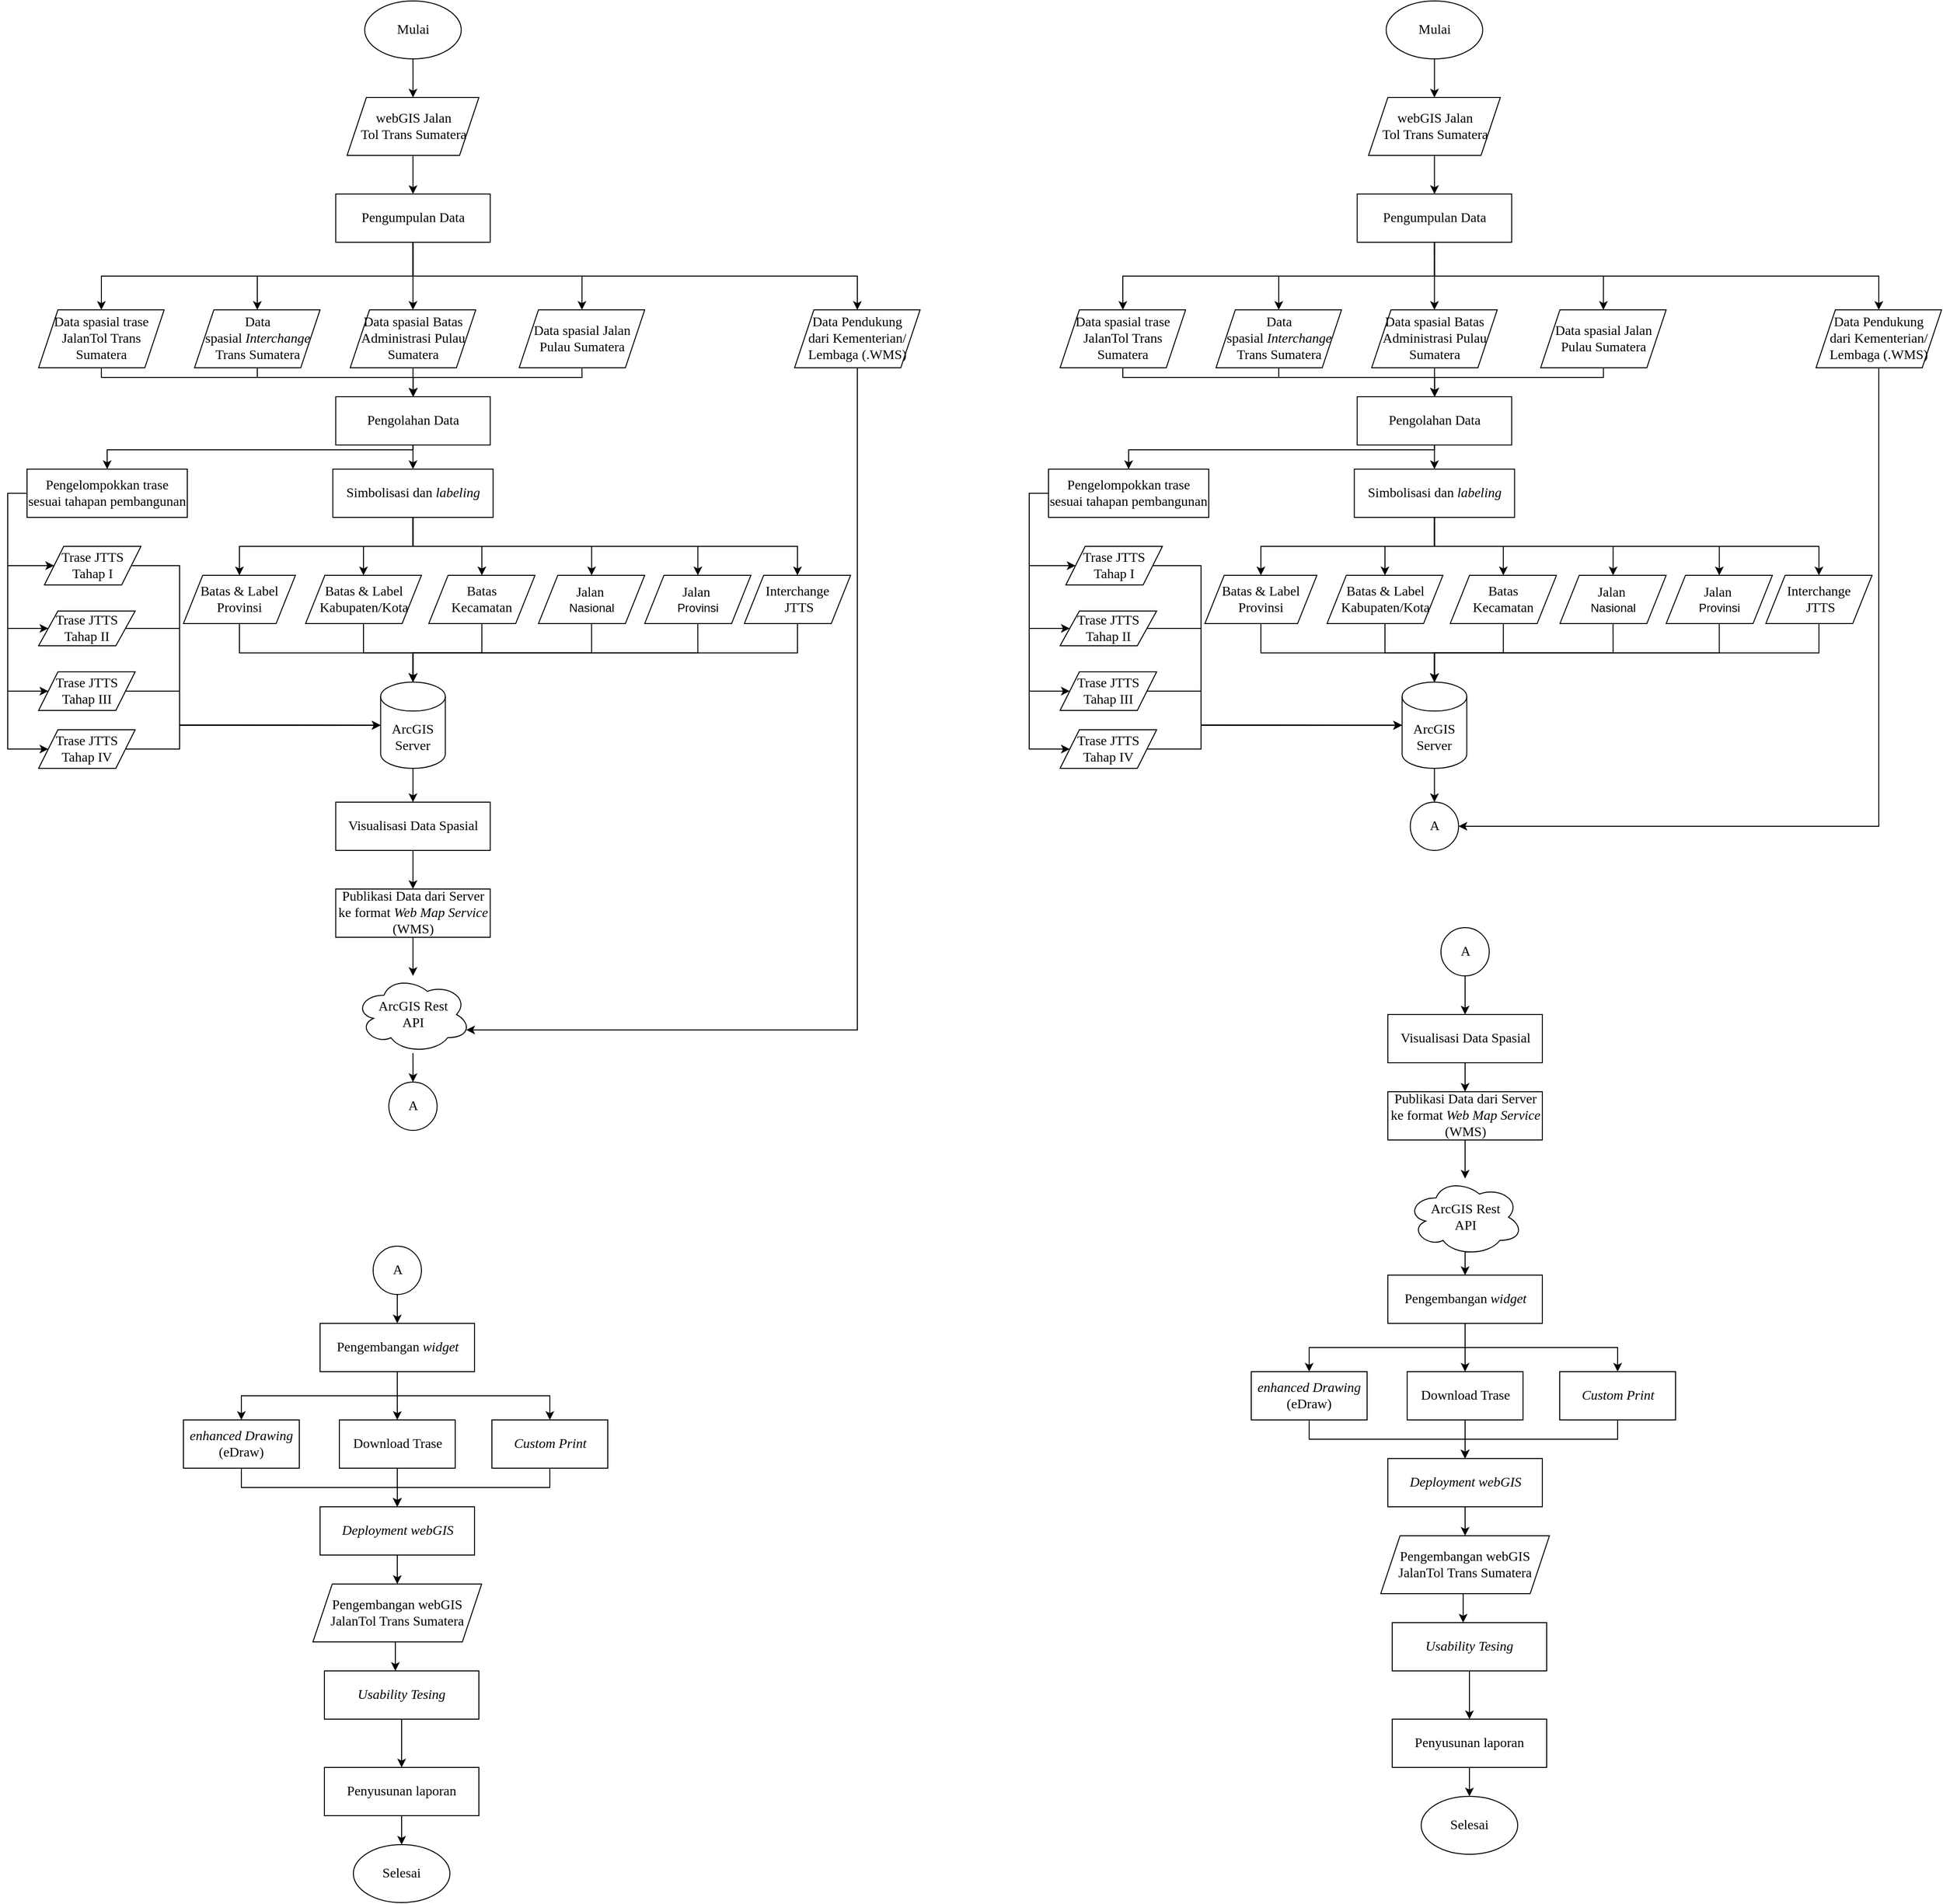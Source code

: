 <mxfile version="21.6.1" type="github" pages="4">
  <diagram name="Halaman-1" id="iRGRqF0RRlQ8YncuhCtj">
    <mxGraphModel dx="1434" dy="834" grid="1" gridSize="10" guides="1" tooltips="1" connect="1" arrows="1" fold="1" page="1" pageScale="1" pageWidth="827" pageHeight="1169" math="0" shadow="0">
      <root>
        <mxCell id="0" />
        <mxCell id="1" parent="0" />
        <mxCell id="BRw02HBXFj92OOLPb3Hz-3" value="" style="edgeStyle=orthogonalEdgeStyle;rounded=0;orthogonalLoop=1;jettySize=auto;html=1;" parent="1" source="ZfktJx4dn-ZNfnQeJaEY-1" target="h7pHtyKMktkIgbgm3wJo-2" edge="1">
          <mxGeometry relative="1" as="geometry" />
        </mxCell>
        <mxCell id="ZfktJx4dn-ZNfnQeJaEY-1" value="&lt;font face=&quot;Times New Roman&quot; style=&quot;font-size: 14px;&quot;&gt;Mulai&lt;/font&gt;" style="ellipse;whiteSpace=wrap;html=1;" parent="1" vertex="1">
          <mxGeometry x="381.75" y="20" width="100" height="60" as="geometry" />
        </mxCell>
        <mxCell id="BRw02HBXFj92OOLPb3Hz-5" style="edgeStyle=orthogonalEdgeStyle;rounded=0;orthogonalLoop=1;jettySize=auto;html=1;exitX=0.5;exitY=1;exitDx=0;exitDy=0;" parent="1" source="ZfktJx4dn-ZNfnQeJaEY-4" target="ZfktJx4dn-ZNfnQeJaEY-19" edge="1">
          <mxGeometry relative="1" as="geometry" />
        </mxCell>
        <mxCell id="BRw02HBXFj92OOLPb3Hz-6" style="edgeStyle=orthogonalEdgeStyle;rounded=0;orthogonalLoop=1;jettySize=auto;html=1;exitX=0.5;exitY=1;exitDx=0;exitDy=0;" parent="1" source="ZfktJx4dn-ZNfnQeJaEY-4" target="ZfktJx4dn-ZNfnQeJaEY-24" edge="1">
          <mxGeometry relative="1" as="geometry" />
        </mxCell>
        <mxCell id="BRw02HBXFj92OOLPb3Hz-7" style="edgeStyle=orthogonalEdgeStyle;rounded=0;orthogonalLoop=1;jettySize=auto;html=1;exitX=0.5;exitY=1;exitDx=0;exitDy=0;" parent="1" source="ZfktJx4dn-ZNfnQeJaEY-4" target="ZfktJx4dn-ZNfnQeJaEY-25" edge="1">
          <mxGeometry relative="1" as="geometry" />
        </mxCell>
        <mxCell id="BRw02HBXFj92OOLPb3Hz-8" style="edgeStyle=orthogonalEdgeStyle;rounded=0;orthogonalLoop=1;jettySize=auto;html=1;exitX=0.5;exitY=1;exitDx=0;exitDy=0;entryX=0.5;entryY=0;entryDx=0;entryDy=0;" parent="1" source="ZfktJx4dn-ZNfnQeJaEY-4" target="BRw02HBXFj92OOLPb3Hz-1" edge="1">
          <mxGeometry relative="1" as="geometry" />
        </mxCell>
        <mxCell id="BRw02HBXFj92OOLPb3Hz-9" style="edgeStyle=orthogonalEdgeStyle;rounded=0;orthogonalLoop=1;jettySize=auto;html=1;exitX=0.5;exitY=1;exitDx=0;exitDy=0;" parent="1" source="ZfktJx4dn-ZNfnQeJaEY-4" target="AhFnMBwMgcfxavp63pvu-1" edge="1">
          <mxGeometry relative="1" as="geometry" />
        </mxCell>
        <mxCell id="ZfktJx4dn-ZNfnQeJaEY-4" value="&lt;font style=&quot;font-size: 14px;&quot;&gt;Pengumpulan Data&lt;/font&gt;" style="rounded=0;whiteSpace=wrap;html=1;fontFamily=Times New Roman;" parent="1" vertex="1">
          <mxGeometry x="351.75" y="220" width="160" height="50" as="geometry" />
        </mxCell>
        <mxCell id="BRw02HBXFj92OOLPb3Hz-17" style="edgeStyle=orthogonalEdgeStyle;rounded=0;orthogonalLoop=1;jettySize=auto;html=1;exitX=0.5;exitY=1;exitDx=0;exitDy=0;entryX=0.5;entryY=0;entryDx=0;entryDy=0;" parent="1" source="ZfktJx4dn-ZNfnQeJaEY-5" target="ZfktJx4dn-ZNfnQeJaEY-40" edge="1">
          <mxGeometry relative="1" as="geometry" />
        </mxCell>
        <mxCell id="BRw02HBXFj92OOLPb3Hz-27" style="edgeStyle=orthogonalEdgeStyle;rounded=0;orthogonalLoop=1;jettySize=auto;html=1;exitX=0.5;exitY=1;exitDx=0;exitDy=0;" parent="1" source="ZfktJx4dn-ZNfnQeJaEY-5" target="ZfktJx4dn-ZNfnQeJaEY-39" edge="1">
          <mxGeometry relative="1" as="geometry">
            <Array as="points">
              <mxPoint x="432" y="485" />
              <mxPoint x="115" y="485" />
            </Array>
          </mxGeometry>
        </mxCell>
        <mxCell id="ZfktJx4dn-ZNfnQeJaEY-5" value="&lt;font style=&quot;font-size: 14px;&quot;&gt;Pengolahan Data&lt;/font&gt;" style="rounded=0;whiteSpace=wrap;html=1;fontFamily=Times New Roman;" parent="1" vertex="1">
          <mxGeometry x="351.75" y="430" width="160" height="50" as="geometry" />
        </mxCell>
        <mxCell id="BRw02HBXFj92OOLPb3Hz-26" style="edgeStyle=orthogonalEdgeStyle;rounded=0;orthogonalLoop=1;jettySize=auto;html=1;exitX=0.5;exitY=1;exitDx=0;exitDy=0;exitPerimeter=0;entryX=0.5;entryY=0;entryDx=0;entryDy=0;" parent="1" source="ZfktJx4dn-ZNfnQeJaEY-17" target="BRw02HBXFj92OOLPb3Hz-24" edge="1">
          <mxGeometry relative="1" as="geometry" />
        </mxCell>
        <mxCell id="ZfktJx4dn-ZNfnQeJaEY-17" value="&lt;font face=&quot;Times New Roman&quot; style=&quot;font-size: 14px;&quot;&gt;ArcGIS Server&lt;/font&gt;" style="shape=cylinder3;whiteSpace=wrap;html=1;boundedLbl=1;backgroundOutline=1;size=15;" parent="1" vertex="1">
          <mxGeometry x="398.25" y="725.67" width="67" height="89.33" as="geometry" />
        </mxCell>
        <mxCell id="BRw02HBXFj92OOLPb3Hz-16" style="edgeStyle=orthogonalEdgeStyle;rounded=0;orthogonalLoop=1;jettySize=auto;html=1;exitX=0.5;exitY=1;exitDx=0;exitDy=0;" parent="1" source="ZfktJx4dn-ZNfnQeJaEY-19" target="ZfktJx4dn-ZNfnQeJaEY-5" edge="1">
          <mxGeometry relative="1" as="geometry">
            <Array as="points">
              <mxPoint x="109" y="410" />
              <mxPoint x="432" y="410" />
            </Array>
          </mxGeometry>
        </mxCell>
        <mxCell id="ZfktJx4dn-ZNfnQeJaEY-19" value="&lt;font face=&quot;Times New Roman&quot; style=&quot;font-size: 14px;&quot;&gt;Data spasial trase JalanTol Trans &lt;br&gt;Sumatera&lt;/font&gt;" style="shape=parallelogram;perimeter=parallelogramPerimeter;whiteSpace=wrap;html=1;fixedSize=1;" parent="1" vertex="1">
          <mxGeometry x="44" y="340" width="130" height="60" as="geometry" />
        </mxCell>
        <mxCell id="BRw02HBXFj92OOLPb3Hz-28" style="edgeStyle=orthogonalEdgeStyle;rounded=0;orthogonalLoop=1;jettySize=auto;html=1;exitX=1;exitY=0.5;exitDx=0;exitDy=0;entryX=0;entryY=0.5;entryDx=0;entryDy=0;entryPerimeter=0;" parent="1" source="ZfktJx4dn-ZNfnQeJaEY-20" target="ZfktJx4dn-ZNfnQeJaEY-17" edge="1">
          <mxGeometry relative="1" as="geometry">
            <Array as="points">
              <mxPoint x="190" y="605" />
              <mxPoint x="190" y="770" />
            </Array>
          </mxGeometry>
        </mxCell>
        <mxCell id="ZfktJx4dn-ZNfnQeJaEY-20" value="&lt;font face=&quot;Times New Roman&quot;&gt;&lt;span style=&quot;font-size: 14px;&quot;&gt;Trase JTTS Tahap I&lt;/span&gt;&lt;/font&gt;" style="shape=parallelogram;perimeter=parallelogramPerimeter;whiteSpace=wrap;html=1;fixedSize=1;" parent="1" vertex="1">
          <mxGeometry x="50" y="585" width="100" height="40" as="geometry" />
        </mxCell>
        <mxCell id="BRw02HBXFj92OOLPb3Hz-29" style="edgeStyle=orthogonalEdgeStyle;rounded=0;orthogonalLoop=1;jettySize=auto;html=1;exitX=1;exitY=0.5;exitDx=0;exitDy=0;entryX=0;entryY=0.5;entryDx=0;entryDy=0;entryPerimeter=0;" parent="1" source="ZfktJx4dn-ZNfnQeJaEY-21" target="ZfktJx4dn-ZNfnQeJaEY-17" edge="1">
          <mxGeometry relative="1" as="geometry">
            <Array as="points">
              <mxPoint x="190" y="670" />
              <mxPoint x="190" y="770" />
            </Array>
          </mxGeometry>
        </mxCell>
        <mxCell id="ZfktJx4dn-ZNfnQeJaEY-21" value="&lt;font face=&quot;Times New Roman&quot;&gt;&lt;span style=&quot;font-size: 14px;&quot;&gt;Trase JTTS Tahap II&lt;/span&gt;&lt;/font&gt;" style="shape=parallelogram;perimeter=parallelogramPerimeter;whiteSpace=wrap;html=1;fixedSize=1;" parent="1" vertex="1">
          <mxGeometry x="44" y="652" width="100" height="36" as="geometry" />
        </mxCell>
        <mxCell id="BRw02HBXFj92OOLPb3Hz-30" style="edgeStyle=orthogonalEdgeStyle;rounded=0;orthogonalLoop=1;jettySize=auto;html=1;exitX=1;exitY=0.5;exitDx=0;exitDy=0;entryX=0;entryY=0.5;entryDx=0;entryDy=0;entryPerimeter=0;" parent="1" source="ZfktJx4dn-ZNfnQeJaEY-22" target="ZfktJx4dn-ZNfnQeJaEY-17" edge="1">
          <mxGeometry relative="1" as="geometry">
            <Array as="points">
              <mxPoint x="190" y="735" />
              <mxPoint x="190" y="770" />
            </Array>
          </mxGeometry>
        </mxCell>
        <mxCell id="ZfktJx4dn-ZNfnQeJaEY-22" value="&lt;font face=&quot;Times New Roman&quot;&gt;&lt;span style=&quot;font-size: 14px;&quot;&gt;Trase JTTS Tahap III&lt;/span&gt;&lt;/font&gt;" style="shape=parallelogram;perimeter=parallelogramPerimeter;whiteSpace=wrap;html=1;fixedSize=1;" parent="1" vertex="1">
          <mxGeometry x="44" y="715" width="100" height="40" as="geometry" />
        </mxCell>
        <mxCell id="BRw02HBXFj92OOLPb3Hz-31" style="edgeStyle=orthogonalEdgeStyle;rounded=0;orthogonalLoop=1;jettySize=auto;html=1;exitX=1;exitY=0.5;exitDx=0;exitDy=0;entryX=0;entryY=0.5;entryDx=0;entryDy=0;entryPerimeter=0;" parent="1" source="ZfktJx4dn-ZNfnQeJaEY-23" target="ZfktJx4dn-ZNfnQeJaEY-17" edge="1">
          <mxGeometry relative="1" as="geometry">
            <Array as="points">
              <mxPoint x="190" y="795" />
              <mxPoint x="190" y="770" />
            </Array>
          </mxGeometry>
        </mxCell>
        <mxCell id="ZfktJx4dn-ZNfnQeJaEY-23" value="&lt;font face=&quot;Times New Roman&quot;&gt;&lt;span style=&quot;font-size: 14px;&quot;&gt;Trase JTTS Tahap IV&lt;/span&gt;&lt;/font&gt;" style="shape=parallelogram;perimeter=parallelogramPerimeter;whiteSpace=wrap;html=1;fixedSize=1;" parent="1" vertex="1">
          <mxGeometry x="44" y="775" width="100" height="40" as="geometry" />
        </mxCell>
        <mxCell id="BRw02HBXFj92OOLPb3Hz-15" style="edgeStyle=orthogonalEdgeStyle;rounded=0;orthogonalLoop=1;jettySize=auto;html=1;exitX=0.5;exitY=1;exitDx=0;exitDy=0;" parent="1" source="ZfktJx4dn-ZNfnQeJaEY-24" target="ZfktJx4dn-ZNfnQeJaEY-5" edge="1">
          <mxGeometry relative="1" as="geometry">
            <Array as="points">
              <mxPoint x="270" y="410" />
              <mxPoint x="432" y="410" />
            </Array>
          </mxGeometry>
        </mxCell>
        <mxCell id="ZfktJx4dn-ZNfnQeJaEY-24" value="&lt;font face=&quot;Times New Roman&quot; style=&quot;font-size: 14px;&quot;&gt;Data spasial&amp;nbsp;&lt;i&gt;Interchange&lt;/i&gt; Trans Sumatera&lt;/font&gt;" style="shape=parallelogram;perimeter=parallelogramPerimeter;whiteSpace=wrap;html=1;fixedSize=1;" parent="1" vertex="1">
          <mxGeometry x="205.5" y="340" width="130" height="60" as="geometry" />
        </mxCell>
        <mxCell id="BRw02HBXFj92OOLPb3Hz-13" value="" style="edgeStyle=orthogonalEdgeStyle;rounded=0;orthogonalLoop=1;jettySize=auto;html=1;" parent="1" source="ZfktJx4dn-ZNfnQeJaEY-25" target="ZfktJx4dn-ZNfnQeJaEY-5" edge="1">
          <mxGeometry relative="1" as="geometry" />
        </mxCell>
        <mxCell id="ZfktJx4dn-ZNfnQeJaEY-25" value="&lt;font face=&quot;Times New Roman&quot; style=&quot;font-size: 14px;&quot;&gt;Data spasial Batas Administrasi Pulau Sumatera&lt;/font&gt;" style="shape=parallelogram;perimeter=parallelogramPerimeter;whiteSpace=wrap;html=1;fixedSize=1;" parent="1" vertex="1">
          <mxGeometry x="366.75" y="340" width="130" height="60" as="geometry" />
        </mxCell>
        <mxCell id="BRw02HBXFj92OOLPb3Hz-38" style="edgeStyle=orthogonalEdgeStyle;rounded=0;orthogonalLoop=1;jettySize=auto;html=1;exitX=0.5;exitY=1;exitDx=0;exitDy=0;entryX=0.5;entryY=0;entryDx=0;entryDy=0;entryPerimeter=0;" parent="1" source="ZfktJx4dn-ZNfnQeJaEY-34" target="ZfktJx4dn-ZNfnQeJaEY-17" edge="1">
          <mxGeometry relative="1" as="geometry" />
        </mxCell>
        <mxCell id="ZfktJx4dn-ZNfnQeJaEY-34" value="&lt;font face=&quot;Times New Roman&quot;&gt;&lt;span style=&quot;font-size: 14px;&quot;&gt;Batas &amp;amp; Label Provinsi&lt;/span&gt;&lt;/font&gt;" style="shape=parallelogram;perimeter=parallelogramPerimeter;whiteSpace=wrap;html=1;fixedSize=1;" parent="1" vertex="1">
          <mxGeometry x="194" y="615" width="116" height="50" as="geometry" />
        </mxCell>
        <mxCell id="BRw02HBXFj92OOLPb3Hz-39" style="edgeStyle=orthogonalEdgeStyle;rounded=0;orthogonalLoop=1;jettySize=auto;html=1;exitX=0.5;exitY=1;exitDx=0;exitDy=0;entryX=0.5;entryY=0;entryDx=0;entryDy=0;entryPerimeter=0;" parent="1" source="ZfktJx4dn-ZNfnQeJaEY-35" target="ZfktJx4dn-ZNfnQeJaEY-17" edge="1">
          <mxGeometry relative="1" as="geometry" />
        </mxCell>
        <mxCell id="ZfktJx4dn-ZNfnQeJaEY-35" value="&lt;font face=&quot;Times New Roman&quot;&gt;&lt;span style=&quot;font-size: 14px;&quot;&gt;Batas &amp;amp; Label Kabupaten/Kota&lt;/span&gt;&lt;/font&gt;" style="shape=parallelogram;perimeter=parallelogramPerimeter;whiteSpace=wrap;html=1;fixedSize=1;" parent="1" vertex="1">
          <mxGeometry x="320.5" y="615" width="120" height="50" as="geometry" />
        </mxCell>
        <mxCell id="BRw02HBXFj92OOLPb3Hz-40" style="edgeStyle=orthogonalEdgeStyle;rounded=0;orthogonalLoop=1;jettySize=auto;html=1;exitX=0.5;exitY=1;exitDx=0;exitDy=0;entryX=0.5;entryY=0;entryDx=0;entryDy=0;entryPerimeter=0;" parent="1" source="ZfktJx4dn-ZNfnQeJaEY-36" target="ZfktJx4dn-ZNfnQeJaEY-17" edge="1">
          <mxGeometry relative="1" as="geometry" />
        </mxCell>
        <mxCell id="ZfktJx4dn-ZNfnQeJaEY-36" value="&lt;font face=&quot;Times New Roman&quot;&gt;&lt;span style=&quot;font-size: 14px;&quot;&gt;Batas &lt;br&gt;Kecamatan&lt;/span&gt;&lt;/font&gt;" style="shape=parallelogram;perimeter=parallelogramPerimeter;whiteSpace=wrap;html=1;fixedSize=1;" parent="1" vertex="1">
          <mxGeometry x="448.13" y="615" width="110" height="50" as="geometry" />
        </mxCell>
        <mxCell id="ZfktJx4dn-ZNfnQeJaEY-45" style="edgeStyle=orthogonalEdgeStyle;rounded=0;orthogonalLoop=1;jettySize=auto;html=1;exitX=0;exitY=0.5;exitDx=0;exitDy=0;entryX=0;entryY=0.5;entryDx=0;entryDy=0;" parent="1" source="ZfktJx4dn-ZNfnQeJaEY-39" target="ZfktJx4dn-ZNfnQeJaEY-20" edge="1">
          <mxGeometry relative="1" as="geometry">
            <Array as="points">
              <mxPoint x="12" y="530" />
              <mxPoint x="12" y="605" />
            </Array>
          </mxGeometry>
        </mxCell>
        <mxCell id="ZfktJx4dn-ZNfnQeJaEY-63" style="edgeStyle=orthogonalEdgeStyle;rounded=0;orthogonalLoop=1;jettySize=auto;html=1;exitX=0;exitY=0.5;exitDx=0;exitDy=0;entryX=0;entryY=0.5;entryDx=0;entryDy=0;" parent="1" source="ZfktJx4dn-ZNfnQeJaEY-39" target="ZfktJx4dn-ZNfnQeJaEY-21" edge="1">
          <mxGeometry relative="1" as="geometry">
            <Array as="points">
              <mxPoint x="12" y="530" />
              <mxPoint x="12" y="670" />
            </Array>
          </mxGeometry>
        </mxCell>
        <mxCell id="ZfktJx4dn-ZNfnQeJaEY-64" style="edgeStyle=orthogonalEdgeStyle;rounded=0;orthogonalLoop=1;jettySize=auto;html=1;exitX=0;exitY=0.5;exitDx=0;exitDy=0;entryX=0;entryY=0.5;entryDx=0;entryDy=0;" parent="1" source="ZfktJx4dn-ZNfnQeJaEY-39" target="ZfktJx4dn-ZNfnQeJaEY-22" edge="1">
          <mxGeometry relative="1" as="geometry">
            <Array as="points">
              <mxPoint x="12" y="530" />
              <mxPoint x="12" y="735" />
            </Array>
          </mxGeometry>
        </mxCell>
        <mxCell id="ZfktJx4dn-ZNfnQeJaEY-65" style="edgeStyle=orthogonalEdgeStyle;rounded=0;orthogonalLoop=1;jettySize=auto;html=1;exitX=0;exitY=0.5;exitDx=0;exitDy=0;entryX=0;entryY=0.5;entryDx=0;entryDy=0;" parent="1" source="ZfktJx4dn-ZNfnQeJaEY-39" target="ZfktJx4dn-ZNfnQeJaEY-23" edge="1">
          <mxGeometry relative="1" as="geometry">
            <Array as="points">
              <mxPoint x="12" y="530" />
              <mxPoint x="12" y="795" />
            </Array>
          </mxGeometry>
        </mxCell>
        <mxCell id="ZfktJx4dn-ZNfnQeJaEY-39" value="&lt;font style=&quot;font-size: 14px;&quot;&gt;Pengelompokkan trase sesuai tahapan pembangunan&lt;/font&gt;" style="rounded=0;whiteSpace=wrap;html=1;fontFamily=Times New Roman;" parent="1" vertex="1">
          <mxGeometry x="32" y="505" width="166" height="50" as="geometry" />
        </mxCell>
        <mxCell id="BRw02HBXFj92OOLPb3Hz-32" style="edgeStyle=orthogonalEdgeStyle;rounded=0;orthogonalLoop=1;jettySize=auto;html=1;exitX=0.5;exitY=1;exitDx=0;exitDy=0;" parent="1" source="ZfktJx4dn-ZNfnQeJaEY-40" target="ZfktJx4dn-ZNfnQeJaEY-34" edge="1">
          <mxGeometry relative="1" as="geometry" />
        </mxCell>
        <mxCell id="BRw02HBXFj92OOLPb3Hz-33" style="edgeStyle=orthogonalEdgeStyle;rounded=0;orthogonalLoop=1;jettySize=auto;html=1;exitX=0.5;exitY=1;exitDx=0;exitDy=0;entryX=0.5;entryY=0;entryDx=0;entryDy=0;" parent="1" source="ZfktJx4dn-ZNfnQeJaEY-40" target="ZfktJx4dn-ZNfnQeJaEY-35" edge="1">
          <mxGeometry relative="1" as="geometry" />
        </mxCell>
        <mxCell id="BRw02HBXFj92OOLPb3Hz-34" style="edgeStyle=orthogonalEdgeStyle;rounded=0;orthogonalLoop=1;jettySize=auto;html=1;exitX=0.5;exitY=1;exitDx=0;exitDy=0;" parent="1" source="ZfktJx4dn-ZNfnQeJaEY-40" target="ZfktJx4dn-ZNfnQeJaEY-36" edge="1">
          <mxGeometry relative="1" as="geometry" />
        </mxCell>
        <mxCell id="BRw02HBXFj92OOLPb3Hz-35" style="edgeStyle=orthogonalEdgeStyle;rounded=0;orthogonalLoop=1;jettySize=auto;html=1;exitX=0.5;exitY=1;exitDx=0;exitDy=0;" parent="1" source="ZfktJx4dn-ZNfnQeJaEY-40" target="BRw02HBXFj92OOLPb3Hz-20" edge="1">
          <mxGeometry relative="1" as="geometry" />
        </mxCell>
        <mxCell id="BRw02HBXFj92OOLPb3Hz-36" style="edgeStyle=orthogonalEdgeStyle;rounded=0;orthogonalLoop=1;jettySize=auto;html=1;exitX=0.5;exitY=1;exitDx=0;exitDy=0;" parent="1" source="ZfktJx4dn-ZNfnQeJaEY-40" target="BRw02HBXFj92OOLPb3Hz-21" edge="1">
          <mxGeometry relative="1" as="geometry" />
        </mxCell>
        <mxCell id="BRw02HBXFj92OOLPb3Hz-37" style="edgeStyle=orthogonalEdgeStyle;rounded=0;orthogonalLoop=1;jettySize=auto;html=1;exitX=0.5;exitY=1;exitDx=0;exitDy=0;" parent="1" source="ZfktJx4dn-ZNfnQeJaEY-40" target="BRw02HBXFj92OOLPb3Hz-22" edge="1">
          <mxGeometry relative="1" as="geometry" />
        </mxCell>
        <mxCell id="ZfktJx4dn-ZNfnQeJaEY-40" value="&lt;span style=&quot;font-size: 14px;&quot;&gt;Simbolisasi dan &lt;i&gt;labeling&lt;/i&gt;&lt;/span&gt;" style="rounded=0;whiteSpace=wrap;html=1;fontFamily=Times New Roman;" parent="1" vertex="1">
          <mxGeometry x="348.75" y="505" width="166" height="50" as="geometry" />
        </mxCell>
        <mxCell id="AhFnMBwMgcfxavp63pvu-4" style="edgeStyle=orthogonalEdgeStyle;rounded=0;orthogonalLoop=1;jettySize=auto;html=1;exitX=0.5;exitY=1;exitDx=0;exitDy=0;entryX=0.5;entryY=0;entryDx=0;entryDy=0;" parent="1" source="ZfktJx4dn-ZNfnQeJaEY-82" target="ZfktJx4dn-ZNfnQeJaEY-86" edge="1">
          <mxGeometry relative="1" as="geometry" />
        </mxCell>
        <mxCell id="AhFnMBwMgcfxavp63pvu-5" style="edgeStyle=orthogonalEdgeStyle;rounded=0;orthogonalLoop=1;jettySize=auto;html=1;exitX=0.5;exitY=1;exitDx=0;exitDy=0;entryX=0.5;entryY=0;entryDx=0;entryDy=0;" parent="1" source="ZfktJx4dn-ZNfnQeJaEY-82" target="ZfktJx4dn-ZNfnQeJaEY-84" edge="1">
          <mxGeometry relative="1" as="geometry" />
        </mxCell>
        <mxCell id="AhFnMBwMgcfxavp63pvu-6" style="edgeStyle=orthogonalEdgeStyle;rounded=0;orthogonalLoop=1;jettySize=auto;html=1;exitX=0.5;exitY=1;exitDx=0;exitDy=0;" parent="1" source="ZfktJx4dn-ZNfnQeJaEY-82" target="ZfktJx4dn-ZNfnQeJaEY-87" edge="1">
          <mxGeometry relative="1" as="geometry" />
        </mxCell>
        <mxCell id="ZfktJx4dn-ZNfnQeJaEY-82" value="&lt;font style=&quot;font-size: 14px;&quot;&gt;Pengembangan&amp;nbsp;&lt;i&gt;widget&lt;/i&gt;&lt;/font&gt;" style="rounded=0;whiteSpace=wrap;html=1;fontFamily=Times New Roman;" parent="1" vertex="1">
          <mxGeometry x="335.5" y="1390" width="160" height="50" as="geometry" />
        </mxCell>
        <mxCell id="AhFnMBwMgcfxavp63pvu-12" style="edgeStyle=orthogonalEdgeStyle;rounded=0;orthogonalLoop=1;jettySize=auto;html=1;exitX=0.5;exitY=1;exitDx=0;exitDy=0;" parent="1" source="ZfktJx4dn-ZNfnQeJaEY-84" target="ZfktJx4dn-ZNfnQeJaEY-98" edge="1">
          <mxGeometry relative="1" as="geometry" />
        </mxCell>
        <mxCell id="ZfktJx4dn-ZNfnQeJaEY-84" value="&lt;span style=&quot;font-size: 14px;&quot;&gt;&lt;i&gt;enhanced Drawing&lt;/i&gt; (eDraw)&lt;/span&gt;" style="rounded=0;whiteSpace=wrap;html=1;fontFamily=Times New Roman;" parent="1" vertex="1">
          <mxGeometry x="194" y="1490" width="120" height="50" as="geometry" />
        </mxCell>
        <mxCell id="AhFnMBwMgcfxavp63pvu-10" style="edgeStyle=orthogonalEdgeStyle;rounded=0;orthogonalLoop=1;jettySize=auto;html=1;exitX=0.5;exitY=1;exitDx=0;exitDy=0;entryX=0.5;entryY=0;entryDx=0;entryDy=0;" parent="1" source="ZfktJx4dn-ZNfnQeJaEY-86" target="ZfktJx4dn-ZNfnQeJaEY-98" edge="1">
          <mxGeometry relative="1" as="geometry" />
        </mxCell>
        <mxCell id="ZfktJx4dn-ZNfnQeJaEY-86" value="&lt;span style=&quot;font-size: 14px;&quot;&gt;Download Trase&lt;/span&gt;" style="rounded=0;whiteSpace=wrap;html=1;fontFamily=Times New Roman;" parent="1" vertex="1">
          <mxGeometry x="355.5" y="1490" width="120" height="50" as="geometry" />
        </mxCell>
        <mxCell id="AhFnMBwMgcfxavp63pvu-11" style="edgeStyle=orthogonalEdgeStyle;rounded=0;orthogonalLoop=1;jettySize=auto;html=1;exitX=0.5;exitY=1;exitDx=0;exitDy=0;entryX=0.5;entryY=0;entryDx=0;entryDy=0;" parent="1" source="ZfktJx4dn-ZNfnQeJaEY-87" target="ZfktJx4dn-ZNfnQeJaEY-98" edge="1">
          <mxGeometry relative="1" as="geometry" />
        </mxCell>
        <mxCell id="ZfktJx4dn-ZNfnQeJaEY-87" value="&lt;span style=&quot;font-size: 14px;&quot;&gt;&lt;i&gt;Custom Print&lt;/i&gt;&lt;/span&gt;" style="rounded=0;whiteSpace=wrap;html=1;fontFamily=Times New Roman;" parent="1" vertex="1">
          <mxGeometry x="513.5" y="1490" width="120" height="50" as="geometry" />
        </mxCell>
        <mxCell id="AhFnMBwMgcfxavp63pvu-14" style="edgeStyle=orthogonalEdgeStyle;rounded=0;orthogonalLoop=1;jettySize=auto;html=1;exitX=0.5;exitY=1;exitDx=0;exitDy=0;entryX=0.5;entryY=0;entryDx=0;entryDy=0;" parent="1" source="ZfktJx4dn-ZNfnQeJaEY-98" target="ZfktJx4dn-ZNfnQeJaEY-100" edge="1">
          <mxGeometry relative="1" as="geometry" />
        </mxCell>
        <mxCell id="ZfktJx4dn-ZNfnQeJaEY-98" value="&lt;font style=&quot;font-size: 14px;&quot;&gt;&lt;i&gt;Deployment webGIS&lt;/i&gt;&lt;/font&gt;" style="rounded=0;whiteSpace=wrap;html=1;fontFamily=Times New Roman;" parent="1" vertex="1">
          <mxGeometry x="335.5" y="1580" width="160" height="50" as="geometry" />
        </mxCell>
        <mxCell id="AhFnMBwMgcfxavp63pvu-15" style="edgeStyle=orthogonalEdgeStyle;rounded=0;orthogonalLoop=1;jettySize=auto;html=1;exitX=0.5;exitY=1;exitDx=0;exitDy=0;entryX=0.5;entryY=0;entryDx=0;entryDy=0;" parent="1" source="ZfktJx4dn-ZNfnQeJaEY-100" edge="1">
          <mxGeometry relative="1" as="geometry">
            <mxPoint x="413.5" y="1750" as="targetPoint" />
          </mxGeometry>
        </mxCell>
        <mxCell id="ZfktJx4dn-ZNfnQeJaEY-100" value="&lt;font face=&quot;Times New Roman&quot;&gt;&lt;span style=&quot;font-size: 14px;&quot;&gt;Pengembangan webGIS &lt;br&gt;JalanTol Trans Sumatera&lt;/span&gt;&lt;/font&gt;" style="shape=parallelogram;perimeter=parallelogramPerimeter;whiteSpace=wrap;html=1;fixedSize=1;" parent="1" vertex="1">
          <mxGeometry x="328.13" y="1660" width="174.75" height="60" as="geometry" />
        </mxCell>
        <mxCell id="ZfktJx4dn-ZNfnQeJaEY-107" style="edgeStyle=orthogonalEdgeStyle;rounded=0;orthogonalLoop=1;jettySize=auto;html=1;exitX=0.5;exitY=1;exitDx=0;exitDy=0;" parent="1" source="ZfktJx4dn-ZNfnQeJaEY-98" target="ZfktJx4dn-ZNfnQeJaEY-98" edge="1">
          <mxGeometry relative="1" as="geometry" />
        </mxCell>
        <mxCell id="ZfktJx4dn-ZNfnQeJaEY-110" value="&lt;font face=&quot;Times New Roman&quot; style=&quot;font-size: 14px;&quot;&gt;Selesai&lt;/font&gt;" style="ellipse;whiteSpace=wrap;html=1;" parent="1" vertex="1">
          <mxGeometry x="370" y="1930" width="100" height="60" as="geometry" />
        </mxCell>
        <mxCell id="ZfktJx4dn-ZNfnQeJaEY-116" value="" style="edgeStyle=orthogonalEdgeStyle;rounded=0;orthogonalLoop=1;jettySize=auto;html=1;" parent="1" source="ZfktJx4dn-ZNfnQeJaEY-114" target="ZfktJx4dn-ZNfnQeJaEY-110" edge="1">
          <mxGeometry relative="1" as="geometry" />
        </mxCell>
        <mxCell id="ZfktJx4dn-ZNfnQeJaEY-114" value="&lt;font style=&quot;font-size: 14px;&quot;&gt;Penyusunan laporan&lt;/font&gt;" style="rounded=0;whiteSpace=wrap;html=1;fontFamily=Times New Roman;" parent="1" vertex="1">
          <mxGeometry x="340" y="1850" width="160" height="50" as="geometry" />
        </mxCell>
        <mxCell id="BRw02HBXFj92OOLPb3Hz-48" value="" style="edgeStyle=orthogonalEdgeStyle;rounded=0;orthogonalLoop=1;jettySize=auto;html=1;" parent="1" source="ZfktJx4dn-ZNfnQeJaEY-117" target="fdf_OGVq0Rv3QBuxVznb-1" edge="1">
          <mxGeometry relative="1" as="geometry" />
        </mxCell>
        <mxCell id="ZfktJx4dn-ZNfnQeJaEY-117" value="&lt;font face=&quot;Times New Roman&quot; style=&quot;font-size: 14px;&quot;&gt;ArcGIS Rest &lt;br&gt;API&lt;/font&gt;" style="ellipse;shape=cloud;whiteSpace=wrap;html=1;" parent="1" vertex="1">
          <mxGeometry x="371.75" y="1030" width="120" height="80" as="geometry" />
        </mxCell>
        <mxCell id="BRw02HBXFj92OOLPb3Hz-45" style="edgeStyle=orthogonalEdgeStyle;rounded=0;orthogonalLoop=1;jettySize=auto;html=1;exitX=0.5;exitY=1;exitDx=0;exitDy=0;entryX=0.96;entryY=0.7;entryDx=0;entryDy=0;entryPerimeter=0;" parent="1" source="AhFnMBwMgcfxavp63pvu-1" target="ZfktJx4dn-ZNfnQeJaEY-117" edge="1">
          <mxGeometry relative="1" as="geometry">
            <Array as="points">
              <mxPoint x="892" y="1086" />
            </Array>
          </mxGeometry>
        </mxCell>
        <mxCell id="AhFnMBwMgcfxavp63pvu-1" value="&lt;font face=&quot;Times New Roman&quot; style=&quot;font-size: 14px;&quot;&gt;Data Pendukung &lt;br&gt;dari Kementerian/&lt;br&gt;Lembaga (.WMS)&lt;/font&gt;" style="shape=parallelogram;perimeter=parallelogramPerimeter;whiteSpace=wrap;html=1;fixedSize=1;" parent="1" vertex="1">
          <mxGeometry x="827" y="340" width="130" height="60" as="geometry" />
        </mxCell>
        <mxCell id="fdf_OGVq0Rv3QBuxVznb-1" value="&lt;font style=&quot;font-size: 14px;&quot; face=&quot;Times New Roman&quot;&gt;A&lt;/font&gt;" style="ellipse;whiteSpace=wrap;html=1;aspect=fixed;" parent="1" vertex="1">
          <mxGeometry x="406.75" y="1140" width="50" height="50" as="geometry" />
        </mxCell>
        <mxCell id="fdf_OGVq0Rv3QBuxVznb-4" style="edgeStyle=orthogonalEdgeStyle;rounded=0;orthogonalLoop=1;jettySize=auto;html=1;exitX=0.5;exitY=1;exitDx=0;exitDy=0;entryX=0.5;entryY=0;entryDx=0;entryDy=0;" parent="1" source="fdf_OGVq0Rv3QBuxVznb-3" target="ZfktJx4dn-ZNfnQeJaEY-82" edge="1">
          <mxGeometry relative="1" as="geometry" />
        </mxCell>
        <mxCell id="fdf_OGVq0Rv3QBuxVznb-3" value="&lt;font style=&quot;font-size: 14px;&quot; face=&quot;Times New Roman&quot;&gt;A&lt;/font&gt;" style="ellipse;whiteSpace=wrap;html=1;aspect=fixed;" parent="1" vertex="1">
          <mxGeometry x="390.5" y="1310" width="50" height="50" as="geometry" />
        </mxCell>
        <mxCell id="BRw02HBXFj92OOLPb3Hz-4" value="" style="edgeStyle=orthogonalEdgeStyle;rounded=0;orthogonalLoop=1;jettySize=auto;html=1;" parent="1" source="h7pHtyKMktkIgbgm3wJo-2" target="ZfktJx4dn-ZNfnQeJaEY-4" edge="1">
          <mxGeometry relative="1" as="geometry" />
        </mxCell>
        <mxCell id="h7pHtyKMktkIgbgm3wJo-2" value="&lt;font face=&quot;Times New Roman&quot;&gt;&lt;span style=&quot;font-size: 14px;&quot;&gt;webGIS Jalan &lt;br&gt;Tol Trans Sumatera&lt;/span&gt;&lt;/font&gt;" style="shape=parallelogram;perimeter=parallelogramPerimeter;whiteSpace=wrap;html=1;fixedSize=1;" parent="1" vertex="1">
          <mxGeometry x="363.5" y="120" width="136.5" height="60" as="geometry" />
        </mxCell>
        <mxCell id="h7pHtyKMktkIgbgm3wJo-22" value="" style="edgeStyle=orthogonalEdgeStyle;rounded=0;orthogonalLoop=1;jettySize=auto;html=1;" parent="1" source="h7pHtyKMktkIgbgm3wJo-3" target="ZfktJx4dn-ZNfnQeJaEY-114" edge="1">
          <mxGeometry relative="1" as="geometry" />
        </mxCell>
        <mxCell id="h7pHtyKMktkIgbgm3wJo-3" value="&lt;span style=&quot;font-size: 14px;&quot;&gt;&lt;i&gt;Usability Tesing&lt;/i&gt;&lt;/span&gt;" style="rounded=0;whiteSpace=wrap;html=1;fontFamily=Times New Roman;" parent="1" vertex="1">
          <mxGeometry x="340" y="1750" width="160" height="50" as="geometry" />
        </mxCell>
        <mxCell id="BRw02HBXFj92OOLPb3Hz-14" style="edgeStyle=orthogonalEdgeStyle;rounded=0;orthogonalLoop=1;jettySize=auto;html=1;exitX=0.5;exitY=1;exitDx=0;exitDy=0;" parent="1" source="BRw02HBXFj92OOLPb3Hz-1" target="ZfktJx4dn-ZNfnQeJaEY-5" edge="1">
          <mxGeometry relative="1" as="geometry">
            <Array as="points">
              <mxPoint x="607" y="410" />
              <mxPoint x="432" y="410" />
            </Array>
          </mxGeometry>
        </mxCell>
        <mxCell id="BRw02HBXFj92OOLPb3Hz-1" value="&lt;font face=&quot;Times New Roman&quot;&gt;&lt;span style=&quot;font-size: 14px;&quot;&gt;Data spasial Jalan Pulau Sumatera&lt;/span&gt;&lt;/font&gt;" style="shape=parallelogram;perimeter=parallelogramPerimeter;whiteSpace=wrap;html=1;fixedSize=1;" parent="1" vertex="1">
          <mxGeometry x="541.75" y="340" width="130" height="60" as="geometry" />
        </mxCell>
        <mxCell id="BRw02HBXFj92OOLPb3Hz-41" style="edgeStyle=orthogonalEdgeStyle;rounded=0;orthogonalLoop=1;jettySize=auto;html=1;exitX=0.5;exitY=1;exitDx=0;exitDy=0;entryX=0.5;entryY=0;entryDx=0;entryDy=0;entryPerimeter=0;" parent="1" source="BRw02HBXFj92OOLPb3Hz-20" target="ZfktJx4dn-ZNfnQeJaEY-17" edge="1">
          <mxGeometry relative="1" as="geometry" />
        </mxCell>
        <mxCell id="BRw02HBXFj92OOLPb3Hz-20" value="&lt;font face=&quot;Times New Roman&quot;&gt;&lt;span style=&quot;font-size: 14px;&quot;&gt;Jalan&amp;nbsp;&lt;br&gt;&lt;/span&gt;&lt;/font&gt;Nasional" style="shape=parallelogram;perimeter=parallelogramPerimeter;whiteSpace=wrap;html=1;fixedSize=1;" parent="1" vertex="1">
          <mxGeometry x="561.75" y="615" width="110" height="50" as="geometry" />
        </mxCell>
        <mxCell id="BRw02HBXFj92OOLPb3Hz-42" style="edgeStyle=orthogonalEdgeStyle;rounded=0;orthogonalLoop=1;jettySize=auto;html=1;exitX=0.5;exitY=1;exitDx=0;exitDy=0;entryX=0.5;entryY=0;entryDx=0;entryDy=0;entryPerimeter=0;" parent="1" source="BRw02HBXFj92OOLPb3Hz-21" target="ZfktJx4dn-ZNfnQeJaEY-17" edge="1">
          <mxGeometry relative="1" as="geometry" />
        </mxCell>
        <mxCell id="BRw02HBXFj92OOLPb3Hz-21" value="&lt;font face=&quot;Times New Roman&quot;&gt;&lt;span style=&quot;font-size: 14px;&quot;&gt;Jalan&amp;nbsp;&lt;br&gt;&lt;/span&gt;&lt;/font&gt;Provinsi" style="shape=parallelogram;perimeter=parallelogramPerimeter;whiteSpace=wrap;html=1;fixedSize=1;" parent="1" vertex="1">
          <mxGeometry x="671.75" y="615" width="110" height="50" as="geometry" />
        </mxCell>
        <mxCell id="BRw02HBXFj92OOLPb3Hz-43" style="edgeStyle=orthogonalEdgeStyle;rounded=0;orthogonalLoop=1;jettySize=auto;html=1;exitX=0.5;exitY=1;exitDx=0;exitDy=0;entryX=0.5;entryY=0;entryDx=0;entryDy=0;entryPerimeter=0;" parent="1" source="BRw02HBXFj92OOLPb3Hz-22" target="ZfktJx4dn-ZNfnQeJaEY-17" edge="1">
          <mxGeometry relative="1" as="geometry" />
        </mxCell>
        <mxCell id="BRw02HBXFj92OOLPb3Hz-22" value="&lt;font face=&quot;Times New Roman&quot;&gt;&lt;span style=&quot;font-size: 14px;&quot;&gt;Interchange&lt;br&gt;&amp;nbsp;JTTS&lt;/span&gt;&lt;/font&gt;" style="shape=parallelogram;perimeter=parallelogramPerimeter;whiteSpace=wrap;html=1;fixedSize=1;" parent="1" vertex="1">
          <mxGeometry x="775" y="615" width="110" height="50" as="geometry" />
        </mxCell>
        <mxCell id="BRw02HBXFj92OOLPb3Hz-46" value="" style="edgeStyle=orthogonalEdgeStyle;rounded=0;orthogonalLoop=1;jettySize=auto;html=1;" parent="1" source="BRw02HBXFj92OOLPb3Hz-24" target="BRw02HBXFj92OOLPb3Hz-25" edge="1">
          <mxGeometry relative="1" as="geometry" />
        </mxCell>
        <mxCell id="BRw02HBXFj92OOLPb3Hz-24" value="&lt;span style=&quot;font-size: 14px;&quot;&gt;Visualisasi Data Spasial&lt;/span&gt;" style="rounded=0;whiteSpace=wrap;html=1;fontFamily=Times New Roman;" parent="1" vertex="1">
          <mxGeometry x="351.75" y="850" width="160" height="50" as="geometry" />
        </mxCell>
        <mxCell id="BRw02HBXFj92OOLPb3Hz-47" value="" style="edgeStyle=orthogonalEdgeStyle;rounded=0;orthogonalLoop=1;jettySize=auto;html=1;" parent="1" source="BRw02HBXFj92OOLPb3Hz-25" target="ZfktJx4dn-ZNfnQeJaEY-117" edge="1">
          <mxGeometry relative="1" as="geometry" />
        </mxCell>
        <mxCell id="BRw02HBXFj92OOLPb3Hz-25" value="&lt;font style=&quot;font-size: 14px;&quot;&gt;Publikasi Data dari Server ke format &lt;i&gt;Web Map Service&lt;/i&gt; (WMS)&lt;/font&gt;" style="rounded=0;whiteSpace=wrap;html=1;fontFamily=Times New Roman;" parent="1" vertex="1">
          <mxGeometry x="351.75" y="940" width="160" height="50" as="geometry" />
        </mxCell>
        <mxCell id="BRw02HBXFj92OOLPb3Hz-49" value="" style="edgeStyle=orthogonalEdgeStyle;rounded=0;orthogonalLoop=1;jettySize=auto;html=1;" parent="1" source="BRw02HBXFj92OOLPb3Hz-50" target="BRw02HBXFj92OOLPb3Hz-100" edge="1">
          <mxGeometry relative="1" as="geometry" />
        </mxCell>
        <mxCell id="BRw02HBXFj92OOLPb3Hz-50" value="&lt;font face=&quot;Times New Roman&quot; style=&quot;font-size: 14px;&quot;&gt;Mulai&lt;/font&gt;" style="ellipse;whiteSpace=wrap;html=1;" parent="1" vertex="1">
          <mxGeometry x="1439.75" y="20" width="100" height="60" as="geometry" />
        </mxCell>
        <mxCell id="BRw02HBXFj92OOLPb3Hz-51" style="edgeStyle=orthogonalEdgeStyle;rounded=0;orthogonalLoop=1;jettySize=auto;html=1;exitX=0.5;exitY=1;exitDx=0;exitDy=0;" parent="1" source="BRw02HBXFj92OOLPb3Hz-56" target="BRw02HBXFj92OOLPb3Hz-63" edge="1">
          <mxGeometry relative="1" as="geometry" />
        </mxCell>
        <mxCell id="BRw02HBXFj92OOLPb3Hz-52" style="edgeStyle=orthogonalEdgeStyle;rounded=0;orthogonalLoop=1;jettySize=auto;html=1;exitX=0.5;exitY=1;exitDx=0;exitDy=0;" parent="1" source="BRw02HBXFj92OOLPb3Hz-56" target="BRw02HBXFj92OOLPb3Hz-73" edge="1">
          <mxGeometry relative="1" as="geometry" />
        </mxCell>
        <mxCell id="BRw02HBXFj92OOLPb3Hz-53" style="edgeStyle=orthogonalEdgeStyle;rounded=0;orthogonalLoop=1;jettySize=auto;html=1;exitX=0.5;exitY=1;exitDx=0;exitDy=0;" parent="1" source="BRw02HBXFj92OOLPb3Hz-56" target="BRw02HBXFj92OOLPb3Hz-75" edge="1">
          <mxGeometry relative="1" as="geometry" />
        </mxCell>
        <mxCell id="BRw02HBXFj92OOLPb3Hz-54" style="edgeStyle=orthogonalEdgeStyle;rounded=0;orthogonalLoop=1;jettySize=auto;html=1;exitX=0.5;exitY=1;exitDx=0;exitDy=0;entryX=0.5;entryY=0;entryDx=0;entryDy=0;" parent="1" source="BRw02HBXFj92OOLPb3Hz-56" target="BRw02HBXFj92OOLPb3Hz-102" edge="1">
          <mxGeometry relative="1" as="geometry" />
        </mxCell>
        <mxCell id="BRw02HBXFj92OOLPb3Hz-55" style="edgeStyle=orthogonalEdgeStyle;rounded=0;orthogonalLoop=1;jettySize=auto;html=1;exitX=0.5;exitY=1;exitDx=0;exitDy=0;" parent="1" source="BRw02HBXFj92OOLPb3Hz-56" target="BRw02HBXFj92OOLPb3Hz-97" edge="1">
          <mxGeometry relative="1" as="geometry" />
        </mxCell>
        <mxCell id="BRw02HBXFj92OOLPb3Hz-56" value="&lt;font style=&quot;font-size: 14px;&quot;&gt;Pengumpulan Data&lt;/font&gt;" style="rounded=0;whiteSpace=wrap;html=1;fontFamily=Times New Roman;" parent="1" vertex="1">
          <mxGeometry x="1409.75" y="220" width="160" height="50" as="geometry" />
        </mxCell>
        <mxCell id="BRw02HBXFj92OOLPb3Hz-57" style="edgeStyle=orthogonalEdgeStyle;rounded=0;orthogonalLoop=1;jettySize=auto;html=1;exitX=0.5;exitY=1;exitDx=0;exitDy=0;entryX=0.5;entryY=0;entryDx=0;entryDy=0;" parent="1" source="BRw02HBXFj92OOLPb3Hz-59" target="BRw02HBXFj92OOLPb3Hz-93" edge="1">
          <mxGeometry relative="1" as="geometry" />
        </mxCell>
        <mxCell id="BRw02HBXFj92OOLPb3Hz-58" style="edgeStyle=orthogonalEdgeStyle;rounded=0;orthogonalLoop=1;jettySize=auto;html=1;exitX=0.5;exitY=1;exitDx=0;exitDy=0;" parent="1" source="BRw02HBXFj92OOLPb3Hz-59" target="BRw02HBXFj92OOLPb3Hz-86" edge="1">
          <mxGeometry relative="1" as="geometry">
            <Array as="points">
              <mxPoint x="1490" y="485" />
              <mxPoint x="1173" y="485" />
            </Array>
          </mxGeometry>
        </mxCell>
        <mxCell id="BRw02HBXFj92OOLPb3Hz-59" value="&lt;font style=&quot;font-size: 14px;&quot;&gt;Pengolahan Data&lt;/font&gt;" style="rounded=0;whiteSpace=wrap;html=1;fontFamily=Times New Roman;" parent="1" vertex="1">
          <mxGeometry x="1409.75" y="430" width="160" height="50" as="geometry" />
        </mxCell>
        <mxCell id="BRw02HBXFj92OOLPb3Hz-60" style="edgeStyle=orthogonalEdgeStyle;rounded=0;orthogonalLoop=1;jettySize=auto;html=1;exitX=0.5;exitY=1;exitDx=0;exitDy=0;exitPerimeter=0;entryX=0.5;entryY=0;entryDx=0;entryDy=0;" parent="1" source="BRw02HBXFj92OOLPb3Hz-61" edge="1">
          <mxGeometry relative="1" as="geometry">
            <mxPoint x="1489.75" y="850" as="targetPoint" />
          </mxGeometry>
        </mxCell>
        <mxCell id="BRw02HBXFj92OOLPb3Hz-61" value="&lt;font face=&quot;Times New Roman&quot; style=&quot;font-size: 14px;&quot;&gt;ArcGIS Server&lt;/font&gt;" style="shape=cylinder3;whiteSpace=wrap;html=1;boundedLbl=1;backgroundOutline=1;size=15;" parent="1" vertex="1">
          <mxGeometry x="1456.25" y="725.67" width="67" height="89.33" as="geometry" />
        </mxCell>
        <mxCell id="BRw02HBXFj92OOLPb3Hz-62" style="edgeStyle=orthogonalEdgeStyle;rounded=0;orthogonalLoop=1;jettySize=auto;html=1;exitX=0.5;exitY=1;exitDx=0;exitDy=0;" parent="1" source="BRw02HBXFj92OOLPb3Hz-63" target="BRw02HBXFj92OOLPb3Hz-59" edge="1">
          <mxGeometry relative="1" as="geometry">
            <Array as="points">
              <mxPoint x="1167" y="410" />
              <mxPoint x="1490" y="410" />
            </Array>
          </mxGeometry>
        </mxCell>
        <mxCell id="BRw02HBXFj92OOLPb3Hz-63" value="&lt;font face=&quot;Times New Roman&quot; style=&quot;font-size: 14px;&quot;&gt;Data spasial trase JalanTol Trans &lt;br&gt;Sumatera&lt;/font&gt;" style="shape=parallelogram;perimeter=parallelogramPerimeter;whiteSpace=wrap;html=1;fixedSize=1;" parent="1" vertex="1">
          <mxGeometry x="1102" y="340" width="130" height="60" as="geometry" />
        </mxCell>
        <mxCell id="BRw02HBXFj92OOLPb3Hz-64" style="edgeStyle=orthogonalEdgeStyle;rounded=0;orthogonalLoop=1;jettySize=auto;html=1;exitX=1;exitY=0.5;exitDx=0;exitDy=0;entryX=0;entryY=0.5;entryDx=0;entryDy=0;entryPerimeter=0;" parent="1" source="BRw02HBXFj92OOLPb3Hz-65" target="BRw02HBXFj92OOLPb3Hz-61" edge="1">
          <mxGeometry relative="1" as="geometry">
            <Array as="points">
              <mxPoint x="1248" y="605" />
              <mxPoint x="1248" y="770" />
            </Array>
          </mxGeometry>
        </mxCell>
        <mxCell id="BRw02HBXFj92OOLPb3Hz-65" value="&lt;font face=&quot;Times New Roman&quot;&gt;&lt;span style=&quot;font-size: 14px;&quot;&gt;Trase JTTS Tahap I&lt;/span&gt;&lt;/font&gt;" style="shape=parallelogram;perimeter=parallelogramPerimeter;whiteSpace=wrap;html=1;fixedSize=1;" parent="1" vertex="1">
          <mxGeometry x="1108" y="585" width="100" height="40" as="geometry" />
        </mxCell>
        <mxCell id="BRw02HBXFj92OOLPb3Hz-66" style="edgeStyle=orthogonalEdgeStyle;rounded=0;orthogonalLoop=1;jettySize=auto;html=1;exitX=1;exitY=0.5;exitDx=0;exitDy=0;entryX=0;entryY=0.5;entryDx=0;entryDy=0;entryPerimeter=0;" parent="1" source="BRw02HBXFj92OOLPb3Hz-67" target="BRw02HBXFj92OOLPb3Hz-61" edge="1">
          <mxGeometry relative="1" as="geometry">
            <Array as="points">
              <mxPoint x="1248" y="670" />
              <mxPoint x="1248" y="770" />
            </Array>
          </mxGeometry>
        </mxCell>
        <mxCell id="BRw02HBXFj92OOLPb3Hz-67" value="&lt;font face=&quot;Times New Roman&quot;&gt;&lt;span style=&quot;font-size: 14px;&quot;&gt;Trase JTTS Tahap II&lt;/span&gt;&lt;/font&gt;" style="shape=parallelogram;perimeter=parallelogramPerimeter;whiteSpace=wrap;html=1;fixedSize=1;" parent="1" vertex="1">
          <mxGeometry x="1102" y="652" width="100" height="36" as="geometry" />
        </mxCell>
        <mxCell id="BRw02HBXFj92OOLPb3Hz-68" style="edgeStyle=orthogonalEdgeStyle;rounded=0;orthogonalLoop=1;jettySize=auto;html=1;exitX=1;exitY=0.5;exitDx=0;exitDy=0;entryX=0;entryY=0.5;entryDx=0;entryDy=0;entryPerimeter=0;" parent="1" source="BRw02HBXFj92OOLPb3Hz-69" target="BRw02HBXFj92OOLPb3Hz-61" edge="1">
          <mxGeometry relative="1" as="geometry">
            <Array as="points">
              <mxPoint x="1248" y="735" />
              <mxPoint x="1248" y="770" />
            </Array>
          </mxGeometry>
        </mxCell>
        <mxCell id="BRw02HBXFj92OOLPb3Hz-69" value="&lt;font face=&quot;Times New Roman&quot;&gt;&lt;span style=&quot;font-size: 14px;&quot;&gt;Trase JTTS Tahap III&lt;/span&gt;&lt;/font&gt;" style="shape=parallelogram;perimeter=parallelogramPerimeter;whiteSpace=wrap;html=1;fixedSize=1;" parent="1" vertex="1">
          <mxGeometry x="1102" y="715" width="100" height="40" as="geometry" />
        </mxCell>
        <mxCell id="BRw02HBXFj92OOLPb3Hz-70" style="edgeStyle=orthogonalEdgeStyle;rounded=0;orthogonalLoop=1;jettySize=auto;html=1;exitX=1;exitY=0.5;exitDx=0;exitDy=0;entryX=0;entryY=0.5;entryDx=0;entryDy=0;entryPerimeter=0;" parent="1" source="BRw02HBXFj92OOLPb3Hz-71" target="BRw02HBXFj92OOLPb3Hz-61" edge="1">
          <mxGeometry relative="1" as="geometry">
            <Array as="points">
              <mxPoint x="1248" y="795" />
              <mxPoint x="1248" y="770" />
            </Array>
          </mxGeometry>
        </mxCell>
        <mxCell id="BRw02HBXFj92OOLPb3Hz-71" value="&lt;font face=&quot;Times New Roman&quot;&gt;&lt;span style=&quot;font-size: 14px;&quot;&gt;Trase JTTS Tahap IV&lt;/span&gt;&lt;/font&gt;" style="shape=parallelogram;perimeter=parallelogramPerimeter;whiteSpace=wrap;html=1;fixedSize=1;" parent="1" vertex="1">
          <mxGeometry x="1102" y="775" width="100" height="40" as="geometry" />
        </mxCell>
        <mxCell id="BRw02HBXFj92OOLPb3Hz-72" style="edgeStyle=orthogonalEdgeStyle;rounded=0;orthogonalLoop=1;jettySize=auto;html=1;exitX=0.5;exitY=1;exitDx=0;exitDy=0;" parent="1" source="BRw02HBXFj92OOLPb3Hz-73" target="BRw02HBXFj92OOLPb3Hz-59" edge="1">
          <mxGeometry relative="1" as="geometry">
            <Array as="points">
              <mxPoint x="1328" y="410" />
              <mxPoint x="1490" y="410" />
            </Array>
          </mxGeometry>
        </mxCell>
        <mxCell id="BRw02HBXFj92OOLPb3Hz-73" value="&lt;font face=&quot;Times New Roman&quot; style=&quot;font-size: 14px;&quot;&gt;Data spasial&amp;nbsp;&lt;i&gt;Interchange&lt;/i&gt; Trans Sumatera&lt;/font&gt;" style="shape=parallelogram;perimeter=parallelogramPerimeter;whiteSpace=wrap;html=1;fixedSize=1;" parent="1" vertex="1">
          <mxGeometry x="1263.5" y="340" width="130" height="60" as="geometry" />
        </mxCell>
        <mxCell id="BRw02HBXFj92OOLPb3Hz-74" value="" style="edgeStyle=orthogonalEdgeStyle;rounded=0;orthogonalLoop=1;jettySize=auto;html=1;" parent="1" source="BRw02HBXFj92OOLPb3Hz-75" target="BRw02HBXFj92OOLPb3Hz-59" edge="1">
          <mxGeometry relative="1" as="geometry" />
        </mxCell>
        <mxCell id="BRw02HBXFj92OOLPb3Hz-75" value="&lt;font face=&quot;Times New Roman&quot; style=&quot;font-size: 14px;&quot;&gt;Data spasial Batas Administrasi Pulau Sumatera&lt;/font&gt;" style="shape=parallelogram;perimeter=parallelogramPerimeter;whiteSpace=wrap;html=1;fixedSize=1;" parent="1" vertex="1">
          <mxGeometry x="1424.75" y="340" width="130" height="60" as="geometry" />
        </mxCell>
        <mxCell id="BRw02HBXFj92OOLPb3Hz-76" style="edgeStyle=orthogonalEdgeStyle;rounded=0;orthogonalLoop=1;jettySize=auto;html=1;exitX=0.5;exitY=1;exitDx=0;exitDy=0;entryX=0.5;entryY=0;entryDx=0;entryDy=0;entryPerimeter=0;" parent="1" source="BRw02HBXFj92OOLPb3Hz-77" target="BRw02HBXFj92OOLPb3Hz-61" edge="1">
          <mxGeometry relative="1" as="geometry" />
        </mxCell>
        <mxCell id="BRw02HBXFj92OOLPb3Hz-77" value="&lt;font face=&quot;Times New Roman&quot;&gt;&lt;span style=&quot;font-size: 14px;&quot;&gt;Batas &amp;amp; Label Provinsi&lt;/span&gt;&lt;/font&gt;" style="shape=parallelogram;perimeter=parallelogramPerimeter;whiteSpace=wrap;html=1;fixedSize=1;" parent="1" vertex="1">
          <mxGeometry x="1252" y="615" width="116" height="50" as="geometry" />
        </mxCell>
        <mxCell id="BRw02HBXFj92OOLPb3Hz-78" style="edgeStyle=orthogonalEdgeStyle;rounded=0;orthogonalLoop=1;jettySize=auto;html=1;exitX=0.5;exitY=1;exitDx=0;exitDy=0;entryX=0.5;entryY=0;entryDx=0;entryDy=0;entryPerimeter=0;" parent="1" source="BRw02HBXFj92OOLPb3Hz-79" target="BRw02HBXFj92OOLPb3Hz-61" edge="1">
          <mxGeometry relative="1" as="geometry" />
        </mxCell>
        <mxCell id="BRw02HBXFj92OOLPb3Hz-79" value="&lt;font face=&quot;Times New Roman&quot;&gt;&lt;span style=&quot;font-size: 14px;&quot;&gt;Batas &amp;amp; Label Kabupaten/Kota&lt;/span&gt;&lt;/font&gt;" style="shape=parallelogram;perimeter=parallelogramPerimeter;whiteSpace=wrap;html=1;fixedSize=1;" parent="1" vertex="1">
          <mxGeometry x="1378.5" y="615" width="120" height="50" as="geometry" />
        </mxCell>
        <mxCell id="BRw02HBXFj92OOLPb3Hz-80" style="edgeStyle=orthogonalEdgeStyle;rounded=0;orthogonalLoop=1;jettySize=auto;html=1;exitX=0.5;exitY=1;exitDx=0;exitDy=0;entryX=0.5;entryY=0;entryDx=0;entryDy=0;entryPerimeter=0;" parent="1" source="BRw02HBXFj92OOLPb3Hz-81" target="BRw02HBXFj92OOLPb3Hz-61" edge="1">
          <mxGeometry relative="1" as="geometry" />
        </mxCell>
        <mxCell id="BRw02HBXFj92OOLPb3Hz-81" value="&lt;font face=&quot;Times New Roman&quot;&gt;&lt;span style=&quot;font-size: 14px;&quot;&gt;Batas &lt;br&gt;Kecamatan&lt;/span&gt;&lt;/font&gt;" style="shape=parallelogram;perimeter=parallelogramPerimeter;whiteSpace=wrap;html=1;fixedSize=1;" parent="1" vertex="1">
          <mxGeometry x="1506.13" y="615" width="110" height="50" as="geometry" />
        </mxCell>
        <mxCell id="BRw02HBXFj92OOLPb3Hz-82" style="edgeStyle=orthogonalEdgeStyle;rounded=0;orthogonalLoop=1;jettySize=auto;html=1;exitX=0;exitY=0.5;exitDx=0;exitDy=0;entryX=0;entryY=0.5;entryDx=0;entryDy=0;" parent="1" source="BRw02HBXFj92OOLPb3Hz-86" target="BRw02HBXFj92OOLPb3Hz-65" edge="1">
          <mxGeometry relative="1" as="geometry">
            <Array as="points">
              <mxPoint x="1070" y="530" />
              <mxPoint x="1070" y="605" />
            </Array>
          </mxGeometry>
        </mxCell>
        <mxCell id="BRw02HBXFj92OOLPb3Hz-83" style="edgeStyle=orthogonalEdgeStyle;rounded=0;orthogonalLoop=1;jettySize=auto;html=1;exitX=0;exitY=0.5;exitDx=0;exitDy=0;entryX=0;entryY=0.5;entryDx=0;entryDy=0;" parent="1" source="BRw02HBXFj92OOLPb3Hz-86" target="BRw02HBXFj92OOLPb3Hz-67" edge="1">
          <mxGeometry relative="1" as="geometry">
            <Array as="points">
              <mxPoint x="1070" y="530" />
              <mxPoint x="1070" y="670" />
            </Array>
          </mxGeometry>
        </mxCell>
        <mxCell id="BRw02HBXFj92OOLPb3Hz-84" style="edgeStyle=orthogonalEdgeStyle;rounded=0;orthogonalLoop=1;jettySize=auto;html=1;exitX=0;exitY=0.5;exitDx=0;exitDy=0;entryX=0;entryY=0.5;entryDx=0;entryDy=0;" parent="1" source="BRw02HBXFj92OOLPb3Hz-86" target="BRw02HBXFj92OOLPb3Hz-69" edge="1">
          <mxGeometry relative="1" as="geometry">
            <Array as="points">
              <mxPoint x="1070" y="530" />
              <mxPoint x="1070" y="735" />
            </Array>
          </mxGeometry>
        </mxCell>
        <mxCell id="BRw02HBXFj92OOLPb3Hz-85" style="edgeStyle=orthogonalEdgeStyle;rounded=0;orthogonalLoop=1;jettySize=auto;html=1;exitX=0;exitY=0.5;exitDx=0;exitDy=0;entryX=0;entryY=0.5;entryDx=0;entryDy=0;" parent="1" source="BRw02HBXFj92OOLPb3Hz-86" target="BRw02HBXFj92OOLPb3Hz-71" edge="1">
          <mxGeometry relative="1" as="geometry">
            <Array as="points">
              <mxPoint x="1070" y="530" />
              <mxPoint x="1070" y="795" />
            </Array>
          </mxGeometry>
        </mxCell>
        <mxCell id="BRw02HBXFj92OOLPb3Hz-86" value="&lt;font style=&quot;font-size: 14px;&quot;&gt;Pengelompokkan trase sesuai tahapan pembangunan&lt;/font&gt;" style="rounded=0;whiteSpace=wrap;html=1;fontFamily=Times New Roman;" parent="1" vertex="1">
          <mxGeometry x="1090" y="505" width="166" height="50" as="geometry" />
        </mxCell>
        <mxCell id="BRw02HBXFj92OOLPb3Hz-87" style="edgeStyle=orthogonalEdgeStyle;rounded=0;orthogonalLoop=1;jettySize=auto;html=1;exitX=0.5;exitY=1;exitDx=0;exitDy=0;" parent="1" source="BRw02HBXFj92OOLPb3Hz-93" target="BRw02HBXFj92OOLPb3Hz-77" edge="1">
          <mxGeometry relative="1" as="geometry" />
        </mxCell>
        <mxCell id="BRw02HBXFj92OOLPb3Hz-88" style="edgeStyle=orthogonalEdgeStyle;rounded=0;orthogonalLoop=1;jettySize=auto;html=1;exitX=0.5;exitY=1;exitDx=0;exitDy=0;entryX=0.5;entryY=0;entryDx=0;entryDy=0;" parent="1" source="BRw02HBXFj92OOLPb3Hz-93" target="BRw02HBXFj92OOLPb3Hz-79" edge="1">
          <mxGeometry relative="1" as="geometry" />
        </mxCell>
        <mxCell id="BRw02HBXFj92OOLPb3Hz-89" style="edgeStyle=orthogonalEdgeStyle;rounded=0;orthogonalLoop=1;jettySize=auto;html=1;exitX=0.5;exitY=1;exitDx=0;exitDy=0;" parent="1" source="BRw02HBXFj92OOLPb3Hz-93" target="BRw02HBXFj92OOLPb3Hz-81" edge="1">
          <mxGeometry relative="1" as="geometry" />
        </mxCell>
        <mxCell id="BRw02HBXFj92OOLPb3Hz-90" style="edgeStyle=orthogonalEdgeStyle;rounded=0;orthogonalLoop=1;jettySize=auto;html=1;exitX=0.5;exitY=1;exitDx=0;exitDy=0;" parent="1" source="BRw02HBXFj92OOLPb3Hz-93" target="BRw02HBXFj92OOLPb3Hz-104" edge="1">
          <mxGeometry relative="1" as="geometry" />
        </mxCell>
        <mxCell id="BRw02HBXFj92OOLPb3Hz-91" style="edgeStyle=orthogonalEdgeStyle;rounded=0;orthogonalLoop=1;jettySize=auto;html=1;exitX=0.5;exitY=1;exitDx=0;exitDy=0;" parent="1" source="BRw02HBXFj92OOLPb3Hz-93" target="BRw02HBXFj92OOLPb3Hz-106" edge="1">
          <mxGeometry relative="1" as="geometry" />
        </mxCell>
        <mxCell id="BRw02HBXFj92OOLPb3Hz-92" style="edgeStyle=orthogonalEdgeStyle;rounded=0;orthogonalLoop=1;jettySize=auto;html=1;exitX=0.5;exitY=1;exitDx=0;exitDy=0;" parent="1" source="BRw02HBXFj92OOLPb3Hz-93" target="BRw02HBXFj92OOLPb3Hz-108" edge="1">
          <mxGeometry relative="1" as="geometry" />
        </mxCell>
        <mxCell id="BRw02HBXFj92OOLPb3Hz-93" value="&lt;span style=&quot;font-size: 14px;&quot;&gt;Simbolisasi dan &lt;i&gt;labeling&lt;/i&gt;&lt;/span&gt;" style="rounded=0;whiteSpace=wrap;html=1;fontFamily=Times New Roman;" parent="1" vertex="1">
          <mxGeometry x="1406.75" y="505" width="166" height="50" as="geometry" />
        </mxCell>
        <mxCell id="BRw02HBXFj92OOLPb3Hz-114" style="edgeStyle=orthogonalEdgeStyle;rounded=0;orthogonalLoop=1;jettySize=auto;html=1;exitX=0.5;exitY=1;exitDx=0;exitDy=0;entryX=1;entryY=0.5;entryDx=0;entryDy=0;" parent="1" source="BRw02HBXFj92OOLPb3Hz-97" target="BRw02HBXFj92OOLPb3Hz-113" edge="1">
          <mxGeometry relative="1" as="geometry" />
        </mxCell>
        <mxCell id="BRw02HBXFj92OOLPb3Hz-97" value="&lt;font face=&quot;Times New Roman&quot; style=&quot;font-size: 14px;&quot;&gt;Data Pendukung &lt;br&gt;dari Kementerian/&lt;br&gt;Lembaga (.WMS)&lt;/font&gt;" style="shape=parallelogram;perimeter=parallelogramPerimeter;whiteSpace=wrap;html=1;fixedSize=1;" parent="1" vertex="1">
          <mxGeometry x="1885" y="340" width="130" height="60" as="geometry" />
        </mxCell>
        <mxCell id="BRw02HBXFj92OOLPb3Hz-99" value="" style="edgeStyle=orthogonalEdgeStyle;rounded=0;orthogonalLoop=1;jettySize=auto;html=1;" parent="1" source="BRw02HBXFj92OOLPb3Hz-100" target="BRw02HBXFj92OOLPb3Hz-56" edge="1">
          <mxGeometry relative="1" as="geometry" />
        </mxCell>
        <mxCell id="BRw02HBXFj92OOLPb3Hz-100" value="&lt;font face=&quot;Times New Roman&quot;&gt;&lt;span style=&quot;font-size: 14px;&quot;&gt;webGIS Jalan &lt;br&gt;Tol Trans Sumatera&lt;/span&gt;&lt;/font&gt;" style="shape=parallelogram;perimeter=parallelogramPerimeter;whiteSpace=wrap;html=1;fixedSize=1;" parent="1" vertex="1">
          <mxGeometry x="1421.5" y="120" width="136.5" height="60" as="geometry" />
        </mxCell>
        <mxCell id="BRw02HBXFj92OOLPb3Hz-101" style="edgeStyle=orthogonalEdgeStyle;rounded=0;orthogonalLoop=1;jettySize=auto;html=1;exitX=0.5;exitY=1;exitDx=0;exitDy=0;" parent="1" source="BRw02HBXFj92OOLPb3Hz-102" target="BRw02HBXFj92OOLPb3Hz-59" edge="1">
          <mxGeometry relative="1" as="geometry">
            <Array as="points">
              <mxPoint x="1665" y="410" />
              <mxPoint x="1490" y="410" />
            </Array>
          </mxGeometry>
        </mxCell>
        <mxCell id="BRw02HBXFj92OOLPb3Hz-102" value="&lt;font face=&quot;Times New Roman&quot;&gt;&lt;span style=&quot;font-size: 14px;&quot;&gt;Data spasial Jalan Pulau Sumatera&lt;/span&gt;&lt;/font&gt;" style="shape=parallelogram;perimeter=parallelogramPerimeter;whiteSpace=wrap;html=1;fixedSize=1;" parent="1" vertex="1">
          <mxGeometry x="1599.75" y="340" width="130" height="60" as="geometry" />
        </mxCell>
        <mxCell id="BRw02HBXFj92OOLPb3Hz-103" style="edgeStyle=orthogonalEdgeStyle;rounded=0;orthogonalLoop=1;jettySize=auto;html=1;exitX=0.5;exitY=1;exitDx=0;exitDy=0;entryX=0.5;entryY=0;entryDx=0;entryDy=0;entryPerimeter=0;" parent="1" source="BRw02HBXFj92OOLPb3Hz-104" target="BRw02HBXFj92OOLPb3Hz-61" edge="1">
          <mxGeometry relative="1" as="geometry" />
        </mxCell>
        <mxCell id="BRw02HBXFj92OOLPb3Hz-104" value="&lt;font face=&quot;Times New Roman&quot;&gt;&lt;span style=&quot;font-size: 14px;&quot;&gt;Jalan&amp;nbsp;&lt;br&gt;&lt;/span&gt;&lt;/font&gt;Nasional" style="shape=parallelogram;perimeter=parallelogramPerimeter;whiteSpace=wrap;html=1;fixedSize=1;" parent="1" vertex="1">
          <mxGeometry x="1619.75" y="615" width="110" height="50" as="geometry" />
        </mxCell>
        <mxCell id="BRw02HBXFj92OOLPb3Hz-105" style="edgeStyle=orthogonalEdgeStyle;rounded=0;orthogonalLoop=1;jettySize=auto;html=1;exitX=0.5;exitY=1;exitDx=0;exitDy=0;entryX=0.5;entryY=0;entryDx=0;entryDy=0;entryPerimeter=0;" parent="1" source="BRw02HBXFj92OOLPb3Hz-106" target="BRw02HBXFj92OOLPb3Hz-61" edge="1">
          <mxGeometry relative="1" as="geometry" />
        </mxCell>
        <mxCell id="BRw02HBXFj92OOLPb3Hz-106" value="&lt;font face=&quot;Times New Roman&quot;&gt;&lt;span style=&quot;font-size: 14px;&quot;&gt;Jalan&amp;nbsp;&lt;br&gt;&lt;/span&gt;&lt;/font&gt;Provinsi" style="shape=parallelogram;perimeter=parallelogramPerimeter;whiteSpace=wrap;html=1;fixedSize=1;" parent="1" vertex="1">
          <mxGeometry x="1729.75" y="615" width="110" height="50" as="geometry" />
        </mxCell>
        <mxCell id="BRw02HBXFj92OOLPb3Hz-107" style="edgeStyle=orthogonalEdgeStyle;rounded=0;orthogonalLoop=1;jettySize=auto;html=1;exitX=0.5;exitY=1;exitDx=0;exitDy=0;entryX=0.5;entryY=0;entryDx=0;entryDy=0;entryPerimeter=0;" parent="1" source="BRw02HBXFj92OOLPb3Hz-108" target="BRw02HBXFj92OOLPb3Hz-61" edge="1">
          <mxGeometry relative="1" as="geometry" />
        </mxCell>
        <mxCell id="BRw02HBXFj92OOLPb3Hz-108" value="&lt;font face=&quot;Times New Roman&quot;&gt;&lt;span style=&quot;font-size: 14px;&quot;&gt;Interchange&lt;br&gt;&amp;nbsp;JTTS&lt;/span&gt;&lt;/font&gt;" style="shape=parallelogram;perimeter=parallelogramPerimeter;whiteSpace=wrap;html=1;fixedSize=1;" parent="1" vertex="1">
          <mxGeometry x="1833" y="615" width="110" height="50" as="geometry" />
        </mxCell>
        <mxCell id="BRw02HBXFj92OOLPb3Hz-113" value="&lt;font style=&quot;font-size: 14px;&quot; face=&quot;Times New Roman&quot;&gt;A&lt;/font&gt;" style="ellipse;whiteSpace=wrap;html=1;aspect=fixed;" parent="1" vertex="1">
          <mxGeometry x="1464.75" y="850" width="50" height="50" as="geometry" />
        </mxCell>
        <mxCell id="BRw02HBXFj92OOLPb3Hz-115" style="edgeStyle=orthogonalEdgeStyle;rounded=0;orthogonalLoop=1;jettySize=auto;html=1;exitX=0.5;exitY=1;exitDx=0;exitDy=0;entryX=0.5;entryY=0;entryDx=0;entryDy=0;" parent="1" source="BRw02HBXFj92OOLPb3Hz-118" target="BRw02HBXFj92OOLPb3Hz-122" edge="1">
          <mxGeometry relative="1" as="geometry" />
        </mxCell>
        <mxCell id="BRw02HBXFj92OOLPb3Hz-116" style="edgeStyle=orthogonalEdgeStyle;rounded=0;orthogonalLoop=1;jettySize=auto;html=1;exitX=0.5;exitY=1;exitDx=0;exitDy=0;entryX=0.5;entryY=0;entryDx=0;entryDy=0;" parent="1" source="BRw02HBXFj92OOLPb3Hz-118" target="BRw02HBXFj92OOLPb3Hz-120" edge="1">
          <mxGeometry relative="1" as="geometry" />
        </mxCell>
        <mxCell id="BRw02HBXFj92OOLPb3Hz-117" style="edgeStyle=orthogonalEdgeStyle;rounded=0;orthogonalLoop=1;jettySize=auto;html=1;exitX=0.5;exitY=1;exitDx=0;exitDy=0;" parent="1" source="BRw02HBXFj92OOLPb3Hz-118" target="BRw02HBXFj92OOLPb3Hz-124" edge="1">
          <mxGeometry relative="1" as="geometry" />
        </mxCell>
        <mxCell id="BRw02HBXFj92OOLPb3Hz-118" value="&lt;font style=&quot;font-size: 14px;&quot;&gt;Pengembangan&amp;nbsp;&lt;i&gt;widget&lt;/i&gt;&lt;/font&gt;" style="rounded=0;whiteSpace=wrap;html=1;fontFamily=Times New Roman;" parent="1" vertex="1">
          <mxGeometry x="1441.5" y="1340" width="160" height="50" as="geometry" />
        </mxCell>
        <mxCell id="BRw02HBXFj92OOLPb3Hz-119" style="edgeStyle=orthogonalEdgeStyle;rounded=0;orthogonalLoop=1;jettySize=auto;html=1;exitX=0.5;exitY=1;exitDx=0;exitDy=0;" parent="1" source="BRw02HBXFj92OOLPb3Hz-120" target="BRw02HBXFj92OOLPb3Hz-126" edge="1">
          <mxGeometry relative="1" as="geometry" />
        </mxCell>
        <mxCell id="BRw02HBXFj92OOLPb3Hz-120" value="&lt;span style=&quot;font-size: 14px;&quot;&gt;&lt;i&gt;enhanced Drawing&lt;/i&gt; (eDraw)&lt;/span&gt;" style="rounded=0;whiteSpace=wrap;html=1;fontFamily=Times New Roman;" parent="1" vertex="1">
          <mxGeometry x="1300" y="1440" width="120" height="50" as="geometry" />
        </mxCell>
        <mxCell id="BRw02HBXFj92OOLPb3Hz-121" style="edgeStyle=orthogonalEdgeStyle;rounded=0;orthogonalLoop=1;jettySize=auto;html=1;exitX=0.5;exitY=1;exitDx=0;exitDy=0;entryX=0.5;entryY=0;entryDx=0;entryDy=0;" parent="1" source="BRw02HBXFj92OOLPb3Hz-122" target="BRw02HBXFj92OOLPb3Hz-126" edge="1">
          <mxGeometry relative="1" as="geometry" />
        </mxCell>
        <mxCell id="BRw02HBXFj92OOLPb3Hz-122" value="&lt;span style=&quot;font-size: 14px;&quot;&gt;Download Trase&lt;/span&gt;" style="rounded=0;whiteSpace=wrap;html=1;fontFamily=Times New Roman;" parent="1" vertex="1">
          <mxGeometry x="1461.5" y="1440" width="120" height="50" as="geometry" />
        </mxCell>
        <mxCell id="BRw02HBXFj92OOLPb3Hz-123" style="edgeStyle=orthogonalEdgeStyle;rounded=0;orthogonalLoop=1;jettySize=auto;html=1;exitX=0.5;exitY=1;exitDx=0;exitDy=0;entryX=0.5;entryY=0;entryDx=0;entryDy=0;" parent="1" source="BRw02HBXFj92OOLPb3Hz-124" target="BRw02HBXFj92OOLPb3Hz-126" edge="1">
          <mxGeometry relative="1" as="geometry" />
        </mxCell>
        <mxCell id="BRw02HBXFj92OOLPb3Hz-124" value="&lt;span style=&quot;font-size: 14px;&quot;&gt;&lt;i&gt;Custom Print&lt;/i&gt;&lt;/span&gt;" style="rounded=0;whiteSpace=wrap;html=1;fontFamily=Times New Roman;" parent="1" vertex="1">
          <mxGeometry x="1619.5" y="1440" width="120" height="50" as="geometry" />
        </mxCell>
        <mxCell id="BRw02HBXFj92OOLPb3Hz-125" style="edgeStyle=orthogonalEdgeStyle;rounded=0;orthogonalLoop=1;jettySize=auto;html=1;exitX=0.5;exitY=1;exitDx=0;exitDy=0;entryX=0.5;entryY=0;entryDx=0;entryDy=0;" parent="1" source="BRw02HBXFj92OOLPb3Hz-126" target="BRw02HBXFj92OOLPb3Hz-128" edge="1">
          <mxGeometry relative="1" as="geometry" />
        </mxCell>
        <mxCell id="BRw02HBXFj92OOLPb3Hz-126" value="&lt;font style=&quot;font-size: 14px;&quot;&gt;&lt;i&gt;Deployment webGIS&lt;/i&gt;&lt;/font&gt;" style="rounded=0;whiteSpace=wrap;html=1;fontFamily=Times New Roman;" parent="1" vertex="1">
          <mxGeometry x="1441.5" y="1530" width="160" height="50" as="geometry" />
        </mxCell>
        <mxCell id="BRw02HBXFj92OOLPb3Hz-127" style="edgeStyle=orthogonalEdgeStyle;rounded=0;orthogonalLoop=1;jettySize=auto;html=1;exitX=0.5;exitY=1;exitDx=0;exitDy=0;entryX=0.5;entryY=0;entryDx=0;entryDy=0;" parent="1" source="BRw02HBXFj92OOLPb3Hz-128" edge="1">
          <mxGeometry relative="1" as="geometry">
            <mxPoint x="1519.5" y="1700" as="targetPoint" />
          </mxGeometry>
        </mxCell>
        <mxCell id="BRw02HBXFj92OOLPb3Hz-128" value="&lt;font face=&quot;Times New Roman&quot;&gt;&lt;span style=&quot;font-size: 14px;&quot;&gt;Pengembangan webGIS &lt;br&gt;JalanTol Trans Sumatera&lt;/span&gt;&lt;/font&gt;" style="shape=parallelogram;perimeter=parallelogramPerimeter;whiteSpace=wrap;html=1;fixedSize=1;" parent="1" vertex="1">
          <mxGeometry x="1434.13" y="1610" width="174.75" height="60" as="geometry" />
        </mxCell>
        <mxCell id="BRw02HBXFj92OOLPb3Hz-129" style="edgeStyle=orthogonalEdgeStyle;rounded=0;orthogonalLoop=1;jettySize=auto;html=1;exitX=0.5;exitY=1;exitDx=0;exitDy=0;" parent="1" source="BRw02HBXFj92OOLPb3Hz-126" target="BRw02HBXFj92OOLPb3Hz-126" edge="1">
          <mxGeometry relative="1" as="geometry" />
        </mxCell>
        <mxCell id="BRw02HBXFj92OOLPb3Hz-130" value="&lt;font face=&quot;Times New Roman&quot; style=&quot;font-size: 14px;&quot;&gt;Selesai&lt;/font&gt;" style="ellipse;whiteSpace=wrap;html=1;" parent="1" vertex="1">
          <mxGeometry x="1476" y="1880" width="100" height="60" as="geometry" />
        </mxCell>
        <mxCell id="BRw02HBXFj92OOLPb3Hz-131" value="" style="edgeStyle=orthogonalEdgeStyle;rounded=0;orthogonalLoop=1;jettySize=auto;html=1;" parent="1" source="BRw02HBXFj92OOLPb3Hz-132" target="BRw02HBXFj92OOLPb3Hz-130" edge="1">
          <mxGeometry relative="1" as="geometry" />
        </mxCell>
        <mxCell id="BRw02HBXFj92OOLPb3Hz-132" value="&lt;font style=&quot;font-size: 14px;&quot;&gt;Penyusunan laporan&lt;/font&gt;" style="rounded=0;whiteSpace=wrap;html=1;fontFamily=Times New Roman;" parent="1" vertex="1">
          <mxGeometry x="1446" y="1800" width="160" height="50" as="geometry" />
        </mxCell>
        <mxCell id="BRw02HBXFj92OOLPb3Hz-144" style="edgeStyle=orthogonalEdgeStyle;rounded=0;orthogonalLoop=1;jettySize=auto;html=1;exitX=0.5;exitY=1;exitDx=0;exitDy=0;entryX=0.5;entryY=0;entryDx=0;entryDy=0;" parent="1" source="BRw02HBXFj92OOLPb3Hz-134" target="BRw02HBXFj92OOLPb3Hz-137" edge="1">
          <mxGeometry relative="1" as="geometry" />
        </mxCell>
        <mxCell id="BRw02HBXFj92OOLPb3Hz-134" value="&lt;font style=&quot;font-size: 14px;&quot; face=&quot;Times New Roman&quot;&gt;A&lt;/font&gt;" style="ellipse;whiteSpace=wrap;html=1;aspect=fixed;" parent="1" vertex="1">
          <mxGeometry x="1496.5" y="980" width="50" height="50" as="geometry" />
        </mxCell>
        <mxCell id="BRw02HBXFj92OOLPb3Hz-135" value="" style="edgeStyle=orthogonalEdgeStyle;rounded=0;orthogonalLoop=1;jettySize=auto;html=1;" parent="1" source="BRw02HBXFj92OOLPb3Hz-136" target="BRw02HBXFj92OOLPb3Hz-132" edge="1">
          <mxGeometry relative="1" as="geometry" />
        </mxCell>
        <mxCell id="BRw02HBXFj92OOLPb3Hz-136" value="&lt;span style=&quot;font-size: 14px;&quot;&gt;&lt;i&gt;Usability Tesing&lt;/i&gt;&lt;/span&gt;" style="rounded=0;whiteSpace=wrap;html=1;fontFamily=Times New Roman;" parent="1" vertex="1">
          <mxGeometry x="1446" y="1700" width="160" height="50" as="geometry" />
        </mxCell>
        <mxCell id="BRw02HBXFj92OOLPb3Hz-142" value="" style="edgeStyle=orthogonalEdgeStyle;rounded=0;orthogonalLoop=1;jettySize=auto;html=1;" parent="1" source="BRw02HBXFj92OOLPb3Hz-137" target="BRw02HBXFj92OOLPb3Hz-138" edge="1">
          <mxGeometry relative="1" as="geometry" />
        </mxCell>
        <mxCell id="BRw02HBXFj92OOLPb3Hz-137" value="&lt;span style=&quot;font-size: 14px;&quot;&gt;Visualisasi Data Spasial&lt;/span&gt;" style="rounded=0;whiteSpace=wrap;html=1;fontFamily=Times New Roman;" parent="1" vertex="1">
          <mxGeometry x="1441.51" y="1070" width="160" height="50" as="geometry" />
        </mxCell>
        <mxCell id="BRw02HBXFj92OOLPb3Hz-141" value="" style="edgeStyle=orthogonalEdgeStyle;rounded=0;orthogonalLoop=1;jettySize=auto;html=1;" parent="1" source="BRw02HBXFj92OOLPb3Hz-138" target="BRw02HBXFj92OOLPb3Hz-139" edge="1">
          <mxGeometry relative="1" as="geometry" />
        </mxCell>
        <mxCell id="BRw02HBXFj92OOLPb3Hz-138" value="&lt;font style=&quot;font-size: 14px;&quot;&gt;Publikasi Data dari Server ke format &lt;i&gt;Web Map Service&lt;/i&gt; (WMS)&lt;/font&gt;" style="rounded=0;whiteSpace=wrap;html=1;fontFamily=Times New Roman;" parent="1" vertex="1">
          <mxGeometry x="1441.5" y="1150" width="160" height="50" as="geometry" />
        </mxCell>
        <mxCell id="BRw02HBXFj92OOLPb3Hz-140" style="edgeStyle=orthogonalEdgeStyle;rounded=0;orthogonalLoop=1;jettySize=auto;html=1;exitX=0.55;exitY=0.95;exitDx=0;exitDy=0;exitPerimeter=0;entryX=0.5;entryY=0;entryDx=0;entryDy=0;" parent="1" source="BRw02HBXFj92OOLPb3Hz-139" target="BRw02HBXFj92OOLPb3Hz-118" edge="1">
          <mxGeometry relative="1" as="geometry" />
        </mxCell>
        <mxCell id="BRw02HBXFj92OOLPb3Hz-139" value="&lt;font face=&quot;Times New Roman&quot; style=&quot;font-size: 14px;&quot;&gt;ArcGIS Rest &lt;br&gt;API&lt;/font&gt;" style="ellipse;shape=cloud;whiteSpace=wrap;html=1;" parent="1" vertex="1">
          <mxGeometry x="1461.5" y="1240" width="120" height="80" as="geometry" />
        </mxCell>
      </root>
    </mxGraphModel>
  </diagram>
  <diagram id="0vwKJ5EbhhPvdLWLeKLr" name="Rev-3">
    <mxGraphModel dx="4400" dy="2610" grid="1" gridSize="10" guides="1" tooltips="1" connect="1" arrows="1" fold="1" page="1" pageScale="1" pageWidth="827" pageHeight="1169" math="0" shadow="0">
      <root>
        <mxCell id="0" />
        <mxCell id="1" parent="0" />
        <mxCell id="RyCNs1eFPbYD17MBAI9u-1" value="" style="edgeStyle=orthogonalEdgeStyle;rounded=0;orthogonalLoop=1;jettySize=auto;html=1;" edge="1" parent="1" source="RyCNs1eFPbYD17MBAI9u-2" target="RyCNs1eFPbYD17MBAI9u-72">
          <mxGeometry relative="1" as="geometry" />
        </mxCell>
        <mxCell id="RyCNs1eFPbYD17MBAI9u-2" value="&lt;font face=&quot;Times New Roman&quot; style=&quot;font-size: 14px;&quot;&gt;Mulai&lt;/font&gt;" style="ellipse;whiteSpace=wrap;html=1;" vertex="1" parent="1">
          <mxGeometry x="381.75" y="20" width="100" height="60" as="geometry" />
        </mxCell>
        <mxCell id="RyCNs1eFPbYD17MBAI9u-3" style="edgeStyle=orthogonalEdgeStyle;rounded=0;orthogonalLoop=1;jettySize=auto;html=1;exitX=0.5;exitY=1;exitDx=0;exitDy=0;" edge="1" parent="1" source="RyCNs1eFPbYD17MBAI9u-8" target="RyCNs1eFPbYD17MBAI9u-15">
          <mxGeometry relative="1" as="geometry" />
        </mxCell>
        <mxCell id="RyCNs1eFPbYD17MBAI9u-4" style="edgeStyle=orthogonalEdgeStyle;rounded=0;orthogonalLoop=1;jettySize=auto;html=1;exitX=0.5;exitY=1;exitDx=0;exitDy=0;" edge="1" parent="1" source="RyCNs1eFPbYD17MBAI9u-8" target="RyCNs1eFPbYD17MBAI9u-25">
          <mxGeometry relative="1" as="geometry" />
        </mxCell>
        <mxCell id="RyCNs1eFPbYD17MBAI9u-5" style="edgeStyle=orthogonalEdgeStyle;rounded=0;orthogonalLoop=1;jettySize=auto;html=1;exitX=0.5;exitY=1;exitDx=0;exitDy=0;" edge="1" parent="1" source="RyCNs1eFPbYD17MBAI9u-8" target="RyCNs1eFPbYD17MBAI9u-27">
          <mxGeometry relative="1" as="geometry" />
        </mxCell>
        <mxCell id="RyCNs1eFPbYD17MBAI9u-6" style="edgeStyle=orthogonalEdgeStyle;rounded=0;orthogonalLoop=1;jettySize=auto;html=1;exitX=0.5;exitY=1;exitDx=0;exitDy=0;entryX=0.5;entryY=0;entryDx=0;entryDy=0;" edge="1" parent="1" source="RyCNs1eFPbYD17MBAI9u-8" target="RyCNs1eFPbYD17MBAI9u-76">
          <mxGeometry relative="1" as="geometry" />
        </mxCell>
        <mxCell id="RyCNs1eFPbYD17MBAI9u-7" style="edgeStyle=orthogonalEdgeStyle;rounded=0;orthogonalLoop=1;jettySize=auto;html=1;exitX=0.5;exitY=1;exitDx=0;exitDy=0;" edge="1" parent="1" source="RyCNs1eFPbYD17MBAI9u-8" target="RyCNs1eFPbYD17MBAI9u-67">
          <mxGeometry relative="1" as="geometry" />
        </mxCell>
        <mxCell id="RyCNs1eFPbYD17MBAI9u-8" value="&lt;font style=&quot;font-size: 14px;&quot;&gt;Pengumpulan Data&lt;/font&gt;" style="rounded=0;whiteSpace=wrap;html=1;fontFamily=Times New Roman;" vertex="1" parent="1">
          <mxGeometry x="351.75" y="220" width="160" height="50" as="geometry" />
        </mxCell>
        <mxCell id="RyCNs1eFPbYD17MBAI9u-9" style="edgeStyle=orthogonalEdgeStyle;rounded=0;orthogonalLoop=1;jettySize=auto;html=1;exitX=0.5;exitY=1;exitDx=0;exitDy=0;entryX=0.5;entryY=0;entryDx=0;entryDy=0;" edge="1" parent="1" source="RyCNs1eFPbYD17MBAI9u-11" target="RyCNs1eFPbYD17MBAI9u-45">
          <mxGeometry relative="1" as="geometry" />
        </mxCell>
        <mxCell id="RyCNs1eFPbYD17MBAI9u-10" style="edgeStyle=orthogonalEdgeStyle;rounded=0;orthogonalLoop=1;jettySize=auto;html=1;exitX=0.5;exitY=1;exitDx=0;exitDy=0;" edge="1" parent="1" source="RyCNs1eFPbYD17MBAI9u-11" target="RyCNs1eFPbYD17MBAI9u-38">
          <mxGeometry relative="1" as="geometry">
            <Array as="points">
              <mxPoint x="432" y="485" />
              <mxPoint x="115" y="485" />
            </Array>
          </mxGeometry>
        </mxCell>
        <mxCell id="RyCNs1eFPbYD17MBAI9u-11" value="&lt;font style=&quot;font-size: 14px;&quot;&gt;Pengolahan Data&lt;/font&gt;" style="rounded=0;whiteSpace=wrap;html=1;fontFamily=Times New Roman;" vertex="1" parent="1">
          <mxGeometry x="351.75" y="430" width="160" height="50" as="geometry" />
        </mxCell>
        <mxCell id="RyCNs1eFPbYD17MBAI9u-12" style="edgeStyle=orthogonalEdgeStyle;rounded=0;orthogonalLoop=1;jettySize=auto;html=1;exitX=0.5;exitY=1;exitDx=0;exitDy=0;exitPerimeter=0;entryX=0.5;entryY=0;entryDx=0;entryDy=0;" edge="1" parent="1" source="RyCNs1eFPbYD17MBAI9u-13" target="RyCNs1eFPbYD17MBAI9u-84">
          <mxGeometry relative="1" as="geometry" />
        </mxCell>
        <mxCell id="RyCNs1eFPbYD17MBAI9u-13" value="&lt;font face=&quot;Times New Roman&quot; style=&quot;font-size: 14px;&quot;&gt;ArcGIS Server&lt;/font&gt;" style="shape=cylinder3;whiteSpace=wrap;html=1;boundedLbl=1;backgroundOutline=1;size=15;" vertex="1" parent="1">
          <mxGeometry x="398.25" y="725.67" width="67" height="89.33" as="geometry" />
        </mxCell>
        <mxCell id="RyCNs1eFPbYD17MBAI9u-14" style="edgeStyle=orthogonalEdgeStyle;rounded=0;orthogonalLoop=1;jettySize=auto;html=1;exitX=0.5;exitY=1;exitDx=0;exitDy=0;" edge="1" parent="1" source="RyCNs1eFPbYD17MBAI9u-15" target="RyCNs1eFPbYD17MBAI9u-11">
          <mxGeometry relative="1" as="geometry">
            <Array as="points">
              <mxPoint x="109" y="410" />
              <mxPoint x="432" y="410" />
            </Array>
          </mxGeometry>
        </mxCell>
        <mxCell id="RyCNs1eFPbYD17MBAI9u-15" value="&lt;font face=&quot;Times New Roman&quot; style=&quot;font-size: 14px;&quot;&gt;Data spasial trase JalanTol Trans &lt;br&gt;Sumatera&lt;/font&gt;" style="shape=parallelogram;perimeter=parallelogramPerimeter;whiteSpace=wrap;html=1;fixedSize=1;" vertex="1" parent="1">
          <mxGeometry x="44" y="340" width="130" height="60" as="geometry" />
        </mxCell>
        <mxCell id="RyCNs1eFPbYD17MBAI9u-16" style="edgeStyle=orthogonalEdgeStyle;rounded=0;orthogonalLoop=1;jettySize=auto;html=1;exitX=1;exitY=0.5;exitDx=0;exitDy=0;entryX=0;entryY=0.5;entryDx=0;entryDy=0;entryPerimeter=0;" edge="1" parent="1" source="RyCNs1eFPbYD17MBAI9u-17" target="RyCNs1eFPbYD17MBAI9u-13">
          <mxGeometry relative="1" as="geometry">
            <Array as="points">
              <mxPoint x="190" y="605" />
              <mxPoint x="190" y="770" />
            </Array>
          </mxGeometry>
        </mxCell>
        <mxCell id="RyCNs1eFPbYD17MBAI9u-17" value="&lt;font face=&quot;Times New Roman&quot;&gt;&lt;span style=&quot;font-size: 14px;&quot;&gt;Trase JTTS Tahap I&lt;/span&gt;&lt;/font&gt;" style="shape=parallelogram;perimeter=parallelogramPerimeter;whiteSpace=wrap;html=1;fixedSize=1;" vertex="1" parent="1">
          <mxGeometry x="50" y="585" width="100" height="40" as="geometry" />
        </mxCell>
        <mxCell id="RyCNs1eFPbYD17MBAI9u-18" style="edgeStyle=orthogonalEdgeStyle;rounded=0;orthogonalLoop=1;jettySize=auto;html=1;exitX=1;exitY=0.5;exitDx=0;exitDy=0;entryX=0;entryY=0.5;entryDx=0;entryDy=0;entryPerimeter=0;" edge="1" parent="1" source="RyCNs1eFPbYD17MBAI9u-19" target="RyCNs1eFPbYD17MBAI9u-13">
          <mxGeometry relative="1" as="geometry">
            <Array as="points">
              <mxPoint x="190" y="670" />
              <mxPoint x="190" y="770" />
            </Array>
          </mxGeometry>
        </mxCell>
        <mxCell id="RyCNs1eFPbYD17MBAI9u-19" value="&lt;font face=&quot;Times New Roman&quot;&gt;&lt;span style=&quot;font-size: 14px;&quot;&gt;Trase JTTS Tahap II&lt;/span&gt;&lt;/font&gt;" style="shape=parallelogram;perimeter=parallelogramPerimeter;whiteSpace=wrap;html=1;fixedSize=1;" vertex="1" parent="1">
          <mxGeometry x="44" y="652" width="100" height="36" as="geometry" />
        </mxCell>
        <mxCell id="RyCNs1eFPbYD17MBAI9u-20" style="edgeStyle=orthogonalEdgeStyle;rounded=0;orthogonalLoop=1;jettySize=auto;html=1;exitX=1;exitY=0.5;exitDx=0;exitDy=0;entryX=0;entryY=0.5;entryDx=0;entryDy=0;entryPerimeter=0;" edge="1" parent="1" source="RyCNs1eFPbYD17MBAI9u-21" target="RyCNs1eFPbYD17MBAI9u-13">
          <mxGeometry relative="1" as="geometry">
            <Array as="points">
              <mxPoint x="190" y="735" />
              <mxPoint x="190" y="770" />
            </Array>
          </mxGeometry>
        </mxCell>
        <mxCell id="RyCNs1eFPbYD17MBAI9u-21" value="&lt;font face=&quot;Times New Roman&quot;&gt;&lt;span style=&quot;font-size: 14px;&quot;&gt;Trase JTTS Tahap III&lt;/span&gt;&lt;/font&gt;" style="shape=parallelogram;perimeter=parallelogramPerimeter;whiteSpace=wrap;html=1;fixedSize=1;" vertex="1" parent="1">
          <mxGeometry x="44" y="715" width="100" height="40" as="geometry" />
        </mxCell>
        <mxCell id="RyCNs1eFPbYD17MBAI9u-22" style="edgeStyle=orthogonalEdgeStyle;rounded=0;orthogonalLoop=1;jettySize=auto;html=1;exitX=1;exitY=0.5;exitDx=0;exitDy=0;entryX=0;entryY=0.5;entryDx=0;entryDy=0;entryPerimeter=0;" edge="1" parent="1" source="RyCNs1eFPbYD17MBAI9u-23" target="RyCNs1eFPbYD17MBAI9u-13">
          <mxGeometry relative="1" as="geometry">
            <Array as="points">
              <mxPoint x="190" y="795" />
              <mxPoint x="190" y="770" />
            </Array>
          </mxGeometry>
        </mxCell>
        <mxCell id="RyCNs1eFPbYD17MBAI9u-23" value="&lt;font face=&quot;Times New Roman&quot;&gt;&lt;span style=&quot;font-size: 14px;&quot;&gt;Trase JTTS Tahap IV&lt;/span&gt;&lt;/font&gt;" style="shape=parallelogram;perimeter=parallelogramPerimeter;whiteSpace=wrap;html=1;fixedSize=1;" vertex="1" parent="1">
          <mxGeometry x="44" y="775" width="100" height="40" as="geometry" />
        </mxCell>
        <mxCell id="RyCNs1eFPbYD17MBAI9u-24" style="edgeStyle=orthogonalEdgeStyle;rounded=0;orthogonalLoop=1;jettySize=auto;html=1;exitX=0.5;exitY=1;exitDx=0;exitDy=0;" edge="1" parent="1" source="RyCNs1eFPbYD17MBAI9u-25" target="RyCNs1eFPbYD17MBAI9u-11">
          <mxGeometry relative="1" as="geometry">
            <Array as="points">
              <mxPoint x="270" y="410" />
              <mxPoint x="432" y="410" />
            </Array>
          </mxGeometry>
        </mxCell>
        <mxCell id="RyCNs1eFPbYD17MBAI9u-25" value="&lt;font face=&quot;Times New Roman&quot; style=&quot;font-size: 14px;&quot;&gt;Data spasial&amp;nbsp;&lt;i&gt;Interchange&lt;/i&gt; Trans Sumatera&lt;/font&gt;" style="shape=parallelogram;perimeter=parallelogramPerimeter;whiteSpace=wrap;html=1;fixedSize=1;" vertex="1" parent="1">
          <mxGeometry x="205.5" y="340" width="130" height="60" as="geometry" />
        </mxCell>
        <mxCell id="RyCNs1eFPbYD17MBAI9u-26" value="" style="edgeStyle=orthogonalEdgeStyle;rounded=0;orthogonalLoop=1;jettySize=auto;html=1;" edge="1" parent="1" source="RyCNs1eFPbYD17MBAI9u-27" target="RyCNs1eFPbYD17MBAI9u-11">
          <mxGeometry relative="1" as="geometry" />
        </mxCell>
        <mxCell id="RyCNs1eFPbYD17MBAI9u-27" value="&lt;font face=&quot;Times New Roman&quot; style=&quot;font-size: 14px;&quot;&gt;Data spasial Batas Administrasi Pulau Sumatera&lt;/font&gt;" style="shape=parallelogram;perimeter=parallelogramPerimeter;whiteSpace=wrap;html=1;fixedSize=1;" vertex="1" parent="1">
          <mxGeometry x="366.75" y="340" width="130" height="60" as="geometry" />
        </mxCell>
        <mxCell id="RyCNs1eFPbYD17MBAI9u-28" style="edgeStyle=orthogonalEdgeStyle;rounded=0;orthogonalLoop=1;jettySize=auto;html=1;exitX=0.5;exitY=1;exitDx=0;exitDy=0;entryX=0.5;entryY=0;entryDx=0;entryDy=0;entryPerimeter=0;" edge="1" parent="1" source="RyCNs1eFPbYD17MBAI9u-29" target="RyCNs1eFPbYD17MBAI9u-13">
          <mxGeometry relative="1" as="geometry" />
        </mxCell>
        <mxCell id="RyCNs1eFPbYD17MBAI9u-29" value="&lt;font face=&quot;Times New Roman&quot;&gt;&lt;span style=&quot;font-size: 14px;&quot;&gt;Batas &amp;amp; Label Provinsi&lt;/span&gt;&lt;/font&gt;" style="shape=parallelogram;perimeter=parallelogramPerimeter;whiteSpace=wrap;html=1;fixedSize=1;" vertex="1" parent="1">
          <mxGeometry x="194" y="615" width="116" height="50" as="geometry" />
        </mxCell>
        <mxCell id="RyCNs1eFPbYD17MBAI9u-30" style="edgeStyle=orthogonalEdgeStyle;rounded=0;orthogonalLoop=1;jettySize=auto;html=1;exitX=0.5;exitY=1;exitDx=0;exitDy=0;entryX=0.5;entryY=0;entryDx=0;entryDy=0;entryPerimeter=0;" edge="1" parent="1" source="RyCNs1eFPbYD17MBAI9u-31" target="RyCNs1eFPbYD17MBAI9u-13">
          <mxGeometry relative="1" as="geometry" />
        </mxCell>
        <mxCell id="RyCNs1eFPbYD17MBAI9u-31" value="&lt;font face=&quot;Times New Roman&quot;&gt;&lt;span style=&quot;font-size: 14px;&quot;&gt;Batas &amp;amp; Label Kabupaten/Kota&lt;/span&gt;&lt;/font&gt;" style="shape=parallelogram;perimeter=parallelogramPerimeter;whiteSpace=wrap;html=1;fixedSize=1;" vertex="1" parent="1">
          <mxGeometry x="320.5" y="615" width="120" height="50" as="geometry" />
        </mxCell>
        <mxCell id="RyCNs1eFPbYD17MBAI9u-32" style="edgeStyle=orthogonalEdgeStyle;rounded=0;orthogonalLoop=1;jettySize=auto;html=1;exitX=0.5;exitY=1;exitDx=0;exitDy=0;entryX=0.5;entryY=0;entryDx=0;entryDy=0;entryPerimeter=0;" edge="1" parent="1" source="RyCNs1eFPbYD17MBAI9u-33" target="RyCNs1eFPbYD17MBAI9u-13">
          <mxGeometry relative="1" as="geometry" />
        </mxCell>
        <mxCell id="RyCNs1eFPbYD17MBAI9u-33" value="&lt;font face=&quot;Times New Roman&quot;&gt;&lt;span style=&quot;font-size: 14px;&quot;&gt;Batas &lt;br&gt;Kecamatan&lt;/span&gt;&lt;/font&gt;" style="shape=parallelogram;perimeter=parallelogramPerimeter;whiteSpace=wrap;html=1;fixedSize=1;" vertex="1" parent="1">
          <mxGeometry x="448.13" y="615" width="110" height="50" as="geometry" />
        </mxCell>
        <mxCell id="RyCNs1eFPbYD17MBAI9u-34" style="edgeStyle=orthogonalEdgeStyle;rounded=0;orthogonalLoop=1;jettySize=auto;html=1;exitX=0;exitY=0.5;exitDx=0;exitDy=0;entryX=0;entryY=0.5;entryDx=0;entryDy=0;" edge="1" parent="1" source="RyCNs1eFPbYD17MBAI9u-38" target="RyCNs1eFPbYD17MBAI9u-17">
          <mxGeometry relative="1" as="geometry">
            <Array as="points">
              <mxPoint x="12" y="530" />
              <mxPoint x="12" y="605" />
            </Array>
          </mxGeometry>
        </mxCell>
        <mxCell id="RyCNs1eFPbYD17MBAI9u-35" style="edgeStyle=orthogonalEdgeStyle;rounded=0;orthogonalLoop=1;jettySize=auto;html=1;exitX=0;exitY=0.5;exitDx=0;exitDy=0;entryX=0;entryY=0.5;entryDx=0;entryDy=0;" edge="1" parent="1" source="RyCNs1eFPbYD17MBAI9u-38" target="RyCNs1eFPbYD17MBAI9u-19">
          <mxGeometry relative="1" as="geometry">
            <Array as="points">
              <mxPoint x="12" y="530" />
              <mxPoint x="12" y="670" />
            </Array>
          </mxGeometry>
        </mxCell>
        <mxCell id="RyCNs1eFPbYD17MBAI9u-36" style="edgeStyle=orthogonalEdgeStyle;rounded=0;orthogonalLoop=1;jettySize=auto;html=1;exitX=0;exitY=0.5;exitDx=0;exitDy=0;entryX=0;entryY=0.5;entryDx=0;entryDy=0;" edge="1" parent="1" source="RyCNs1eFPbYD17MBAI9u-38" target="RyCNs1eFPbYD17MBAI9u-21">
          <mxGeometry relative="1" as="geometry">
            <Array as="points">
              <mxPoint x="12" y="530" />
              <mxPoint x="12" y="735" />
            </Array>
          </mxGeometry>
        </mxCell>
        <mxCell id="RyCNs1eFPbYD17MBAI9u-37" style="edgeStyle=orthogonalEdgeStyle;rounded=0;orthogonalLoop=1;jettySize=auto;html=1;exitX=0;exitY=0.5;exitDx=0;exitDy=0;entryX=0;entryY=0.5;entryDx=0;entryDy=0;" edge="1" parent="1" source="RyCNs1eFPbYD17MBAI9u-38" target="RyCNs1eFPbYD17MBAI9u-23">
          <mxGeometry relative="1" as="geometry">
            <Array as="points">
              <mxPoint x="12" y="530" />
              <mxPoint x="12" y="795" />
            </Array>
          </mxGeometry>
        </mxCell>
        <mxCell id="RyCNs1eFPbYD17MBAI9u-38" value="&lt;font style=&quot;font-size: 14px;&quot;&gt;Pengelompokkan trase sesuai tahapan pembangunan&lt;/font&gt;" style="rounded=0;whiteSpace=wrap;html=1;fontFamily=Times New Roman;" vertex="1" parent="1">
          <mxGeometry x="32" y="505" width="166" height="50" as="geometry" />
        </mxCell>
        <mxCell id="RyCNs1eFPbYD17MBAI9u-39" style="edgeStyle=orthogonalEdgeStyle;rounded=0;orthogonalLoop=1;jettySize=auto;html=1;exitX=0.5;exitY=1;exitDx=0;exitDy=0;" edge="1" parent="1" source="RyCNs1eFPbYD17MBAI9u-45" target="RyCNs1eFPbYD17MBAI9u-29">
          <mxGeometry relative="1" as="geometry" />
        </mxCell>
        <mxCell id="RyCNs1eFPbYD17MBAI9u-40" style="edgeStyle=orthogonalEdgeStyle;rounded=0;orthogonalLoop=1;jettySize=auto;html=1;exitX=0.5;exitY=1;exitDx=0;exitDy=0;entryX=0.5;entryY=0;entryDx=0;entryDy=0;" edge="1" parent="1" source="RyCNs1eFPbYD17MBAI9u-45" target="RyCNs1eFPbYD17MBAI9u-31">
          <mxGeometry relative="1" as="geometry" />
        </mxCell>
        <mxCell id="RyCNs1eFPbYD17MBAI9u-41" style="edgeStyle=orthogonalEdgeStyle;rounded=0;orthogonalLoop=1;jettySize=auto;html=1;exitX=0.5;exitY=1;exitDx=0;exitDy=0;" edge="1" parent="1" source="RyCNs1eFPbYD17MBAI9u-45" target="RyCNs1eFPbYD17MBAI9u-33">
          <mxGeometry relative="1" as="geometry" />
        </mxCell>
        <mxCell id="RyCNs1eFPbYD17MBAI9u-42" style="edgeStyle=orthogonalEdgeStyle;rounded=0;orthogonalLoop=1;jettySize=auto;html=1;exitX=0.5;exitY=1;exitDx=0;exitDy=0;" edge="1" parent="1" source="RyCNs1eFPbYD17MBAI9u-45" target="RyCNs1eFPbYD17MBAI9u-78">
          <mxGeometry relative="1" as="geometry" />
        </mxCell>
        <mxCell id="RyCNs1eFPbYD17MBAI9u-43" style="edgeStyle=orthogonalEdgeStyle;rounded=0;orthogonalLoop=1;jettySize=auto;html=1;exitX=0.5;exitY=1;exitDx=0;exitDy=0;" edge="1" parent="1" source="RyCNs1eFPbYD17MBAI9u-45" target="RyCNs1eFPbYD17MBAI9u-80">
          <mxGeometry relative="1" as="geometry" />
        </mxCell>
        <mxCell id="RyCNs1eFPbYD17MBAI9u-44" style="edgeStyle=orthogonalEdgeStyle;rounded=0;orthogonalLoop=1;jettySize=auto;html=1;exitX=0.5;exitY=1;exitDx=0;exitDy=0;" edge="1" parent="1" source="RyCNs1eFPbYD17MBAI9u-45" target="RyCNs1eFPbYD17MBAI9u-82">
          <mxGeometry relative="1" as="geometry" />
        </mxCell>
        <mxCell id="RyCNs1eFPbYD17MBAI9u-45" value="&lt;span style=&quot;font-size: 14px;&quot;&gt;Simbolisasi dan &lt;i&gt;labeling&lt;/i&gt;&lt;/span&gt;" style="rounded=0;whiteSpace=wrap;html=1;fontFamily=Times New Roman;" vertex="1" parent="1">
          <mxGeometry x="348.75" y="505" width="166" height="50" as="geometry" />
        </mxCell>
        <mxCell id="RyCNs1eFPbYD17MBAI9u-46" style="edgeStyle=orthogonalEdgeStyle;rounded=0;orthogonalLoop=1;jettySize=auto;html=1;exitX=0.5;exitY=1;exitDx=0;exitDy=0;entryX=0.5;entryY=0;entryDx=0;entryDy=0;" edge="1" parent="1" source="RyCNs1eFPbYD17MBAI9u-49" target="RyCNs1eFPbYD17MBAI9u-53">
          <mxGeometry relative="1" as="geometry" />
        </mxCell>
        <mxCell id="RyCNs1eFPbYD17MBAI9u-47" style="edgeStyle=orthogonalEdgeStyle;rounded=0;orthogonalLoop=1;jettySize=auto;html=1;exitX=0.5;exitY=1;exitDx=0;exitDy=0;entryX=0.5;entryY=0;entryDx=0;entryDy=0;" edge="1" parent="1" source="RyCNs1eFPbYD17MBAI9u-49" target="RyCNs1eFPbYD17MBAI9u-51">
          <mxGeometry relative="1" as="geometry" />
        </mxCell>
        <mxCell id="RyCNs1eFPbYD17MBAI9u-48" style="edgeStyle=orthogonalEdgeStyle;rounded=0;orthogonalLoop=1;jettySize=auto;html=1;exitX=0.5;exitY=1;exitDx=0;exitDy=0;" edge="1" parent="1" source="RyCNs1eFPbYD17MBAI9u-49" target="RyCNs1eFPbYD17MBAI9u-55">
          <mxGeometry relative="1" as="geometry" />
        </mxCell>
        <mxCell id="RyCNs1eFPbYD17MBAI9u-49" value="&lt;font style=&quot;font-size: 14px;&quot;&gt;Pengembangan&amp;nbsp;&lt;i&gt;widget&lt;/i&gt;&lt;/font&gt;" style="rounded=0;whiteSpace=wrap;html=1;fontFamily=Times New Roman;" vertex="1" parent="1">
          <mxGeometry x="335.5" y="1390" width="160" height="50" as="geometry" />
        </mxCell>
        <mxCell id="RyCNs1eFPbYD17MBAI9u-50" style="edgeStyle=orthogonalEdgeStyle;rounded=0;orthogonalLoop=1;jettySize=auto;html=1;exitX=0.5;exitY=1;exitDx=0;exitDy=0;" edge="1" parent="1" source="RyCNs1eFPbYD17MBAI9u-51" target="RyCNs1eFPbYD17MBAI9u-57">
          <mxGeometry relative="1" as="geometry" />
        </mxCell>
        <mxCell id="RyCNs1eFPbYD17MBAI9u-51" value="&lt;span style=&quot;font-size: 14px;&quot;&gt;&lt;i&gt;enhanced Drawing&lt;/i&gt; (eDraw)&lt;/span&gt;" style="rounded=0;whiteSpace=wrap;html=1;fontFamily=Times New Roman;" vertex="1" parent="1">
          <mxGeometry x="194" y="1490" width="120" height="50" as="geometry" />
        </mxCell>
        <mxCell id="RyCNs1eFPbYD17MBAI9u-52" style="edgeStyle=orthogonalEdgeStyle;rounded=0;orthogonalLoop=1;jettySize=auto;html=1;exitX=0.5;exitY=1;exitDx=0;exitDy=0;entryX=0.5;entryY=0;entryDx=0;entryDy=0;" edge="1" parent="1" source="RyCNs1eFPbYD17MBAI9u-53" target="RyCNs1eFPbYD17MBAI9u-57">
          <mxGeometry relative="1" as="geometry" />
        </mxCell>
        <mxCell id="RyCNs1eFPbYD17MBAI9u-53" value="&lt;span style=&quot;font-size: 14px;&quot;&gt;Download Trase&lt;/span&gt;" style="rounded=0;whiteSpace=wrap;html=1;fontFamily=Times New Roman;" vertex="1" parent="1">
          <mxGeometry x="355.5" y="1490" width="120" height="50" as="geometry" />
        </mxCell>
        <mxCell id="RyCNs1eFPbYD17MBAI9u-54" style="edgeStyle=orthogonalEdgeStyle;rounded=0;orthogonalLoop=1;jettySize=auto;html=1;exitX=0.5;exitY=1;exitDx=0;exitDy=0;entryX=0.5;entryY=0;entryDx=0;entryDy=0;" edge="1" parent="1" source="RyCNs1eFPbYD17MBAI9u-55" target="RyCNs1eFPbYD17MBAI9u-57">
          <mxGeometry relative="1" as="geometry" />
        </mxCell>
        <mxCell id="RyCNs1eFPbYD17MBAI9u-55" value="&lt;span style=&quot;font-size: 14px;&quot;&gt;&lt;i&gt;Custom Print&lt;/i&gt;&lt;/span&gt;" style="rounded=0;whiteSpace=wrap;html=1;fontFamily=Times New Roman;" vertex="1" parent="1">
          <mxGeometry x="513.5" y="1490" width="120" height="50" as="geometry" />
        </mxCell>
        <mxCell id="RyCNs1eFPbYD17MBAI9u-56" style="edgeStyle=orthogonalEdgeStyle;rounded=0;orthogonalLoop=1;jettySize=auto;html=1;exitX=0.5;exitY=1;exitDx=0;exitDy=0;entryX=0.5;entryY=0;entryDx=0;entryDy=0;" edge="1" parent="1" source="RyCNs1eFPbYD17MBAI9u-57" target="RyCNs1eFPbYD17MBAI9u-59">
          <mxGeometry relative="1" as="geometry" />
        </mxCell>
        <mxCell id="RyCNs1eFPbYD17MBAI9u-57" value="&lt;font style=&quot;font-size: 14px;&quot;&gt;&lt;i&gt;Deployment webGIS&lt;/i&gt;&lt;/font&gt;" style="rounded=0;whiteSpace=wrap;html=1;fontFamily=Times New Roman;" vertex="1" parent="1">
          <mxGeometry x="335.5" y="1580" width="160" height="50" as="geometry" />
        </mxCell>
        <mxCell id="RyCNs1eFPbYD17MBAI9u-58" style="edgeStyle=orthogonalEdgeStyle;rounded=0;orthogonalLoop=1;jettySize=auto;html=1;exitX=0.5;exitY=1;exitDx=0;exitDy=0;entryX=0.5;entryY=0;entryDx=0;entryDy=0;" edge="1" parent="1" source="RyCNs1eFPbYD17MBAI9u-59">
          <mxGeometry relative="1" as="geometry">
            <mxPoint x="413.5" y="1750" as="targetPoint" />
          </mxGeometry>
        </mxCell>
        <mxCell id="RyCNs1eFPbYD17MBAI9u-59" value="&lt;font face=&quot;Times New Roman&quot;&gt;&lt;span style=&quot;font-size: 14px;&quot;&gt;Pengembangan webGIS &lt;br&gt;JalanTol Trans Sumatera&lt;/span&gt;&lt;/font&gt;" style="shape=parallelogram;perimeter=parallelogramPerimeter;whiteSpace=wrap;html=1;fixedSize=1;" vertex="1" parent="1">
          <mxGeometry x="328.13" y="1660" width="174.75" height="60" as="geometry" />
        </mxCell>
        <mxCell id="RyCNs1eFPbYD17MBAI9u-60" style="edgeStyle=orthogonalEdgeStyle;rounded=0;orthogonalLoop=1;jettySize=auto;html=1;exitX=0.5;exitY=1;exitDx=0;exitDy=0;" edge="1" parent="1" source="RyCNs1eFPbYD17MBAI9u-57" target="RyCNs1eFPbYD17MBAI9u-57">
          <mxGeometry relative="1" as="geometry" />
        </mxCell>
        <mxCell id="RyCNs1eFPbYD17MBAI9u-61" value="&lt;font face=&quot;Times New Roman&quot; style=&quot;font-size: 14px;&quot;&gt;Selesai&lt;/font&gt;" style="ellipse;whiteSpace=wrap;html=1;" vertex="1" parent="1">
          <mxGeometry x="370" y="1930" width="100" height="60" as="geometry" />
        </mxCell>
        <mxCell id="RyCNs1eFPbYD17MBAI9u-62" value="" style="edgeStyle=orthogonalEdgeStyle;rounded=0;orthogonalLoop=1;jettySize=auto;html=1;" edge="1" parent="1" source="RyCNs1eFPbYD17MBAI9u-63" target="RyCNs1eFPbYD17MBAI9u-61">
          <mxGeometry relative="1" as="geometry" />
        </mxCell>
        <mxCell id="RyCNs1eFPbYD17MBAI9u-63" value="&lt;font style=&quot;font-size: 14px;&quot;&gt;Penyusunan laporan&lt;/font&gt;" style="rounded=0;whiteSpace=wrap;html=1;fontFamily=Times New Roman;" vertex="1" parent="1">
          <mxGeometry x="340" y="1850" width="160" height="50" as="geometry" />
        </mxCell>
        <mxCell id="RyCNs1eFPbYD17MBAI9u-64" value="" style="edgeStyle=orthogonalEdgeStyle;rounded=0;orthogonalLoop=1;jettySize=auto;html=1;" edge="1" parent="1" source="RyCNs1eFPbYD17MBAI9u-65" target="RyCNs1eFPbYD17MBAI9u-68">
          <mxGeometry relative="1" as="geometry" />
        </mxCell>
        <mxCell id="RyCNs1eFPbYD17MBAI9u-65" value="&lt;font face=&quot;Times New Roman&quot; style=&quot;font-size: 14px;&quot;&gt;ArcGIS Rest &lt;br&gt;API&lt;/font&gt;" style="ellipse;shape=cloud;whiteSpace=wrap;html=1;" vertex="1" parent="1">
          <mxGeometry x="371.75" y="1030" width="120" height="80" as="geometry" />
        </mxCell>
        <mxCell id="RyCNs1eFPbYD17MBAI9u-66" style="edgeStyle=orthogonalEdgeStyle;rounded=0;orthogonalLoop=1;jettySize=auto;html=1;exitX=0.5;exitY=1;exitDx=0;exitDy=0;entryX=0.96;entryY=0.7;entryDx=0;entryDy=0;entryPerimeter=0;" edge="1" parent="1" source="RyCNs1eFPbYD17MBAI9u-67" target="RyCNs1eFPbYD17MBAI9u-65">
          <mxGeometry relative="1" as="geometry">
            <Array as="points">
              <mxPoint x="892" y="1086" />
            </Array>
          </mxGeometry>
        </mxCell>
        <mxCell id="RyCNs1eFPbYD17MBAI9u-67" value="&lt;font face=&quot;Times New Roman&quot; style=&quot;font-size: 14px;&quot;&gt;Data Pendukung &lt;br&gt;dari Kementerian/&lt;br&gt;Lembaga (.WMS)&lt;/font&gt;" style="shape=parallelogram;perimeter=parallelogramPerimeter;whiteSpace=wrap;html=1;fixedSize=1;" vertex="1" parent="1">
          <mxGeometry x="827" y="340" width="130" height="60" as="geometry" />
        </mxCell>
        <mxCell id="RyCNs1eFPbYD17MBAI9u-68" value="&lt;font style=&quot;font-size: 14px;&quot; face=&quot;Times New Roman&quot;&gt;A&lt;/font&gt;" style="ellipse;whiteSpace=wrap;html=1;aspect=fixed;" vertex="1" parent="1">
          <mxGeometry x="406.75" y="1140" width="50" height="50" as="geometry" />
        </mxCell>
        <mxCell id="RyCNs1eFPbYD17MBAI9u-69" style="edgeStyle=orthogonalEdgeStyle;rounded=0;orthogonalLoop=1;jettySize=auto;html=1;exitX=0.5;exitY=1;exitDx=0;exitDy=0;entryX=0.5;entryY=0;entryDx=0;entryDy=0;" edge="1" parent="1" source="RyCNs1eFPbYD17MBAI9u-70" target="RyCNs1eFPbYD17MBAI9u-49">
          <mxGeometry relative="1" as="geometry" />
        </mxCell>
        <mxCell id="RyCNs1eFPbYD17MBAI9u-70" value="&lt;font style=&quot;font-size: 14px;&quot; face=&quot;Times New Roman&quot;&gt;A&lt;/font&gt;" style="ellipse;whiteSpace=wrap;html=1;aspect=fixed;" vertex="1" parent="1">
          <mxGeometry x="390.5" y="1310" width="50" height="50" as="geometry" />
        </mxCell>
        <mxCell id="RyCNs1eFPbYD17MBAI9u-71" value="" style="edgeStyle=orthogonalEdgeStyle;rounded=0;orthogonalLoop=1;jettySize=auto;html=1;" edge="1" parent="1" source="RyCNs1eFPbYD17MBAI9u-72" target="RyCNs1eFPbYD17MBAI9u-8">
          <mxGeometry relative="1" as="geometry" />
        </mxCell>
        <mxCell id="RyCNs1eFPbYD17MBAI9u-72" value="&lt;font face=&quot;Times New Roman&quot;&gt;&lt;span style=&quot;font-size: 14px;&quot;&gt;webGIS Jalan &lt;br&gt;Tol Trans Sumatera&lt;/span&gt;&lt;/font&gt;" style="shape=parallelogram;perimeter=parallelogramPerimeter;whiteSpace=wrap;html=1;fixedSize=1;" vertex="1" parent="1">
          <mxGeometry x="363.5" y="120" width="136.5" height="60" as="geometry" />
        </mxCell>
        <mxCell id="RyCNs1eFPbYD17MBAI9u-73" value="" style="edgeStyle=orthogonalEdgeStyle;rounded=0;orthogonalLoop=1;jettySize=auto;html=1;" edge="1" parent="1" source="RyCNs1eFPbYD17MBAI9u-74" target="RyCNs1eFPbYD17MBAI9u-63">
          <mxGeometry relative="1" as="geometry" />
        </mxCell>
        <mxCell id="RyCNs1eFPbYD17MBAI9u-74" value="&lt;span style=&quot;font-size: 14px;&quot;&gt;&lt;i&gt;Usability Tesing&lt;/i&gt;&lt;/span&gt;" style="rounded=0;whiteSpace=wrap;html=1;fontFamily=Times New Roman;" vertex="1" parent="1">
          <mxGeometry x="340" y="1750" width="160" height="50" as="geometry" />
        </mxCell>
        <mxCell id="RyCNs1eFPbYD17MBAI9u-75" style="edgeStyle=orthogonalEdgeStyle;rounded=0;orthogonalLoop=1;jettySize=auto;html=1;exitX=0.5;exitY=1;exitDx=0;exitDy=0;" edge="1" parent="1" source="RyCNs1eFPbYD17MBAI9u-76" target="RyCNs1eFPbYD17MBAI9u-11">
          <mxGeometry relative="1" as="geometry">
            <Array as="points">
              <mxPoint x="607" y="410" />
              <mxPoint x="432" y="410" />
            </Array>
          </mxGeometry>
        </mxCell>
        <mxCell id="RyCNs1eFPbYD17MBAI9u-76" value="&lt;font face=&quot;Times New Roman&quot;&gt;&lt;span style=&quot;font-size: 14px;&quot;&gt;Data spasial Jalan Pulau Sumatera&lt;/span&gt;&lt;/font&gt;" style="shape=parallelogram;perimeter=parallelogramPerimeter;whiteSpace=wrap;html=1;fixedSize=1;" vertex="1" parent="1">
          <mxGeometry x="541.75" y="340" width="130" height="60" as="geometry" />
        </mxCell>
        <mxCell id="RyCNs1eFPbYD17MBAI9u-77" style="edgeStyle=orthogonalEdgeStyle;rounded=0;orthogonalLoop=1;jettySize=auto;html=1;exitX=0.5;exitY=1;exitDx=0;exitDy=0;entryX=0.5;entryY=0;entryDx=0;entryDy=0;entryPerimeter=0;" edge="1" parent="1" source="RyCNs1eFPbYD17MBAI9u-78" target="RyCNs1eFPbYD17MBAI9u-13">
          <mxGeometry relative="1" as="geometry" />
        </mxCell>
        <mxCell id="RyCNs1eFPbYD17MBAI9u-78" value="&lt;font face=&quot;Times New Roman&quot;&gt;&lt;span style=&quot;font-size: 14px;&quot;&gt;Jalan&amp;nbsp;&lt;br&gt;&lt;/span&gt;&lt;/font&gt;Nasional" style="shape=parallelogram;perimeter=parallelogramPerimeter;whiteSpace=wrap;html=1;fixedSize=1;" vertex="1" parent="1">
          <mxGeometry x="561.75" y="615" width="110" height="50" as="geometry" />
        </mxCell>
        <mxCell id="RyCNs1eFPbYD17MBAI9u-79" style="edgeStyle=orthogonalEdgeStyle;rounded=0;orthogonalLoop=1;jettySize=auto;html=1;exitX=0.5;exitY=1;exitDx=0;exitDy=0;entryX=0.5;entryY=0;entryDx=0;entryDy=0;entryPerimeter=0;" edge="1" parent="1" source="RyCNs1eFPbYD17MBAI9u-80" target="RyCNs1eFPbYD17MBAI9u-13">
          <mxGeometry relative="1" as="geometry" />
        </mxCell>
        <mxCell id="RyCNs1eFPbYD17MBAI9u-80" value="&lt;font face=&quot;Times New Roman&quot;&gt;&lt;span style=&quot;font-size: 14px;&quot;&gt;Jalan&amp;nbsp;&lt;br&gt;&lt;/span&gt;&lt;/font&gt;Provinsi" style="shape=parallelogram;perimeter=parallelogramPerimeter;whiteSpace=wrap;html=1;fixedSize=1;" vertex="1" parent="1">
          <mxGeometry x="671.75" y="615" width="110" height="50" as="geometry" />
        </mxCell>
        <mxCell id="RyCNs1eFPbYD17MBAI9u-81" style="edgeStyle=orthogonalEdgeStyle;rounded=0;orthogonalLoop=1;jettySize=auto;html=1;exitX=0.5;exitY=1;exitDx=0;exitDy=0;entryX=0.5;entryY=0;entryDx=0;entryDy=0;entryPerimeter=0;" edge="1" parent="1" source="RyCNs1eFPbYD17MBAI9u-82" target="RyCNs1eFPbYD17MBAI9u-13">
          <mxGeometry relative="1" as="geometry" />
        </mxCell>
        <mxCell id="RyCNs1eFPbYD17MBAI9u-82" value="&lt;font face=&quot;Times New Roman&quot;&gt;&lt;span style=&quot;font-size: 14px;&quot;&gt;Interchange&lt;br&gt;&amp;nbsp;JTTS&lt;/span&gt;&lt;/font&gt;" style="shape=parallelogram;perimeter=parallelogramPerimeter;whiteSpace=wrap;html=1;fixedSize=1;" vertex="1" parent="1">
          <mxGeometry x="775" y="615" width="110" height="50" as="geometry" />
        </mxCell>
        <mxCell id="RyCNs1eFPbYD17MBAI9u-83" value="" style="edgeStyle=orthogonalEdgeStyle;rounded=0;orthogonalLoop=1;jettySize=auto;html=1;" edge="1" parent="1" source="RyCNs1eFPbYD17MBAI9u-84" target="RyCNs1eFPbYD17MBAI9u-86">
          <mxGeometry relative="1" as="geometry" />
        </mxCell>
        <mxCell id="RyCNs1eFPbYD17MBAI9u-84" value="&lt;span style=&quot;font-size: 14px;&quot;&gt;Visualisasi Data Spasial&lt;/span&gt;" style="rounded=0;whiteSpace=wrap;html=1;fontFamily=Times New Roman;" vertex="1" parent="1">
          <mxGeometry x="351.75" y="850" width="160" height="50" as="geometry" />
        </mxCell>
        <mxCell id="RyCNs1eFPbYD17MBAI9u-85" value="" style="edgeStyle=orthogonalEdgeStyle;rounded=0;orthogonalLoop=1;jettySize=auto;html=1;" edge="1" parent="1" source="RyCNs1eFPbYD17MBAI9u-86" target="RyCNs1eFPbYD17MBAI9u-65">
          <mxGeometry relative="1" as="geometry" />
        </mxCell>
        <mxCell id="RyCNs1eFPbYD17MBAI9u-86" value="&lt;font style=&quot;font-size: 14px;&quot;&gt;Publikasi Data dari Server ke format &lt;i&gt;Web Map Service&lt;/i&gt; (WMS)&lt;/font&gt;" style="rounded=0;whiteSpace=wrap;html=1;fontFamily=Times New Roman;" vertex="1" parent="1">
          <mxGeometry x="351.75" y="940" width="160" height="50" as="geometry" />
        </mxCell>
      </root>
    </mxGraphModel>
  </diagram>
  <diagram id="N7C6mR4HVlOld6L5xwd6" name="Rev-Final">
    <mxGraphModel dx="1434" dy="2003" grid="1" gridSize="10" guides="1" tooltips="1" connect="1" arrows="1" fold="1" page="1" pageScale="1" pageWidth="827" pageHeight="1169" math="0" shadow="0">
      <root>
        <mxCell id="0" />
        <mxCell id="1" parent="0" />
        <mxCell id="tpBPLGd4dMVaOZQuSJH2-90" value="" style="edgeStyle=orthogonalEdgeStyle;rounded=0;orthogonalLoop=1;jettySize=auto;html=1;" parent="1" source="tpBPLGd4dMVaOZQuSJH2-2" target="tpBPLGd4dMVaOZQuSJH2-72" edge="1">
          <mxGeometry relative="1" as="geometry" />
        </mxCell>
        <mxCell id="tpBPLGd4dMVaOZQuSJH2-2" value="&lt;font face=&quot;Times New Roman&quot; style=&quot;font-size: 14px;&quot;&gt;Mulai&lt;/font&gt;" style="ellipse;whiteSpace=wrap;html=1;" parent="1" vertex="1">
          <mxGeometry x="384.75" y="-170" width="100" height="60" as="geometry" />
        </mxCell>
        <mxCell id="tpBPLGd4dMVaOZQuSJH2-3" style="edgeStyle=orthogonalEdgeStyle;rounded=0;orthogonalLoop=1;jettySize=auto;html=1;exitX=0.5;exitY=1;exitDx=0;exitDy=0;" parent="1" source="tpBPLGd4dMVaOZQuSJH2-8" target="tpBPLGd4dMVaOZQuSJH2-15" edge="1">
          <mxGeometry relative="1" as="geometry" />
        </mxCell>
        <mxCell id="tpBPLGd4dMVaOZQuSJH2-4" style="edgeStyle=orthogonalEdgeStyle;rounded=0;orthogonalLoop=1;jettySize=auto;html=1;exitX=0.5;exitY=1;exitDx=0;exitDy=0;" parent="1" source="tpBPLGd4dMVaOZQuSJH2-8" target="tpBPLGd4dMVaOZQuSJH2-25" edge="1">
          <mxGeometry relative="1" as="geometry" />
        </mxCell>
        <mxCell id="tpBPLGd4dMVaOZQuSJH2-5" style="edgeStyle=orthogonalEdgeStyle;rounded=0;orthogonalLoop=1;jettySize=auto;html=1;exitX=0.5;exitY=1;exitDx=0;exitDy=0;" parent="1" source="tpBPLGd4dMVaOZQuSJH2-8" target="tpBPLGd4dMVaOZQuSJH2-27" edge="1">
          <mxGeometry relative="1" as="geometry" />
        </mxCell>
        <mxCell id="tpBPLGd4dMVaOZQuSJH2-6" style="edgeStyle=orthogonalEdgeStyle;rounded=0;orthogonalLoop=1;jettySize=auto;html=1;exitX=0.5;exitY=1;exitDx=0;exitDy=0;entryX=0.5;entryY=0;entryDx=0;entryDy=0;" parent="1" source="tpBPLGd4dMVaOZQuSJH2-8" target="tpBPLGd4dMVaOZQuSJH2-76" edge="1">
          <mxGeometry relative="1" as="geometry" />
        </mxCell>
        <mxCell id="tpBPLGd4dMVaOZQuSJH2-7" style="edgeStyle=orthogonalEdgeStyle;rounded=0;orthogonalLoop=1;jettySize=auto;html=1;exitX=0.5;exitY=1;exitDx=0;exitDy=0;" parent="1" source="tpBPLGd4dMVaOZQuSJH2-8" target="tpBPLGd4dMVaOZQuSJH2-67" edge="1">
          <mxGeometry relative="1" as="geometry" />
        </mxCell>
        <mxCell id="tpBPLGd4dMVaOZQuSJH2-8" value="&lt;font style=&quot;font-size: 14px;&quot;&gt;Pengumpulan Data&lt;/font&gt;" style="rounded=0;whiteSpace=wrap;html=1;fontFamily=Times New Roman;" parent="1" vertex="1">
          <mxGeometry x="509.71" y="210" width="160" height="50" as="geometry" />
        </mxCell>
        <mxCell id="tpBPLGd4dMVaOZQuSJH2-9" style="edgeStyle=orthogonalEdgeStyle;rounded=0;orthogonalLoop=1;jettySize=auto;html=1;exitX=0.5;exitY=1;exitDx=0;exitDy=0;entryX=0.5;entryY=0;entryDx=0;entryDy=0;" parent="1" source="tpBPLGd4dMVaOZQuSJH2-11" target="tpBPLGd4dMVaOZQuSJH2-45" edge="1">
          <mxGeometry relative="1" as="geometry" />
        </mxCell>
        <mxCell id="tpBPLGd4dMVaOZQuSJH2-10" style="edgeStyle=orthogonalEdgeStyle;rounded=0;orthogonalLoop=1;jettySize=auto;html=1;exitX=0.5;exitY=1;exitDx=0;exitDy=0;" parent="1" source="tpBPLGd4dMVaOZQuSJH2-11" target="tpBPLGd4dMVaOZQuSJH2-38" edge="1">
          <mxGeometry relative="1" as="geometry">
            <Array as="points">
              <mxPoint x="589.96" y="475" />
              <mxPoint x="272.96" y="475" />
            </Array>
          </mxGeometry>
        </mxCell>
        <mxCell id="tpBPLGd4dMVaOZQuSJH2-11" value="&lt;font style=&quot;font-size: 14px;&quot;&gt;Pengolahan Data&lt;/font&gt;" style="rounded=0;whiteSpace=wrap;html=1;fontFamily=Times New Roman;" parent="1" vertex="1">
          <mxGeometry x="509.71" y="420" width="160" height="50" as="geometry" />
        </mxCell>
        <mxCell id="tpBPLGd4dMVaOZQuSJH2-12" style="edgeStyle=orthogonalEdgeStyle;rounded=0;orthogonalLoop=1;jettySize=auto;html=1;exitX=0.5;exitY=1;exitDx=0;exitDy=0;exitPerimeter=0;entryX=0.5;entryY=0;entryDx=0;entryDy=0;" parent="1" source="tpBPLGd4dMVaOZQuSJH2-13" target="tpBPLGd4dMVaOZQuSJH2-84" edge="1">
          <mxGeometry relative="1" as="geometry" />
        </mxCell>
        <mxCell id="tpBPLGd4dMVaOZQuSJH2-13" value="&lt;font face=&quot;Times New Roman&quot; style=&quot;font-size: 14px;&quot;&gt;&lt;i&gt;ArcGIS Server&lt;/i&gt;&lt;/font&gt;" style="shape=cylinder3;whiteSpace=wrap;html=1;boundedLbl=1;backgroundOutline=1;size=15;" parent="1" vertex="1">
          <mxGeometry x="556.21" y="715.67" width="67" height="89.33" as="geometry" />
        </mxCell>
        <mxCell id="tpBPLGd4dMVaOZQuSJH2-14" style="edgeStyle=orthogonalEdgeStyle;rounded=0;orthogonalLoop=1;jettySize=auto;html=1;exitX=0.5;exitY=1;exitDx=0;exitDy=0;" parent="1" source="tpBPLGd4dMVaOZQuSJH2-15" target="tpBPLGd4dMVaOZQuSJH2-11" edge="1">
          <mxGeometry relative="1" as="geometry">
            <Array as="points">
              <mxPoint x="266.96" y="400" />
              <mxPoint x="589.96" y="400" />
            </Array>
          </mxGeometry>
        </mxCell>
        <mxCell id="tpBPLGd4dMVaOZQuSJH2-15" value="&lt;font face=&quot;Times New Roman&quot; style=&quot;font-size: 14px;&quot;&gt;Data spasial trase Jalan Tol Trans &lt;br&gt;Sumatera&lt;/font&gt;" style="shape=parallelogram;perimeter=parallelogramPerimeter;whiteSpace=wrap;html=1;fixedSize=1;" parent="1" vertex="1">
          <mxGeometry x="201.96" y="330" width="130" height="60" as="geometry" />
        </mxCell>
        <mxCell id="tpBPLGd4dMVaOZQuSJH2-16" style="edgeStyle=orthogonalEdgeStyle;rounded=0;orthogonalLoop=1;jettySize=auto;html=1;exitX=1;exitY=0.5;exitDx=0;exitDy=0;entryX=0;entryY=0.5;entryDx=0;entryDy=0;entryPerimeter=0;" parent="1" source="tpBPLGd4dMVaOZQuSJH2-17" target="tpBPLGd4dMVaOZQuSJH2-13" edge="1">
          <mxGeometry relative="1" as="geometry">
            <Array as="points">
              <mxPoint x="347.96" y="595" />
              <mxPoint x="347.96" y="760" />
            </Array>
          </mxGeometry>
        </mxCell>
        <mxCell id="tpBPLGd4dMVaOZQuSJH2-17" value="&lt;font face=&quot;Times New Roman&quot;&gt;&lt;span style=&quot;font-size: 14px;&quot;&gt;Trase JTTS Tahap I&lt;/span&gt;&lt;/font&gt;" style="shape=parallelogram;perimeter=parallelogramPerimeter;whiteSpace=wrap;html=1;fixedSize=1;" parent="1" vertex="1">
          <mxGeometry x="207.96" y="575" width="100" height="40" as="geometry" />
        </mxCell>
        <mxCell id="tpBPLGd4dMVaOZQuSJH2-18" style="edgeStyle=orthogonalEdgeStyle;rounded=0;orthogonalLoop=1;jettySize=auto;html=1;exitX=1;exitY=0.5;exitDx=0;exitDy=0;entryX=0;entryY=0.5;entryDx=0;entryDy=0;entryPerimeter=0;" parent="1" source="tpBPLGd4dMVaOZQuSJH2-19" target="tpBPLGd4dMVaOZQuSJH2-13" edge="1">
          <mxGeometry relative="1" as="geometry">
            <Array as="points">
              <mxPoint x="347.96" y="660" />
              <mxPoint x="347.96" y="760" />
            </Array>
          </mxGeometry>
        </mxCell>
        <mxCell id="tpBPLGd4dMVaOZQuSJH2-19" value="&lt;font face=&quot;Times New Roman&quot;&gt;&lt;span style=&quot;font-size: 14px;&quot;&gt;Trase JTTS Tahap II&lt;/span&gt;&lt;/font&gt;" style="shape=parallelogram;perimeter=parallelogramPerimeter;whiteSpace=wrap;html=1;fixedSize=1;" parent="1" vertex="1">
          <mxGeometry x="201.96" y="642" width="100" height="36" as="geometry" />
        </mxCell>
        <mxCell id="tpBPLGd4dMVaOZQuSJH2-20" style="edgeStyle=orthogonalEdgeStyle;rounded=0;orthogonalLoop=1;jettySize=auto;html=1;exitX=1;exitY=0.5;exitDx=0;exitDy=0;entryX=0;entryY=0.5;entryDx=0;entryDy=0;entryPerimeter=0;" parent="1" source="tpBPLGd4dMVaOZQuSJH2-21" target="tpBPLGd4dMVaOZQuSJH2-13" edge="1">
          <mxGeometry relative="1" as="geometry">
            <Array as="points">
              <mxPoint x="347.96" y="725" />
              <mxPoint x="347.96" y="760" />
            </Array>
          </mxGeometry>
        </mxCell>
        <mxCell id="tpBPLGd4dMVaOZQuSJH2-21" value="&lt;font face=&quot;Times New Roman&quot;&gt;&lt;span style=&quot;font-size: 14px;&quot;&gt;Trase JTTS Tahap III&lt;/span&gt;&lt;/font&gt;" style="shape=parallelogram;perimeter=parallelogramPerimeter;whiteSpace=wrap;html=1;fixedSize=1;" parent="1" vertex="1">
          <mxGeometry x="201.96" y="705" width="100" height="40" as="geometry" />
        </mxCell>
        <mxCell id="tpBPLGd4dMVaOZQuSJH2-22" style="edgeStyle=orthogonalEdgeStyle;rounded=0;orthogonalLoop=1;jettySize=auto;html=1;exitX=1;exitY=0.5;exitDx=0;exitDy=0;entryX=0;entryY=0.5;entryDx=0;entryDy=0;entryPerimeter=0;" parent="1" source="tpBPLGd4dMVaOZQuSJH2-23" target="tpBPLGd4dMVaOZQuSJH2-13" edge="1">
          <mxGeometry relative="1" as="geometry">
            <Array as="points">
              <mxPoint x="347.96" y="785" />
              <mxPoint x="347.96" y="760" />
            </Array>
          </mxGeometry>
        </mxCell>
        <mxCell id="tpBPLGd4dMVaOZQuSJH2-23" value="&lt;font face=&quot;Times New Roman&quot;&gt;&lt;span style=&quot;font-size: 14px;&quot;&gt;Trase JTTS Tahap IV&lt;/span&gt;&lt;/font&gt;" style="shape=parallelogram;perimeter=parallelogramPerimeter;whiteSpace=wrap;html=1;fixedSize=1;" parent="1" vertex="1">
          <mxGeometry x="201.96" y="765" width="100" height="40" as="geometry" />
        </mxCell>
        <mxCell id="tpBPLGd4dMVaOZQuSJH2-24" style="edgeStyle=orthogonalEdgeStyle;rounded=0;orthogonalLoop=1;jettySize=auto;html=1;exitX=0.5;exitY=1;exitDx=0;exitDy=0;" parent="1" source="tpBPLGd4dMVaOZQuSJH2-25" target="tpBPLGd4dMVaOZQuSJH2-11" edge="1">
          <mxGeometry relative="1" as="geometry">
            <Array as="points">
              <mxPoint x="427.96" y="400" />
              <mxPoint x="589.96" y="400" />
            </Array>
          </mxGeometry>
        </mxCell>
        <mxCell id="tpBPLGd4dMVaOZQuSJH2-25" value="&lt;font face=&quot;Times New Roman&quot; style=&quot;font-size: 14px;&quot;&gt;Data spasial&amp;nbsp;&lt;i&gt;Interchange&lt;/i&gt; Trans Sumatera&lt;/font&gt;" style="shape=parallelogram;perimeter=parallelogramPerimeter;whiteSpace=wrap;html=1;fixedSize=1;" parent="1" vertex="1">
          <mxGeometry x="363.46" y="330" width="130" height="60" as="geometry" />
        </mxCell>
        <mxCell id="tpBPLGd4dMVaOZQuSJH2-26" value="" style="edgeStyle=orthogonalEdgeStyle;rounded=0;orthogonalLoop=1;jettySize=auto;html=1;" parent="1" source="tpBPLGd4dMVaOZQuSJH2-27" target="tpBPLGd4dMVaOZQuSJH2-11" edge="1">
          <mxGeometry relative="1" as="geometry" />
        </mxCell>
        <mxCell id="tpBPLGd4dMVaOZQuSJH2-27" value="&lt;font face=&quot;Times New Roman&quot; style=&quot;font-size: 14px;&quot;&gt;Data spasial Batas Administrasi Pulau Sumatera&lt;/font&gt;" style="shape=parallelogram;perimeter=parallelogramPerimeter;whiteSpace=wrap;html=1;fixedSize=1;" parent="1" vertex="1">
          <mxGeometry x="524.71" y="330" width="130" height="60" as="geometry" />
        </mxCell>
        <mxCell id="tpBPLGd4dMVaOZQuSJH2-28" style="edgeStyle=orthogonalEdgeStyle;rounded=0;orthogonalLoop=1;jettySize=auto;html=1;exitX=0.5;exitY=1;exitDx=0;exitDy=0;entryX=0.5;entryY=0;entryDx=0;entryDy=0;entryPerimeter=0;" parent="1" source="tpBPLGd4dMVaOZQuSJH2-29" target="tpBPLGd4dMVaOZQuSJH2-13" edge="1">
          <mxGeometry relative="1" as="geometry" />
        </mxCell>
        <mxCell id="tpBPLGd4dMVaOZQuSJH2-29" value="&lt;font face=&quot;Times New Roman&quot;&gt;&lt;span style=&quot;font-size: 14px;&quot;&gt;Batas &amp;amp; Label Provinsi&lt;/span&gt;&lt;/font&gt;" style="shape=parallelogram;perimeter=parallelogramPerimeter;whiteSpace=wrap;html=1;fixedSize=1;" parent="1" vertex="1">
          <mxGeometry x="351.96" y="605" width="116" height="50" as="geometry" />
        </mxCell>
        <mxCell id="tpBPLGd4dMVaOZQuSJH2-30" style="edgeStyle=orthogonalEdgeStyle;rounded=0;orthogonalLoop=1;jettySize=auto;html=1;exitX=0.5;exitY=1;exitDx=0;exitDy=0;entryX=0.5;entryY=0;entryDx=0;entryDy=0;entryPerimeter=0;" parent="1" source="tpBPLGd4dMVaOZQuSJH2-31" target="tpBPLGd4dMVaOZQuSJH2-13" edge="1">
          <mxGeometry relative="1" as="geometry" />
        </mxCell>
        <mxCell id="tpBPLGd4dMVaOZQuSJH2-31" value="&lt;font face=&quot;Times New Roman&quot;&gt;&lt;span style=&quot;font-size: 14px;&quot;&gt;Batas &amp;amp; Label Kabupaten/Kota&lt;/span&gt;&lt;/font&gt;" style="shape=parallelogram;perimeter=parallelogramPerimeter;whiteSpace=wrap;html=1;fixedSize=1;" parent="1" vertex="1">
          <mxGeometry x="478.46" y="605" width="120" height="50" as="geometry" />
        </mxCell>
        <mxCell id="tpBPLGd4dMVaOZQuSJH2-32" style="edgeStyle=orthogonalEdgeStyle;rounded=0;orthogonalLoop=1;jettySize=auto;html=1;exitX=0.5;exitY=1;exitDx=0;exitDy=0;entryX=0.5;entryY=0;entryDx=0;entryDy=0;entryPerimeter=0;" parent="1" source="tpBPLGd4dMVaOZQuSJH2-33" target="tpBPLGd4dMVaOZQuSJH2-13" edge="1">
          <mxGeometry relative="1" as="geometry" />
        </mxCell>
        <mxCell id="tpBPLGd4dMVaOZQuSJH2-33" value="&lt;font face=&quot;Times New Roman&quot;&gt;&lt;span style=&quot;font-size: 14px;&quot;&gt;Batas &lt;br&gt;Kecamatan&lt;/span&gt;&lt;/font&gt;" style="shape=parallelogram;perimeter=parallelogramPerimeter;whiteSpace=wrap;html=1;fixedSize=1;" parent="1" vertex="1">
          <mxGeometry x="606.09" y="605" width="110" height="50" as="geometry" />
        </mxCell>
        <mxCell id="tpBPLGd4dMVaOZQuSJH2-34" style="edgeStyle=orthogonalEdgeStyle;rounded=0;orthogonalLoop=1;jettySize=auto;html=1;exitX=0;exitY=0.5;exitDx=0;exitDy=0;entryX=0;entryY=0.5;entryDx=0;entryDy=0;" parent="1" source="tpBPLGd4dMVaOZQuSJH2-38" target="tpBPLGd4dMVaOZQuSJH2-17" edge="1">
          <mxGeometry relative="1" as="geometry">
            <Array as="points">
              <mxPoint x="169.96" y="520" />
              <mxPoint x="169.96" y="595" />
            </Array>
          </mxGeometry>
        </mxCell>
        <mxCell id="tpBPLGd4dMVaOZQuSJH2-35" style="edgeStyle=orthogonalEdgeStyle;rounded=0;orthogonalLoop=1;jettySize=auto;html=1;exitX=0;exitY=0.5;exitDx=0;exitDy=0;entryX=0;entryY=0.5;entryDx=0;entryDy=0;" parent="1" source="tpBPLGd4dMVaOZQuSJH2-38" target="tpBPLGd4dMVaOZQuSJH2-19" edge="1">
          <mxGeometry relative="1" as="geometry">
            <Array as="points">
              <mxPoint x="169.96" y="520" />
              <mxPoint x="169.96" y="660" />
            </Array>
          </mxGeometry>
        </mxCell>
        <mxCell id="tpBPLGd4dMVaOZQuSJH2-36" style="edgeStyle=orthogonalEdgeStyle;rounded=0;orthogonalLoop=1;jettySize=auto;html=1;exitX=0;exitY=0.5;exitDx=0;exitDy=0;entryX=0;entryY=0.5;entryDx=0;entryDy=0;" parent="1" source="tpBPLGd4dMVaOZQuSJH2-38" target="tpBPLGd4dMVaOZQuSJH2-21" edge="1">
          <mxGeometry relative="1" as="geometry">
            <Array as="points">
              <mxPoint x="169.96" y="520" />
              <mxPoint x="169.96" y="725" />
            </Array>
          </mxGeometry>
        </mxCell>
        <mxCell id="tpBPLGd4dMVaOZQuSJH2-37" style="edgeStyle=orthogonalEdgeStyle;rounded=0;orthogonalLoop=1;jettySize=auto;html=1;exitX=0;exitY=0.5;exitDx=0;exitDy=0;entryX=0;entryY=0.5;entryDx=0;entryDy=0;" parent="1" source="tpBPLGd4dMVaOZQuSJH2-38" target="tpBPLGd4dMVaOZQuSJH2-23" edge="1">
          <mxGeometry relative="1" as="geometry">
            <Array as="points">
              <mxPoint x="169.96" y="520" />
              <mxPoint x="169.96" y="785" />
            </Array>
          </mxGeometry>
        </mxCell>
        <mxCell id="tpBPLGd4dMVaOZQuSJH2-38" value="&lt;font style=&quot;font-size: 14px;&quot;&gt;Pengelompokkan trase sesuai tahapan pembangunan&lt;/font&gt;" style="rounded=0;whiteSpace=wrap;html=1;fontFamily=Times New Roman;" parent="1" vertex="1">
          <mxGeometry x="189.96" y="495" width="166" height="50" as="geometry" />
        </mxCell>
        <mxCell id="tpBPLGd4dMVaOZQuSJH2-39" style="edgeStyle=orthogonalEdgeStyle;rounded=0;orthogonalLoop=1;jettySize=auto;html=1;exitX=0.5;exitY=1;exitDx=0;exitDy=0;" parent="1" source="tpBPLGd4dMVaOZQuSJH2-45" target="tpBPLGd4dMVaOZQuSJH2-29" edge="1">
          <mxGeometry relative="1" as="geometry" />
        </mxCell>
        <mxCell id="tpBPLGd4dMVaOZQuSJH2-40" style="edgeStyle=orthogonalEdgeStyle;rounded=0;orthogonalLoop=1;jettySize=auto;html=1;exitX=0.5;exitY=1;exitDx=0;exitDy=0;entryX=0.5;entryY=0;entryDx=0;entryDy=0;" parent="1" source="tpBPLGd4dMVaOZQuSJH2-45" target="tpBPLGd4dMVaOZQuSJH2-31" edge="1">
          <mxGeometry relative="1" as="geometry" />
        </mxCell>
        <mxCell id="tpBPLGd4dMVaOZQuSJH2-41" style="edgeStyle=orthogonalEdgeStyle;rounded=0;orthogonalLoop=1;jettySize=auto;html=1;exitX=0.5;exitY=1;exitDx=0;exitDy=0;" parent="1" source="tpBPLGd4dMVaOZQuSJH2-45" target="tpBPLGd4dMVaOZQuSJH2-33" edge="1">
          <mxGeometry relative="1" as="geometry" />
        </mxCell>
        <mxCell id="tpBPLGd4dMVaOZQuSJH2-42" style="edgeStyle=orthogonalEdgeStyle;rounded=0;orthogonalLoop=1;jettySize=auto;html=1;exitX=0.5;exitY=1;exitDx=0;exitDy=0;" parent="1" source="tpBPLGd4dMVaOZQuSJH2-45" target="tpBPLGd4dMVaOZQuSJH2-78" edge="1">
          <mxGeometry relative="1" as="geometry" />
        </mxCell>
        <mxCell id="tpBPLGd4dMVaOZQuSJH2-43" style="edgeStyle=orthogonalEdgeStyle;rounded=0;orthogonalLoop=1;jettySize=auto;html=1;exitX=0.5;exitY=1;exitDx=0;exitDy=0;" parent="1" source="tpBPLGd4dMVaOZQuSJH2-45" target="tpBPLGd4dMVaOZQuSJH2-80" edge="1">
          <mxGeometry relative="1" as="geometry" />
        </mxCell>
        <mxCell id="tpBPLGd4dMVaOZQuSJH2-44" style="edgeStyle=orthogonalEdgeStyle;rounded=0;orthogonalLoop=1;jettySize=auto;html=1;exitX=0.5;exitY=1;exitDx=0;exitDy=0;" parent="1" source="tpBPLGd4dMVaOZQuSJH2-45" target="tpBPLGd4dMVaOZQuSJH2-82" edge="1">
          <mxGeometry relative="1" as="geometry" />
        </mxCell>
        <mxCell id="tpBPLGd4dMVaOZQuSJH2-45" value="&lt;span style=&quot;font-size: 14px;&quot;&gt;Simbolisasi dan &lt;i&gt;labeling&lt;/i&gt;&lt;/span&gt;" style="rounded=0;whiteSpace=wrap;html=1;fontFamily=Times New Roman;" parent="1" vertex="1">
          <mxGeometry x="506.71" y="495" width="166" height="50" as="geometry" />
        </mxCell>
        <mxCell id="tpBPLGd4dMVaOZQuSJH2-49" value="&lt;span style=&quot;font-size: 14px;&quot;&gt;Konfigurasi webGIS menggunakan ArcGIS Web App Builder&lt;/span&gt;" style="rounded=0;whiteSpace=wrap;html=1;fontFamily=Times New Roman;" parent="1" vertex="1">
          <mxGeometry x="509.7" y="1350" width="160" height="50" as="geometry" />
        </mxCell>
        <mxCell id="tpBPLGd4dMVaOZQuSJH2-52" style="edgeStyle=orthogonalEdgeStyle;rounded=0;orthogonalLoop=1;jettySize=auto;html=1;exitX=0.5;exitY=1;exitDx=0;exitDy=0;entryX=0.5;entryY=0;entryDx=0;entryDy=0;" parent="1" target="tpBPLGd4dMVaOZQuSJH2-57" edge="1">
          <mxGeometry relative="1" as="geometry">
            <mxPoint x="589.7" y="1400" as="sourcePoint" />
          </mxGeometry>
        </mxCell>
        <mxCell id="tpBPLGd4dMVaOZQuSJH2-56" style="edgeStyle=orthogonalEdgeStyle;rounded=0;orthogonalLoop=1;jettySize=auto;html=1;exitX=0.5;exitY=1;exitDx=0;exitDy=0;entryX=0.5;entryY=0;entryDx=0;entryDy=0;" parent="1" source="tpBPLGd4dMVaOZQuSJH2-57" target="tpBPLGd4dMVaOZQuSJH2-59" edge="1">
          <mxGeometry relative="1" as="geometry" />
        </mxCell>
        <mxCell id="tpBPLGd4dMVaOZQuSJH2-57" value="&lt;font style=&quot;font-size: 14px;&quot;&gt;&lt;i&gt;Deployment webGIS&lt;/i&gt;&lt;/font&gt;" style="rounded=0;whiteSpace=wrap;html=1;fontFamily=Times New Roman;" parent="1" vertex="1">
          <mxGeometry x="509.7" y="1440" width="160" height="50" as="geometry" />
        </mxCell>
        <mxCell id="tpBPLGd4dMVaOZQuSJH2-58" style="edgeStyle=orthogonalEdgeStyle;rounded=0;orthogonalLoop=1;jettySize=auto;html=1;exitX=0.5;exitY=1;exitDx=0;exitDy=0;entryX=0.5;entryY=0;entryDx=0;entryDy=0;" parent="1" source="tpBPLGd4dMVaOZQuSJH2-59" edge="1">
          <mxGeometry relative="1" as="geometry">
            <mxPoint x="587.7" y="1610" as="targetPoint" />
          </mxGeometry>
        </mxCell>
        <mxCell id="tpBPLGd4dMVaOZQuSJH2-59" value="&lt;font face=&quot;Times New Roman&quot;&gt;&lt;span style=&quot;font-size: 14px;&quot;&gt;webGIS &lt;br&gt;JalanTol Trans Sumatera (Development)&lt;/span&gt;&lt;/font&gt;" style="shape=parallelogram;perimeter=parallelogramPerimeter;whiteSpace=wrap;html=1;fixedSize=1;" parent="1" vertex="1">
          <mxGeometry x="502.33" y="1520" width="174.75" height="60" as="geometry" />
        </mxCell>
        <mxCell id="tpBPLGd4dMVaOZQuSJH2-60" style="edgeStyle=orthogonalEdgeStyle;rounded=0;orthogonalLoop=1;jettySize=auto;html=1;exitX=0.5;exitY=1;exitDx=0;exitDy=0;" parent="1" source="tpBPLGd4dMVaOZQuSJH2-57" target="tpBPLGd4dMVaOZQuSJH2-57" edge="1">
          <mxGeometry relative="1" as="geometry" />
        </mxCell>
        <mxCell id="tpBPLGd4dMVaOZQuSJH2-61" value="&lt;font face=&quot;Times New Roman&quot; style=&quot;font-size: 14px;&quot;&gt;Selesai&lt;/font&gt;" style="ellipse;whiteSpace=wrap;html=1;" parent="1" vertex="1">
          <mxGeometry x="544.2" y="1790" width="100" height="60" as="geometry" />
        </mxCell>
        <mxCell id="tpBPLGd4dMVaOZQuSJH2-62" value="" style="edgeStyle=orthogonalEdgeStyle;rounded=0;orthogonalLoop=1;jettySize=auto;html=1;" parent="1" source="tpBPLGd4dMVaOZQuSJH2-63" target="tpBPLGd4dMVaOZQuSJH2-61" edge="1">
          <mxGeometry relative="1" as="geometry" />
        </mxCell>
        <mxCell id="tpBPLGd4dMVaOZQuSJH2-63" value="&lt;font style=&quot;font-size: 14px;&quot;&gt;Penyusunan laporan&lt;/font&gt;" style="rounded=0;whiteSpace=wrap;html=1;fontFamily=Times New Roman;" parent="1" vertex="1">
          <mxGeometry x="514.2" y="1710" width="160" height="50" as="geometry" />
        </mxCell>
        <mxCell id="tpBPLGd4dMVaOZQuSJH2-64" value="" style="edgeStyle=orthogonalEdgeStyle;rounded=0;orthogonalLoop=1;jettySize=auto;html=1;" parent="1" source="tpBPLGd4dMVaOZQuSJH2-65" target="tpBPLGd4dMVaOZQuSJH2-68" edge="1">
          <mxGeometry relative="1" as="geometry" />
        </mxCell>
        <mxCell id="tpBPLGd4dMVaOZQuSJH2-65" value="&lt;font face=&quot;Times New Roman&quot; style=&quot;font-size: 14px;&quot;&gt;&lt;i&gt;ArcGIS Rest &lt;br&gt;API&lt;/i&gt;&lt;/font&gt;" style="ellipse;shape=cloud;whiteSpace=wrap;html=1;" parent="1" vertex="1">
          <mxGeometry x="529.71" y="1020" width="120" height="80" as="geometry" />
        </mxCell>
        <mxCell id="tpBPLGd4dMVaOZQuSJH2-66" style="edgeStyle=orthogonalEdgeStyle;rounded=0;orthogonalLoop=1;jettySize=auto;html=1;exitX=0.5;exitY=1;exitDx=0;exitDy=0;entryX=0.96;entryY=0.7;entryDx=0;entryDy=0;entryPerimeter=0;" parent="1" source="tpBPLGd4dMVaOZQuSJH2-67" target="tpBPLGd4dMVaOZQuSJH2-65" edge="1">
          <mxGeometry relative="1" as="geometry">
            <Array as="points">
              <mxPoint x="1049.96" y="1076" />
            </Array>
          </mxGeometry>
        </mxCell>
        <mxCell id="tpBPLGd4dMVaOZQuSJH2-67" value="&lt;font face=&quot;Times New Roman&quot; style=&quot;font-size: 14px;&quot;&gt;Data Pendukung &lt;br&gt;dari Kementerian/&lt;br&gt;Lembaga (.WMS)&lt;/font&gt;" style="shape=parallelogram;perimeter=parallelogramPerimeter;whiteSpace=wrap;html=1;fixedSize=1;" parent="1" vertex="1">
          <mxGeometry x="984.96" y="330" width="130" height="60" as="geometry" />
        </mxCell>
        <mxCell id="tpBPLGd4dMVaOZQuSJH2-68" value="&lt;font style=&quot;font-size: 14px;&quot; face=&quot;Times New Roman&quot;&gt;A&lt;/font&gt;" style="ellipse;whiteSpace=wrap;html=1;aspect=fixed;" parent="1" vertex="1">
          <mxGeometry x="564.71" y="1130" width="50" height="50" as="geometry" />
        </mxCell>
        <mxCell id="tpBPLGd4dMVaOZQuSJH2-69" style="edgeStyle=orthogonalEdgeStyle;rounded=0;orthogonalLoop=1;jettySize=auto;html=1;exitX=0.5;exitY=1;exitDx=0;exitDy=0;entryX=0.5;entryY=0;entryDx=0;entryDy=0;" parent="1" source="tpBPLGd4dMVaOZQuSJH2-70" target="tpBPLGd4dMVaOZQuSJH2-49" edge="1">
          <mxGeometry relative="1" as="geometry" />
        </mxCell>
        <mxCell id="tpBPLGd4dMVaOZQuSJH2-70" value="&lt;font style=&quot;font-size: 14px;&quot; face=&quot;Times New Roman&quot;&gt;A&lt;/font&gt;" style="ellipse;whiteSpace=wrap;html=1;aspect=fixed;" parent="1" vertex="1">
          <mxGeometry x="564.7" y="1270" width="50" height="50" as="geometry" />
        </mxCell>
        <mxCell id="tpBPLGd4dMVaOZQuSJH2-91" value="" style="edgeStyle=orthogonalEdgeStyle;rounded=0;orthogonalLoop=1;jettySize=auto;html=1;" parent="1" source="tpBPLGd4dMVaOZQuSJH2-72" target="tpBPLGd4dMVaOZQuSJH2-88" edge="1">
          <mxGeometry relative="1" as="geometry" />
        </mxCell>
        <mxCell id="tpBPLGd4dMVaOZQuSJH2-72" value="&lt;font face=&quot;Times New Roman&quot;&gt;&lt;span style=&quot;font-size: 14px;&quot;&gt;webGIS Jalan &lt;br&gt;Tol Trans Sumatera&lt;/span&gt;&lt;/font&gt;" style="shape=parallelogram;perimeter=parallelogramPerimeter;whiteSpace=wrap;html=1;fixedSize=1;" parent="1" vertex="1">
          <mxGeometry x="366.75" y="-80" width="136.5" height="60" as="geometry" />
        </mxCell>
        <mxCell id="tpBPLGd4dMVaOZQuSJH2-73" value="" style="edgeStyle=orthogonalEdgeStyle;rounded=0;orthogonalLoop=1;jettySize=auto;html=1;" parent="1" source="tpBPLGd4dMVaOZQuSJH2-74" target="tpBPLGd4dMVaOZQuSJH2-63" edge="1">
          <mxGeometry relative="1" as="geometry" />
        </mxCell>
        <mxCell id="tpBPLGd4dMVaOZQuSJH2-74" value="&lt;span style=&quot;font-size: 14px;&quot;&gt;&lt;i&gt;Usability Tesing&lt;/i&gt;&lt;/span&gt;" style="rounded=0;whiteSpace=wrap;html=1;fontFamily=Times New Roman;" parent="1" vertex="1">
          <mxGeometry x="514.2" y="1610" width="160" height="50" as="geometry" />
        </mxCell>
        <mxCell id="tpBPLGd4dMVaOZQuSJH2-75" style="edgeStyle=orthogonalEdgeStyle;rounded=0;orthogonalLoop=1;jettySize=auto;html=1;exitX=0.5;exitY=1;exitDx=0;exitDy=0;" parent="1" source="tpBPLGd4dMVaOZQuSJH2-76" target="tpBPLGd4dMVaOZQuSJH2-11" edge="1">
          <mxGeometry relative="1" as="geometry">
            <Array as="points">
              <mxPoint x="764.96" y="400" />
              <mxPoint x="589.96" y="400" />
            </Array>
          </mxGeometry>
        </mxCell>
        <mxCell id="tpBPLGd4dMVaOZQuSJH2-76" value="&lt;font face=&quot;Times New Roman&quot;&gt;&lt;span style=&quot;font-size: 14px;&quot;&gt;Data spasial Jalan Pulau Sumatera&lt;/span&gt;&lt;/font&gt;" style="shape=parallelogram;perimeter=parallelogramPerimeter;whiteSpace=wrap;html=1;fixedSize=1;" parent="1" vertex="1">
          <mxGeometry x="699.71" y="330" width="130" height="60" as="geometry" />
        </mxCell>
        <mxCell id="tpBPLGd4dMVaOZQuSJH2-77" style="edgeStyle=orthogonalEdgeStyle;rounded=0;orthogonalLoop=1;jettySize=auto;html=1;exitX=0.5;exitY=1;exitDx=0;exitDy=0;entryX=0.5;entryY=0;entryDx=0;entryDy=0;entryPerimeter=0;" parent="1" source="tpBPLGd4dMVaOZQuSJH2-78" target="tpBPLGd4dMVaOZQuSJH2-13" edge="1">
          <mxGeometry relative="1" as="geometry" />
        </mxCell>
        <mxCell id="tpBPLGd4dMVaOZQuSJH2-78" value="&lt;font face=&quot;Times New Roman&quot;&gt;&lt;span style=&quot;font-size: 14px;&quot;&gt;Jalan&amp;nbsp;&lt;br&gt;&lt;/span&gt;&lt;/font&gt;Nasional" style="shape=parallelogram;perimeter=parallelogramPerimeter;whiteSpace=wrap;html=1;fixedSize=1;" parent="1" vertex="1">
          <mxGeometry x="719.71" y="605" width="110" height="50" as="geometry" />
        </mxCell>
        <mxCell id="tpBPLGd4dMVaOZQuSJH2-79" style="edgeStyle=orthogonalEdgeStyle;rounded=0;orthogonalLoop=1;jettySize=auto;html=1;exitX=0.5;exitY=1;exitDx=0;exitDy=0;entryX=0.5;entryY=0;entryDx=0;entryDy=0;entryPerimeter=0;" parent="1" source="tpBPLGd4dMVaOZQuSJH2-80" target="tpBPLGd4dMVaOZQuSJH2-13" edge="1">
          <mxGeometry relative="1" as="geometry" />
        </mxCell>
        <mxCell id="tpBPLGd4dMVaOZQuSJH2-80" value="&lt;font face=&quot;Times New Roman&quot;&gt;&lt;span style=&quot;font-size: 14px;&quot;&gt;Jalan&amp;nbsp;&lt;br&gt;&lt;/span&gt;&lt;/font&gt;Provinsi" style="shape=parallelogram;perimeter=parallelogramPerimeter;whiteSpace=wrap;html=1;fixedSize=1;" parent="1" vertex="1">
          <mxGeometry x="829.71" y="605" width="110" height="50" as="geometry" />
        </mxCell>
        <mxCell id="tpBPLGd4dMVaOZQuSJH2-81" style="edgeStyle=orthogonalEdgeStyle;rounded=0;orthogonalLoop=1;jettySize=auto;html=1;exitX=0.5;exitY=1;exitDx=0;exitDy=0;entryX=0.5;entryY=0;entryDx=0;entryDy=0;entryPerimeter=0;" parent="1" source="tpBPLGd4dMVaOZQuSJH2-82" target="tpBPLGd4dMVaOZQuSJH2-13" edge="1">
          <mxGeometry relative="1" as="geometry" />
        </mxCell>
        <mxCell id="tpBPLGd4dMVaOZQuSJH2-82" value="&lt;font face=&quot;Times New Roman&quot;&gt;&lt;span style=&quot;font-size: 14px;&quot;&gt;&lt;i&gt;Interchange&lt;/i&gt;&lt;br&gt;&amp;nbsp;JTTS&lt;/span&gt;&lt;/font&gt;" style="shape=parallelogram;perimeter=parallelogramPerimeter;whiteSpace=wrap;html=1;fixedSize=1;" parent="1" vertex="1">
          <mxGeometry x="932.96" y="605" width="110" height="50" as="geometry" />
        </mxCell>
        <mxCell id="tpBPLGd4dMVaOZQuSJH2-83" value="" style="edgeStyle=orthogonalEdgeStyle;rounded=0;orthogonalLoop=1;jettySize=auto;html=1;" parent="1" source="tpBPLGd4dMVaOZQuSJH2-84" target="tpBPLGd4dMVaOZQuSJH2-86" edge="1">
          <mxGeometry relative="1" as="geometry" />
        </mxCell>
        <mxCell id="tpBPLGd4dMVaOZQuSJH2-84" value="&lt;span style=&quot;font-size: 14px;&quot;&gt;Visualisasi Data Spasial&lt;/span&gt;" style="rounded=0;whiteSpace=wrap;html=1;fontFamily=Times New Roman;" parent="1" vertex="1">
          <mxGeometry x="509.71" y="840" width="160" height="50" as="geometry" />
        </mxCell>
        <mxCell id="tpBPLGd4dMVaOZQuSJH2-85" value="" style="edgeStyle=orthogonalEdgeStyle;rounded=0;orthogonalLoop=1;jettySize=auto;html=1;" parent="1" source="tpBPLGd4dMVaOZQuSJH2-86" target="tpBPLGd4dMVaOZQuSJH2-65" edge="1">
          <mxGeometry relative="1" as="geometry" />
        </mxCell>
        <mxCell id="tpBPLGd4dMVaOZQuSJH2-86" value="&lt;font style=&quot;font-size: 14px;&quot;&gt;Publikasi Data dari Server ke format &lt;i&gt;Web Map Service&lt;/i&gt; (WMS)&lt;/font&gt;" style="rounded=0;whiteSpace=wrap;html=1;fontFamily=Times New Roman;" parent="1" vertex="1">
          <mxGeometry x="509.71" y="930" width="160" height="50" as="geometry" />
        </mxCell>
        <mxCell id="tpBPLGd4dMVaOZQuSJH2-99" style="edgeStyle=orthogonalEdgeStyle;rounded=0;orthogonalLoop=1;jettySize=auto;html=1;entryX=0.5;entryY=0;entryDx=0;entryDy=0;" parent="1" source="tpBPLGd4dMVaOZQuSJH2-87" target="tpBPLGd4dMVaOZQuSJH2-96" edge="1">
          <mxGeometry relative="1" as="geometry" />
        </mxCell>
        <mxCell id="tpBPLGd4dMVaOZQuSJH2-100" style="edgeStyle=orthogonalEdgeStyle;rounded=0;orthogonalLoop=1;jettySize=auto;html=1;exitX=0.5;exitY=1;exitDx=0;exitDy=0;" parent="1" source="tpBPLGd4dMVaOZQuSJH2-87" target="tpBPLGd4dMVaOZQuSJH2-94" edge="1">
          <mxGeometry relative="1" as="geometry">
            <Array as="points">
              <mxPoint x="274" y="170" />
              <mxPoint x="416" y="170" />
            </Array>
          </mxGeometry>
        </mxCell>
        <mxCell id="tpBPLGd4dMVaOZQuSJH2-101" style="edgeStyle=orthogonalEdgeStyle;rounded=0;orthogonalLoop=1;jettySize=auto;html=1;exitX=0.5;exitY=1;exitDx=0;exitDy=0;entryX=0.5;entryY=0;entryDx=0;entryDy=0;" parent="1" source="tpBPLGd4dMVaOZQuSJH2-87" target="tpBPLGd4dMVaOZQuSJH2-95" edge="1">
          <mxGeometry relative="1" as="geometry">
            <Array as="points">
              <mxPoint x="274" y="170" />
              <mxPoint x="110" y="170" />
            </Array>
          </mxGeometry>
        </mxCell>
        <mxCell id="tpBPLGd4dMVaOZQuSJH2-87" value="&lt;font style=&quot;font-size: 14px;&quot;&gt;Pengembangan &lt;i&gt;widget&lt;/i&gt; untuk &lt;i&gt;marking&lt;/i&gt;, unduh data, dan cetak data&lt;/font&gt;" style="rounded=0;whiteSpace=wrap;html=1;fontFamily=Times New Roman;" parent="1" vertex="1">
          <mxGeometry x="193.63" y="110" width="160" height="50" as="geometry" />
        </mxCell>
        <mxCell id="tpBPLGd4dMVaOZQuSJH2-102" style="edgeStyle=orthogonalEdgeStyle;rounded=0;orthogonalLoop=1;jettySize=auto;html=1;exitX=0;exitY=0.5;exitDx=0;exitDy=0;" parent="1" source="tpBPLGd4dMVaOZQuSJH2-88" target="tpBPLGd4dMVaOZQuSJH2-87" edge="1">
          <mxGeometry relative="1" as="geometry">
            <Array as="points">
              <mxPoint x="274" y="50" />
            </Array>
          </mxGeometry>
        </mxCell>
        <mxCell id="tpBPLGd4dMVaOZQuSJH2-103" style="edgeStyle=orthogonalEdgeStyle;rounded=0;orthogonalLoop=1;jettySize=auto;html=1;exitX=1;exitY=0.5;exitDx=0;exitDy=0;entryX=0.5;entryY=0;entryDx=0;entryDy=0;" parent="1" source="tpBPLGd4dMVaOZQuSJH2-88" target="tpBPLGd4dMVaOZQuSJH2-89" edge="1">
          <mxGeometry relative="1" as="geometry">
            <Array as="points">
              <mxPoint x="590" y="50" />
            </Array>
          </mxGeometry>
        </mxCell>
        <mxCell id="tpBPLGd4dMVaOZQuSJH2-88" value="&lt;font face=&quot;Times New Roman&quot;&gt;&lt;span style=&quot;font-size: 14px;&quot;&gt;&lt;i&gt;User Requirement&lt;/i&gt; (Hasil RTM Divisi Perencanaan Jalan Tol Tahun 2022)&lt;/span&gt;&lt;/font&gt;" style="shape=parallelogram;perimeter=parallelogramPerimeter;whiteSpace=wrap;html=1;fixedSize=1;" parent="1" vertex="1">
          <mxGeometry x="348.38" y="20" width="173.25" height="60" as="geometry" />
        </mxCell>
        <mxCell id="tpBPLGd4dMVaOZQuSJH2-97" value="" style="edgeStyle=orthogonalEdgeStyle;rounded=0;orthogonalLoop=1;jettySize=auto;html=1;" parent="1" source="tpBPLGd4dMVaOZQuSJH2-89" target="tpBPLGd4dMVaOZQuSJH2-8" edge="1">
          <mxGeometry relative="1" as="geometry" />
        </mxCell>
        <mxCell id="tpBPLGd4dMVaOZQuSJH2-89" value="&lt;span style=&quot;font-size: 14px;&quot;&gt;Perbaikan visualisasi data spasial pada &lt;i&gt;webGIS&lt;/i&gt;&lt;/span&gt;" style="rounded=0;whiteSpace=wrap;html=1;fontFamily=Times New Roman;" parent="1" vertex="1">
          <mxGeometry x="509.88" y="110" width="160" height="50" as="geometry" />
        </mxCell>
        <mxCell id="tpBPLGd4dMVaOZQuSJH2-104" style="edgeStyle=orthogonalEdgeStyle;rounded=0;orthogonalLoop=1;jettySize=auto;html=1;exitX=0.5;exitY=1;exitDx=0;exitDy=0;" parent="1" source="tpBPLGd4dMVaOZQuSJH2-94" target="tpBPLGd4dMVaOZQuSJH2-98" edge="1">
          <mxGeometry relative="1" as="geometry" />
        </mxCell>
        <mxCell id="tpBPLGd4dMVaOZQuSJH2-94" value="&lt;span style=&quot;font-size: 14px;&quot;&gt;&lt;i&gt;enhanced Drawing&lt;/i&gt; (eDraw)&lt;/span&gt;" style="rounded=0;whiteSpace=wrap;html=1;fontFamily=Times New Roman;" parent="1" vertex="1">
          <mxGeometry x="355.96" y="190" width="120" height="50" as="geometry" />
        </mxCell>
        <mxCell id="tpBPLGd4dMVaOZQuSJH2-105" style="edgeStyle=orthogonalEdgeStyle;rounded=0;orthogonalLoop=1;jettySize=auto;html=1;exitX=0.5;exitY=1;exitDx=0;exitDy=0;" parent="1" source="tpBPLGd4dMVaOZQuSJH2-95" target="tpBPLGd4dMVaOZQuSJH2-98" edge="1">
          <mxGeometry relative="1" as="geometry" />
        </mxCell>
        <mxCell id="tpBPLGd4dMVaOZQuSJH2-95" value="&lt;span style=&quot;font-size: 14px;&quot;&gt;Download Trase&lt;/span&gt;" style="rounded=0;whiteSpace=wrap;html=1;fontFamily=Times New Roman;" parent="1" vertex="1">
          <mxGeometry x="50" y="190" width="120" height="50" as="geometry" />
        </mxCell>
        <mxCell id="tpBPLGd4dMVaOZQuSJH2-107" style="edgeStyle=orthogonalEdgeStyle;rounded=0;orthogonalLoop=1;jettySize=auto;html=1;exitX=0.5;exitY=1;exitDx=0;exitDy=0;" parent="1" source="tpBPLGd4dMVaOZQuSJH2-96" target="tpBPLGd4dMVaOZQuSJH2-98" edge="1">
          <mxGeometry relative="1" as="geometry" />
        </mxCell>
        <mxCell id="tpBPLGd4dMVaOZQuSJH2-96" value="&lt;span style=&quot;font-size: 14px;&quot;&gt;&lt;i&gt;Custom Print&lt;/i&gt;&lt;/span&gt;" style="rounded=0;whiteSpace=wrap;html=1;fontFamily=Times New Roman;" parent="1" vertex="1">
          <mxGeometry x="213.63" y="190" width="120" height="50" as="geometry" />
        </mxCell>
        <mxCell id="tpBPLGd4dMVaOZQuSJH2-109" value="" style="edgeStyle=orthogonalEdgeStyle;rounded=0;orthogonalLoop=1;jettySize=auto;html=1;" parent="1" source="tpBPLGd4dMVaOZQuSJH2-98" target="tpBPLGd4dMVaOZQuSJH2-108" edge="1">
          <mxGeometry relative="1" as="geometry" />
        </mxCell>
        <mxCell id="tpBPLGd4dMVaOZQuSJH2-98" value="&lt;font style=&quot;font-size: 14px;&quot;&gt;&lt;i&gt;Hosting widget&lt;/i&gt;&lt;/font&gt;" style="rounded=0;whiteSpace=wrap;html=1;fontFamily=Times New Roman;" parent="1" vertex="1">
          <mxGeometry x="80" y="320" width="109.96" height="50" as="geometry" />
        </mxCell>
        <mxCell id="tpBPLGd4dMVaOZQuSJH2-110" style="edgeStyle=orthogonalEdgeStyle;rounded=0;orthogonalLoop=1;jettySize=auto;html=1;exitX=0.5;exitY=1;exitDx=0;exitDy=0;entryX=0;entryY=0.5;entryDx=0;entryDy=0;" parent="1" source="tpBPLGd4dMVaOZQuSJH2-108" target="tpBPLGd4dMVaOZQuSJH2-68" edge="1">
          <mxGeometry relative="1" as="geometry" />
        </mxCell>
        <mxCell id="tpBPLGd4dMVaOZQuSJH2-108" value="&lt;font style=&quot;font-size: 14px;&quot;&gt;&lt;i&gt;Functionality Testing&lt;/i&gt;&lt;/font&gt;" style="rounded=0;whiteSpace=wrap;html=1;fontFamily=Times New Roman;" parent="1" vertex="1">
          <mxGeometry x="80" y="390" width="109.96" height="50" as="geometry" />
        </mxCell>
      </root>
    </mxGraphModel>
  </diagram>
  <diagram name="Rev2 BAB1-2" id="4DTIbWpdQkNstlr8q_hk">
    <mxGraphModel dx="1593" dy="2032" grid="1" gridSize="10" guides="1" tooltips="1" connect="1" arrows="1" fold="1" page="1" pageScale="1" pageWidth="827" pageHeight="1169" math="0" shadow="0">
      <root>
        <mxCell id="OAMsTaT7ikeQiVj8Ipdn-0" />
        <mxCell id="OAMsTaT7ikeQiVj8Ipdn-1" parent="OAMsTaT7ikeQiVj8Ipdn-0" />
        <mxCell id="-tXbuOkW3LETUgUm58D5-6" style="edgeStyle=orthogonalEdgeStyle;rounded=0;orthogonalLoop=1;jettySize=auto;html=1;exitX=0.5;exitY=1;exitDx=0;exitDy=0;" edge="1" parent="OAMsTaT7ikeQiVj8Ipdn-1" source="OAMsTaT7ikeQiVj8Ipdn-3" target="OAMsTaT7ikeQiVj8Ipdn-65">
          <mxGeometry relative="1" as="geometry" />
        </mxCell>
        <mxCell id="-tXbuOkW3LETUgUm58D5-7" style="edgeStyle=orthogonalEdgeStyle;rounded=0;orthogonalLoop=1;jettySize=auto;html=1;exitX=0.5;exitY=1;exitDx=0;exitDy=0;" edge="1" parent="OAMsTaT7ikeQiVj8Ipdn-1" source="OAMsTaT7ikeQiVj8Ipdn-3" target="OAMsTaT7ikeQiVj8Ipdn-86">
          <mxGeometry relative="1" as="geometry" />
        </mxCell>
        <mxCell id="OAMsTaT7ikeQiVj8Ipdn-3" value="&lt;font face=&quot;Times New Roman&quot; style=&quot;font-size: 14px;&quot;&gt;Mulai&lt;/font&gt;" style="ellipse;whiteSpace=wrap;html=1;" vertex="1" parent="OAMsTaT7ikeQiVj8Ipdn-1">
          <mxGeometry x="384.75" y="-160" width="100" height="60" as="geometry" />
        </mxCell>
        <mxCell id="-tXbuOkW3LETUgUm58D5-13" style="edgeStyle=orthogonalEdgeStyle;rounded=0;orthogonalLoop=1;jettySize=auto;html=1;exitX=0.5;exitY=1;exitDx=0;exitDy=0;" edge="1" parent="OAMsTaT7ikeQiVj8Ipdn-1" source="OAMsTaT7ikeQiVj8Ipdn-12" target="OAMsTaT7ikeQiVj8Ipdn-16">
          <mxGeometry relative="1" as="geometry" />
        </mxCell>
        <mxCell id="-tXbuOkW3LETUgUm58D5-14" style="edgeStyle=orthogonalEdgeStyle;rounded=0;orthogonalLoop=1;jettySize=auto;html=1;exitX=0.5;exitY=1;exitDx=0;exitDy=0;" edge="1" parent="OAMsTaT7ikeQiVj8Ipdn-1" source="OAMsTaT7ikeQiVj8Ipdn-12" target="OAMsTaT7ikeQiVj8Ipdn-26">
          <mxGeometry relative="1" as="geometry" />
        </mxCell>
        <mxCell id="-tXbuOkW3LETUgUm58D5-15" style="edgeStyle=orthogonalEdgeStyle;rounded=0;orthogonalLoop=1;jettySize=auto;html=1;exitX=0.5;exitY=1;exitDx=0;exitDy=0;" edge="1" parent="OAMsTaT7ikeQiVj8Ipdn-1" source="OAMsTaT7ikeQiVj8Ipdn-12" target="OAMsTaT7ikeQiVj8Ipdn-28">
          <mxGeometry relative="1" as="geometry" />
        </mxCell>
        <mxCell id="-tXbuOkW3LETUgUm58D5-16" style="edgeStyle=orthogonalEdgeStyle;rounded=0;orthogonalLoop=1;jettySize=auto;html=1;exitX=0.5;exitY=1;exitDx=0;exitDy=0;" edge="1" parent="OAMsTaT7ikeQiVj8Ipdn-1" source="OAMsTaT7ikeQiVj8Ipdn-12" target="OAMsTaT7ikeQiVj8Ipdn-69">
          <mxGeometry relative="1" as="geometry" />
        </mxCell>
        <mxCell id="-tXbuOkW3LETUgUm58D5-17" style="edgeStyle=orthogonalEdgeStyle;rounded=0;orthogonalLoop=1;jettySize=auto;html=1;exitX=0.5;exitY=1;exitDx=0;exitDy=0;" edge="1" parent="OAMsTaT7ikeQiVj8Ipdn-1" source="OAMsTaT7ikeQiVj8Ipdn-12" target="OAMsTaT7ikeQiVj8Ipdn-60">
          <mxGeometry relative="1" as="geometry" />
        </mxCell>
        <mxCell id="OAMsTaT7ikeQiVj8Ipdn-12" value="Perbaikan visualisasi data spasial pada&amp;nbsp;&lt;i style=&quot;border-color: var(--border-color); font-size: 14px;&quot;&gt;webGIS&lt;/i&gt;" style="rounded=0;whiteSpace=wrap;html=1;fontFamily=Times New Roman;" vertex="1" parent="OAMsTaT7ikeQiVj8Ipdn-1">
          <mxGeometry x="514.75" y="210" width="160" height="50" as="geometry" />
        </mxCell>
        <mxCell id="OAMsTaT7ikeQiVj8Ipdn-13" style="edgeStyle=orthogonalEdgeStyle;rounded=0;orthogonalLoop=1;jettySize=auto;html=1;exitX=0.5;exitY=1;exitDx=0;exitDy=0;exitPerimeter=0;entryX=0.5;entryY=0;entryDx=0;entryDy=0;" edge="1" parent="OAMsTaT7ikeQiVj8Ipdn-1" source="OAMsTaT7ikeQiVj8Ipdn-14" target="OAMsTaT7ikeQiVj8Ipdn-77">
          <mxGeometry relative="1" as="geometry" />
        </mxCell>
        <mxCell id="OAMsTaT7ikeQiVj8Ipdn-14" value="&lt;font face=&quot;Times New Roman&quot; style=&quot;font-size: 14px;&quot;&gt;&lt;i&gt;ArcGIS Server&lt;/i&gt;&lt;/font&gt;" style="shape=cylinder3;whiteSpace=wrap;html=1;boundedLbl=1;backgroundOutline=1;size=15;" vertex="1" parent="OAMsTaT7ikeQiVj8Ipdn-1">
          <mxGeometry x="533.19" y="625.67" width="67" height="89.33" as="geometry" />
        </mxCell>
        <mxCell id="-tXbuOkW3LETUgUm58D5-18" style="edgeStyle=orthogonalEdgeStyle;rounded=0;orthogonalLoop=1;jettySize=auto;html=1;exitX=0.5;exitY=1;exitDx=0;exitDy=0;entryX=0.5;entryY=0;entryDx=0;entryDy=0;" edge="1" parent="OAMsTaT7ikeQiVj8Ipdn-1" source="OAMsTaT7ikeQiVj8Ipdn-16" target="OAMsTaT7ikeQiVj8Ipdn-39">
          <mxGeometry relative="1" as="geometry" />
        </mxCell>
        <mxCell id="OAMsTaT7ikeQiVj8Ipdn-16" value="&lt;font face=&quot;Times New Roman&quot; style=&quot;font-size: 14px;&quot;&gt;Data spasial trase Jalan Tol Trans &lt;br&gt;Sumatera&lt;/font&gt;" style="shape=parallelogram;perimeter=parallelogramPerimeter;whiteSpace=wrap;html=1;fixedSize=1;" vertex="1" parent="OAMsTaT7ikeQiVj8Ipdn-1">
          <mxGeometry x="184.94" y="300" width="130" height="60" as="geometry" />
        </mxCell>
        <mxCell id="-tXbuOkW3LETUgUm58D5-21" style="edgeStyle=orthogonalEdgeStyle;rounded=0;orthogonalLoop=1;jettySize=auto;html=1;exitX=1;exitY=0.5;exitDx=0;exitDy=0;entryX=0;entryY=0.5;entryDx=0;entryDy=0;entryPerimeter=0;" edge="1" parent="OAMsTaT7ikeQiVj8Ipdn-1" source="OAMsTaT7ikeQiVj8Ipdn-18" target="OAMsTaT7ikeQiVj8Ipdn-14">
          <mxGeometry relative="1" as="geometry">
            <Array as="points">
              <mxPoint x="330" y="565" />
              <mxPoint x="330" y="670" />
            </Array>
          </mxGeometry>
        </mxCell>
        <mxCell id="OAMsTaT7ikeQiVj8Ipdn-18" value="&lt;font face=&quot;Times New Roman&quot;&gt;&lt;span style=&quot;font-size: 14px;&quot;&gt;Trase JTTS Tahap I&lt;/span&gt;&lt;/font&gt;" style="shape=parallelogram;perimeter=parallelogramPerimeter;whiteSpace=wrap;html=1;fixedSize=1;" vertex="1" parent="OAMsTaT7ikeQiVj8Ipdn-1">
          <mxGeometry x="184.94" y="545" width="100" height="40" as="geometry" />
        </mxCell>
        <mxCell id="-tXbuOkW3LETUgUm58D5-22" style="edgeStyle=orthogonalEdgeStyle;rounded=0;orthogonalLoop=1;jettySize=auto;html=1;exitX=1;exitY=0.75;exitDx=0;exitDy=0;entryX=0;entryY=0.5;entryDx=0;entryDy=0;entryPerimeter=0;" edge="1" parent="OAMsTaT7ikeQiVj8Ipdn-1" source="OAMsTaT7ikeQiVj8Ipdn-20" target="OAMsTaT7ikeQiVj8Ipdn-14">
          <mxGeometry relative="1" as="geometry">
            <Array as="points">
              <mxPoint x="330" y="637" />
              <mxPoint x="330" y="670" />
            </Array>
          </mxGeometry>
        </mxCell>
        <mxCell id="OAMsTaT7ikeQiVj8Ipdn-20" value="&lt;font face=&quot;Times New Roman&quot;&gt;&lt;span style=&quot;font-size: 14px;&quot;&gt;Trase JTTS Tahap II&lt;/span&gt;&lt;/font&gt;" style="shape=parallelogram;perimeter=parallelogramPerimeter;whiteSpace=wrap;html=1;fixedSize=1;" vertex="1" parent="OAMsTaT7ikeQiVj8Ipdn-1">
          <mxGeometry x="178.94" y="612" width="100" height="36" as="geometry" />
        </mxCell>
        <mxCell id="-tXbuOkW3LETUgUm58D5-23" style="edgeStyle=orthogonalEdgeStyle;rounded=0;orthogonalLoop=1;jettySize=auto;html=1;exitX=1;exitY=0.5;exitDx=0;exitDy=0;entryX=0;entryY=0.5;entryDx=0;entryDy=0;entryPerimeter=0;" edge="1" parent="OAMsTaT7ikeQiVj8Ipdn-1" source="OAMsTaT7ikeQiVj8Ipdn-22" target="OAMsTaT7ikeQiVj8Ipdn-14">
          <mxGeometry relative="1" as="geometry">
            <Array as="points">
              <mxPoint x="330" y="695" />
              <mxPoint x="330" y="670" />
            </Array>
          </mxGeometry>
        </mxCell>
        <mxCell id="OAMsTaT7ikeQiVj8Ipdn-22" value="&lt;font face=&quot;Times New Roman&quot;&gt;&lt;span style=&quot;font-size: 14px;&quot;&gt;Trase JTTS Tahap III&lt;/span&gt;&lt;/font&gt;" style="shape=parallelogram;perimeter=parallelogramPerimeter;whiteSpace=wrap;html=1;fixedSize=1;" vertex="1" parent="OAMsTaT7ikeQiVj8Ipdn-1">
          <mxGeometry x="178.94" y="675" width="100" height="40" as="geometry" />
        </mxCell>
        <mxCell id="-tXbuOkW3LETUgUm58D5-24" style="edgeStyle=orthogonalEdgeStyle;rounded=0;orthogonalLoop=1;jettySize=auto;html=1;exitX=1;exitY=0.5;exitDx=0;exitDy=0;entryX=0;entryY=0.5;entryDx=0;entryDy=0;entryPerimeter=0;" edge="1" parent="OAMsTaT7ikeQiVj8Ipdn-1" source="OAMsTaT7ikeQiVj8Ipdn-24" target="OAMsTaT7ikeQiVj8Ipdn-14">
          <mxGeometry relative="1" as="geometry">
            <Array as="points">
              <mxPoint x="330" y="755" />
              <mxPoint x="330" y="670" />
            </Array>
          </mxGeometry>
        </mxCell>
        <mxCell id="OAMsTaT7ikeQiVj8Ipdn-24" value="&lt;font face=&quot;Times New Roman&quot;&gt;&lt;span style=&quot;font-size: 14px;&quot;&gt;Trase JTTS Tahap IV&lt;/span&gt;&lt;/font&gt;" style="shape=parallelogram;perimeter=parallelogramPerimeter;whiteSpace=wrap;html=1;fixedSize=1;" vertex="1" parent="OAMsTaT7ikeQiVj8Ipdn-1">
          <mxGeometry x="178.94" y="735" width="100" height="40" as="geometry" />
        </mxCell>
        <mxCell id="-tXbuOkW3LETUgUm58D5-19" style="edgeStyle=orthogonalEdgeStyle;rounded=0;orthogonalLoop=1;jettySize=auto;html=1;exitX=0.5;exitY=1;exitDx=0;exitDy=0;" edge="1" parent="OAMsTaT7ikeQiVj8Ipdn-1" source="OAMsTaT7ikeQiVj8Ipdn-26" target="OAMsTaT7ikeQiVj8Ipdn-46">
          <mxGeometry relative="1" as="geometry" />
        </mxCell>
        <mxCell id="OAMsTaT7ikeQiVj8Ipdn-26" value="&lt;font face=&quot;Times New Roman&quot; style=&quot;font-size: 14px;&quot;&gt;Data spasial&amp;nbsp;&lt;i&gt;Interchange&lt;/i&gt; Trans Sumatera&lt;/font&gt;" style="shape=parallelogram;perimeter=parallelogramPerimeter;whiteSpace=wrap;html=1;fixedSize=1;" vertex="1" parent="OAMsTaT7ikeQiVj8Ipdn-1">
          <mxGeometry x="340.44" y="300" width="130" height="60" as="geometry" />
        </mxCell>
        <mxCell id="-tXbuOkW3LETUgUm58D5-20" style="edgeStyle=orthogonalEdgeStyle;rounded=0;orthogonalLoop=1;jettySize=auto;html=1;exitX=0.5;exitY=1;exitDx=0;exitDy=0;entryX=0.5;entryY=0;entryDx=0;entryDy=0;" edge="1" parent="OAMsTaT7ikeQiVj8Ipdn-1" source="OAMsTaT7ikeQiVj8Ipdn-28" target="OAMsTaT7ikeQiVj8Ipdn-46">
          <mxGeometry relative="1" as="geometry" />
        </mxCell>
        <mxCell id="OAMsTaT7ikeQiVj8Ipdn-28" value="&lt;font face=&quot;Times New Roman&quot; style=&quot;font-size: 14px;&quot;&gt;Data spasial Batas Administrasi Pulau Sumatera&lt;/font&gt;" style="shape=parallelogram;perimeter=parallelogramPerimeter;whiteSpace=wrap;html=1;fixedSize=1;" vertex="1" parent="OAMsTaT7ikeQiVj8Ipdn-1">
          <mxGeometry x="505.69" y="300" width="130" height="60" as="geometry" />
        </mxCell>
        <mxCell id="OAMsTaT7ikeQiVj8Ipdn-29" style="edgeStyle=orthogonalEdgeStyle;rounded=0;orthogonalLoop=1;jettySize=auto;html=1;exitX=0.5;exitY=1;exitDx=0;exitDy=0;entryX=0.5;entryY=0;entryDx=0;entryDy=0;entryPerimeter=0;" edge="1" parent="OAMsTaT7ikeQiVj8Ipdn-1" source="OAMsTaT7ikeQiVj8Ipdn-30">
          <mxGeometry relative="1" as="geometry">
            <mxPoint x="570.69" y="620.67" as="targetPoint" />
          </mxGeometry>
        </mxCell>
        <mxCell id="OAMsTaT7ikeQiVj8Ipdn-30" value="&lt;font face=&quot;Times New Roman&quot;&gt;&lt;span style=&quot;font-size: 14px;&quot;&gt;Batas &amp;amp; Label Provinsi&lt;/span&gt;&lt;/font&gt;" style="shape=parallelogram;perimeter=parallelogramPerimeter;whiteSpace=wrap;html=1;fixedSize=1;" vertex="1" parent="OAMsTaT7ikeQiVj8Ipdn-1">
          <mxGeometry x="332.94" y="510" width="116" height="50" as="geometry" />
        </mxCell>
        <mxCell id="OAMsTaT7ikeQiVj8Ipdn-31" style="edgeStyle=orthogonalEdgeStyle;rounded=0;orthogonalLoop=1;jettySize=auto;html=1;exitX=0.5;exitY=1;exitDx=0;exitDy=0;entryX=0.5;entryY=0;entryDx=0;entryDy=0;entryPerimeter=0;" edge="1" parent="OAMsTaT7ikeQiVj8Ipdn-1" source="OAMsTaT7ikeQiVj8Ipdn-32">
          <mxGeometry relative="1" as="geometry">
            <mxPoint x="570.69" y="620.67" as="targetPoint" />
          </mxGeometry>
        </mxCell>
        <mxCell id="OAMsTaT7ikeQiVj8Ipdn-32" value="&lt;font face=&quot;Times New Roman&quot;&gt;&lt;span style=&quot;font-size: 14px;&quot;&gt;Batas &amp;amp; Label Kabupaten/Kota&lt;/span&gt;&lt;/font&gt;" style="shape=parallelogram;perimeter=parallelogramPerimeter;whiteSpace=wrap;html=1;fixedSize=1;" vertex="1" parent="OAMsTaT7ikeQiVj8Ipdn-1">
          <mxGeometry x="459.44" y="510" width="120" height="50" as="geometry" />
        </mxCell>
        <mxCell id="OAMsTaT7ikeQiVj8Ipdn-33" style="edgeStyle=orthogonalEdgeStyle;rounded=0;orthogonalLoop=1;jettySize=auto;html=1;exitX=0.5;exitY=1;exitDx=0;exitDy=0;entryX=0.5;entryY=0;entryDx=0;entryDy=0;entryPerimeter=0;" edge="1" parent="OAMsTaT7ikeQiVj8Ipdn-1" source="OAMsTaT7ikeQiVj8Ipdn-34">
          <mxGeometry relative="1" as="geometry">
            <mxPoint x="570.69" y="620.67" as="targetPoint" />
          </mxGeometry>
        </mxCell>
        <mxCell id="OAMsTaT7ikeQiVj8Ipdn-34" value="&lt;font face=&quot;Times New Roman&quot;&gt;&lt;span style=&quot;font-size: 14px;&quot;&gt;Batas &lt;br&gt;Kecamatan&lt;/span&gt;&lt;/font&gt;" style="shape=parallelogram;perimeter=parallelogramPerimeter;whiteSpace=wrap;html=1;fixedSize=1;" vertex="1" parent="OAMsTaT7ikeQiVj8Ipdn-1">
          <mxGeometry x="587.07" y="510" width="110" height="50" as="geometry" />
        </mxCell>
        <mxCell id="OAMsTaT7ikeQiVj8Ipdn-35" style="edgeStyle=orthogonalEdgeStyle;rounded=0;orthogonalLoop=1;jettySize=auto;html=1;exitX=0;exitY=0.5;exitDx=0;exitDy=0;entryX=0;entryY=0.5;entryDx=0;entryDy=0;" edge="1" parent="OAMsTaT7ikeQiVj8Ipdn-1" source="OAMsTaT7ikeQiVj8Ipdn-39" target="OAMsTaT7ikeQiVj8Ipdn-18">
          <mxGeometry relative="1" as="geometry">
            <Array as="points">
              <mxPoint x="146.94" y="490" />
              <mxPoint x="146.94" y="565" />
            </Array>
          </mxGeometry>
        </mxCell>
        <mxCell id="OAMsTaT7ikeQiVj8Ipdn-36" style="edgeStyle=orthogonalEdgeStyle;rounded=0;orthogonalLoop=1;jettySize=auto;html=1;exitX=0;exitY=0.5;exitDx=0;exitDy=0;entryX=0;entryY=0.5;entryDx=0;entryDy=0;" edge="1" parent="OAMsTaT7ikeQiVj8Ipdn-1" source="OAMsTaT7ikeQiVj8Ipdn-39" target="OAMsTaT7ikeQiVj8Ipdn-20">
          <mxGeometry relative="1" as="geometry">
            <Array as="points">
              <mxPoint x="146.94" y="490" />
              <mxPoint x="146.94" y="630" />
            </Array>
          </mxGeometry>
        </mxCell>
        <mxCell id="OAMsTaT7ikeQiVj8Ipdn-37" style="edgeStyle=orthogonalEdgeStyle;rounded=0;orthogonalLoop=1;jettySize=auto;html=1;exitX=0;exitY=0.5;exitDx=0;exitDy=0;entryX=0;entryY=0.5;entryDx=0;entryDy=0;" edge="1" parent="OAMsTaT7ikeQiVj8Ipdn-1" source="OAMsTaT7ikeQiVj8Ipdn-39" target="OAMsTaT7ikeQiVj8Ipdn-22">
          <mxGeometry relative="1" as="geometry">
            <Array as="points">
              <mxPoint x="146.94" y="490" />
              <mxPoint x="146.94" y="695" />
            </Array>
          </mxGeometry>
        </mxCell>
        <mxCell id="OAMsTaT7ikeQiVj8Ipdn-38" style="edgeStyle=orthogonalEdgeStyle;rounded=0;orthogonalLoop=1;jettySize=auto;html=1;exitX=0;exitY=0.5;exitDx=0;exitDy=0;entryX=0;entryY=0.5;entryDx=0;entryDy=0;" edge="1" parent="OAMsTaT7ikeQiVj8Ipdn-1" source="OAMsTaT7ikeQiVj8Ipdn-39" target="OAMsTaT7ikeQiVj8Ipdn-24">
          <mxGeometry relative="1" as="geometry">
            <Array as="points">
              <mxPoint x="146.94" y="490" />
              <mxPoint x="146.94" y="755" />
            </Array>
          </mxGeometry>
        </mxCell>
        <mxCell id="OAMsTaT7ikeQiVj8Ipdn-39" value="&lt;font style=&quot;font-size: 14px;&quot;&gt;Pengelompokkan trase sesuai tahapan pembangunan&lt;/font&gt;" style="rounded=0;whiteSpace=wrap;html=1;fontFamily=Times New Roman;" vertex="1" parent="OAMsTaT7ikeQiVj8Ipdn-1">
          <mxGeometry x="166.94" y="465" width="166" height="50" as="geometry" />
        </mxCell>
        <mxCell id="OAMsTaT7ikeQiVj8Ipdn-40" style="edgeStyle=orthogonalEdgeStyle;rounded=0;orthogonalLoop=1;jettySize=auto;html=1;exitX=0.5;exitY=1;exitDx=0;exitDy=0;" edge="1" parent="OAMsTaT7ikeQiVj8Ipdn-1" source="OAMsTaT7ikeQiVj8Ipdn-46" target="OAMsTaT7ikeQiVj8Ipdn-30">
          <mxGeometry relative="1" as="geometry" />
        </mxCell>
        <mxCell id="OAMsTaT7ikeQiVj8Ipdn-41" style="edgeStyle=orthogonalEdgeStyle;rounded=0;orthogonalLoop=1;jettySize=auto;html=1;exitX=0.5;exitY=1;exitDx=0;exitDy=0;entryX=0.5;entryY=0;entryDx=0;entryDy=0;" edge="1" parent="OAMsTaT7ikeQiVj8Ipdn-1" source="OAMsTaT7ikeQiVj8Ipdn-46" target="OAMsTaT7ikeQiVj8Ipdn-32">
          <mxGeometry relative="1" as="geometry" />
        </mxCell>
        <mxCell id="OAMsTaT7ikeQiVj8Ipdn-42" style="edgeStyle=orthogonalEdgeStyle;rounded=0;orthogonalLoop=1;jettySize=auto;html=1;exitX=0.5;exitY=1;exitDx=0;exitDy=0;" edge="1" parent="OAMsTaT7ikeQiVj8Ipdn-1" source="OAMsTaT7ikeQiVj8Ipdn-46" target="OAMsTaT7ikeQiVj8Ipdn-34">
          <mxGeometry relative="1" as="geometry" />
        </mxCell>
        <mxCell id="OAMsTaT7ikeQiVj8Ipdn-43" style="edgeStyle=orthogonalEdgeStyle;rounded=0;orthogonalLoop=1;jettySize=auto;html=1;exitX=0.5;exitY=1;exitDx=0;exitDy=0;" edge="1" parent="OAMsTaT7ikeQiVj8Ipdn-1" source="OAMsTaT7ikeQiVj8Ipdn-46" target="OAMsTaT7ikeQiVj8Ipdn-71">
          <mxGeometry relative="1" as="geometry" />
        </mxCell>
        <mxCell id="OAMsTaT7ikeQiVj8Ipdn-44" style="edgeStyle=orthogonalEdgeStyle;rounded=0;orthogonalLoop=1;jettySize=auto;html=1;exitX=0.5;exitY=1;exitDx=0;exitDy=0;" edge="1" parent="OAMsTaT7ikeQiVj8Ipdn-1" source="OAMsTaT7ikeQiVj8Ipdn-46" target="OAMsTaT7ikeQiVj8Ipdn-73">
          <mxGeometry relative="1" as="geometry" />
        </mxCell>
        <mxCell id="OAMsTaT7ikeQiVj8Ipdn-45" style="edgeStyle=orthogonalEdgeStyle;rounded=0;orthogonalLoop=1;jettySize=auto;html=1;exitX=0.5;exitY=1;exitDx=0;exitDy=0;" edge="1" parent="OAMsTaT7ikeQiVj8Ipdn-1" source="OAMsTaT7ikeQiVj8Ipdn-46" target="OAMsTaT7ikeQiVj8Ipdn-75">
          <mxGeometry relative="1" as="geometry" />
        </mxCell>
        <mxCell id="OAMsTaT7ikeQiVj8Ipdn-46" value="&lt;span style=&quot;font-size: 14px;&quot;&gt;Simbolisasi dan &lt;i&gt;labeling&lt;/i&gt;&lt;/span&gt;" style="rounded=0;whiteSpace=wrap;html=1;fontFamily=Times New Roman;" vertex="1" parent="OAMsTaT7ikeQiVj8Ipdn-1">
          <mxGeometry x="487.69" y="400" width="166" height="50" as="geometry" />
        </mxCell>
        <mxCell id="OAMsTaT7ikeQiVj8Ipdn-47" value="&lt;span style=&quot;font-size: 14px;&quot;&gt;Konfigurasi webGIS menggunakan ArcGIS Web App Builder&lt;/span&gt;" style="rounded=0;whiteSpace=wrap;html=1;fontFamily=Times New Roman;" vertex="1" parent="OAMsTaT7ikeQiVj8Ipdn-1">
          <mxGeometry x="1327.37" y="175" width="160" height="50" as="geometry" />
        </mxCell>
        <mxCell id="OAMsTaT7ikeQiVj8Ipdn-48" style="edgeStyle=orthogonalEdgeStyle;rounded=0;orthogonalLoop=1;jettySize=auto;html=1;exitX=0.5;exitY=1;exitDx=0;exitDy=0;entryX=0.5;entryY=0;entryDx=0;entryDy=0;" edge="1" parent="OAMsTaT7ikeQiVj8Ipdn-1" target="OAMsTaT7ikeQiVj8Ipdn-50">
          <mxGeometry relative="1" as="geometry">
            <mxPoint x="1407.37" y="225" as="sourcePoint" />
          </mxGeometry>
        </mxCell>
        <mxCell id="OAMsTaT7ikeQiVj8Ipdn-49" style="edgeStyle=orthogonalEdgeStyle;rounded=0;orthogonalLoop=1;jettySize=auto;html=1;exitX=0.5;exitY=1;exitDx=0;exitDy=0;entryX=0.5;entryY=0;entryDx=0;entryDy=0;" edge="1" parent="OAMsTaT7ikeQiVj8Ipdn-1" source="OAMsTaT7ikeQiVj8Ipdn-50" target="OAMsTaT7ikeQiVj8Ipdn-52">
          <mxGeometry relative="1" as="geometry" />
        </mxCell>
        <mxCell id="OAMsTaT7ikeQiVj8Ipdn-50" value="&lt;font style=&quot;font-size: 14px;&quot;&gt;&lt;i&gt;Deployment webGIS&lt;/i&gt;&lt;/font&gt;" style="rounded=0;whiteSpace=wrap;html=1;fontFamily=Times New Roman;" vertex="1" parent="OAMsTaT7ikeQiVj8Ipdn-1">
          <mxGeometry x="1327.37" y="265" width="160" height="50" as="geometry" />
        </mxCell>
        <mxCell id="OAMsTaT7ikeQiVj8Ipdn-51" style="edgeStyle=orthogonalEdgeStyle;rounded=0;orthogonalLoop=1;jettySize=auto;html=1;exitX=0.5;exitY=1;exitDx=0;exitDy=0;entryX=0.5;entryY=0;entryDx=0;entryDy=0;" edge="1" parent="OAMsTaT7ikeQiVj8Ipdn-1" source="OAMsTaT7ikeQiVj8Ipdn-52">
          <mxGeometry relative="1" as="geometry">
            <mxPoint x="1405.37" y="435" as="targetPoint" />
          </mxGeometry>
        </mxCell>
        <mxCell id="OAMsTaT7ikeQiVj8Ipdn-52" value="&lt;font face=&quot;Times New Roman&quot;&gt;&lt;span style=&quot;font-size: 14px;&quot;&gt;&lt;i&gt;webGIS &lt;/i&gt;&lt;br&gt;JalanTol Trans Sumatera (&lt;i&gt;Development&lt;/i&gt;)&lt;/span&gt;&lt;/font&gt;" style="shape=parallelogram;perimeter=parallelogramPerimeter;whiteSpace=wrap;html=1;fixedSize=1;" vertex="1" parent="OAMsTaT7ikeQiVj8Ipdn-1">
          <mxGeometry x="1320.0" y="345" width="174.75" height="60" as="geometry" />
        </mxCell>
        <mxCell id="OAMsTaT7ikeQiVj8Ipdn-53" style="edgeStyle=orthogonalEdgeStyle;rounded=0;orthogonalLoop=1;jettySize=auto;html=1;exitX=0.5;exitY=1;exitDx=0;exitDy=0;" edge="1" parent="OAMsTaT7ikeQiVj8Ipdn-1" source="OAMsTaT7ikeQiVj8Ipdn-50" target="OAMsTaT7ikeQiVj8Ipdn-50">
          <mxGeometry relative="1" as="geometry" />
        </mxCell>
        <mxCell id="OAMsTaT7ikeQiVj8Ipdn-54" value="&lt;font face=&quot;Times New Roman&quot; style=&quot;font-size: 14px;&quot;&gt;Selesai&lt;/font&gt;" style="ellipse;whiteSpace=wrap;html=1;" vertex="1" parent="OAMsTaT7ikeQiVj8Ipdn-1">
          <mxGeometry x="1361.87" y="615" width="100" height="60" as="geometry" />
        </mxCell>
        <mxCell id="OAMsTaT7ikeQiVj8Ipdn-55" value="" style="edgeStyle=orthogonalEdgeStyle;rounded=0;orthogonalLoop=1;jettySize=auto;html=1;" edge="1" parent="OAMsTaT7ikeQiVj8Ipdn-1" source="OAMsTaT7ikeQiVj8Ipdn-56" target="OAMsTaT7ikeQiVj8Ipdn-54">
          <mxGeometry relative="1" as="geometry" />
        </mxCell>
        <mxCell id="OAMsTaT7ikeQiVj8Ipdn-56" value="&lt;font style=&quot;font-size: 14px;&quot;&gt;Penyusunan laporan&lt;/font&gt;" style="rounded=0;whiteSpace=wrap;html=1;fontFamily=Times New Roman;" vertex="1" parent="OAMsTaT7ikeQiVj8Ipdn-1">
          <mxGeometry x="1331.87" y="535" width="160" height="50" as="geometry" />
        </mxCell>
        <mxCell id="-tXbuOkW3LETUgUm58D5-25" style="edgeStyle=orthogonalEdgeStyle;rounded=0;orthogonalLoop=1;jettySize=auto;html=1;exitX=1;exitY=0.5;exitDx=0;exitDy=0;entryX=1;entryY=0.75;entryDx=0;entryDy=0;" edge="1" parent="OAMsTaT7ikeQiVj8Ipdn-1" source="OAMsTaT7ikeQiVj8Ipdn-60" target="-tXbuOkW3LETUgUm58D5-2">
          <mxGeometry relative="1" as="geometry">
            <Array as="points">
              <mxPoint x="1030" y="330" />
              <mxPoint x="1030" y="1041" />
            </Array>
          </mxGeometry>
        </mxCell>
        <mxCell id="OAMsTaT7ikeQiVj8Ipdn-60" value="&lt;font face=&quot;Times New Roman&quot; style=&quot;font-size: 14px;&quot;&gt;Data Pendukung &lt;br&gt;dari Kementerian/&lt;br&gt;Lembaga (.WMS)&lt;/font&gt;" style="shape=parallelogram;perimeter=parallelogramPerimeter;whiteSpace=wrap;html=1;fixedSize=1;" vertex="1" parent="OAMsTaT7ikeQiVj8Ipdn-1">
          <mxGeometry x="860" y="300" width="130" height="60" as="geometry" />
        </mxCell>
        <mxCell id="OAMsTaT7ikeQiVj8Ipdn-61" value="&lt;font style=&quot;font-size: 14px;&quot; face=&quot;Times New Roman&quot;&gt;A&lt;/font&gt;" style="ellipse;whiteSpace=wrap;html=1;aspect=fixed;" vertex="1" parent="OAMsTaT7ikeQiVj8Ipdn-1">
          <mxGeometry x="541.69" y="1100" width="50" height="50" as="geometry" />
        </mxCell>
        <mxCell id="OAMsTaT7ikeQiVj8Ipdn-62" style="edgeStyle=orthogonalEdgeStyle;rounded=0;orthogonalLoop=1;jettySize=auto;html=1;exitX=0.5;exitY=1;exitDx=0;exitDy=0;entryX=0.5;entryY=0;entryDx=0;entryDy=0;" edge="1" parent="OAMsTaT7ikeQiVj8Ipdn-1" source="OAMsTaT7ikeQiVj8Ipdn-63" target="OAMsTaT7ikeQiVj8Ipdn-47">
          <mxGeometry relative="1" as="geometry" />
        </mxCell>
        <mxCell id="OAMsTaT7ikeQiVj8Ipdn-63" value="&lt;font style=&quot;font-size: 14px;&quot; face=&quot;Times New Roman&quot;&gt;A&lt;/font&gt;" style="ellipse;whiteSpace=wrap;html=1;aspect=fixed;" vertex="1" parent="OAMsTaT7ikeQiVj8Ipdn-1">
          <mxGeometry x="1382.37" y="95" width="50" height="50" as="geometry" />
        </mxCell>
        <mxCell id="-tXbuOkW3LETUgUm58D5-1" style="edgeStyle=orthogonalEdgeStyle;rounded=0;orthogonalLoop=1;jettySize=auto;html=1;exitX=0.5;exitY=1;exitDx=0;exitDy=0;" edge="1" parent="OAMsTaT7ikeQiVj8Ipdn-1" source="OAMsTaT7ikeQiVj8Ipdn-65" target="-tXbuOkW3LETUgUm58D5-0">
          <mxGeometry relative="1" as="geometry" />
        </mxCell>
        <mxCell id="OAMsTaT7ikeQiVj8Ipdn-65" value="&lt;font face=&quot;Times New Roman&quot;&gt;&lt;span style=&quot;font-size: 14px;&quot;&gt;webGIS Jalan &lt;br&gt;Tol Trans Sumatera&lt;/span&gt;&lt;/font&gt;" style="shape=parallelogram;perimeter=parallelogramPerimeter;whiteSpace=wrap;html=1;fixedSize=1;" vertex="1" parent="OAMsTaT7ikeQiVj8Ipdn-1">
          <mxGeometry x="270" y="-60" width="136.5" height="60" as="geometry" />
        </mxCell>
        <mxCell id="OAMsTaT7ikeQiVj8Ipdn-66" value="" style="edgeStyle=orthogonalEdgeStyle;rounded=0;orthogonalLoop=1;jettySize=auto;html=1;" edge="1" parent="OAMsTaT7ikeQiVj8Ipdn-1" source="OAMsTaT7ikeQiVj8Ipdn-67" target="OAMsTaT7ikeQiVj8Ipdn-56">
          <mxGeometry relative="1" as="geometry" />
        </mxCell>
        <mxCell id="OAMsTaT7ikeQiVj8Ipdn-67" value="&lt;span style=&quot;font-size: 14px;&quot;&gt;&lt;i&gt;Usability Tesing&lt;/i&gt;&lt;/span&gt;" style="rounded=0;whiteSpace=wrap;html=1;fontFamily=Times New Roman;" vertex="1" parent="OAMsTaT7ikeQiVj8Ipdn-1">
          <mxGeometry x="1331.87" y="435" width="160" height="50" as="geometry" />
        </mxCell>
        <mxCell id="-tXbuOkW3LETUgUm58D5-26" style="edgeStyle=orthogonalEdgeStyle;rounded=0;orthogonalLoop=1;jettySize=auto;html=1;exitX=0.5;exitY=1;exitDx=0;exitDy=0;" edge="1" parent="OAMsTaT7ikeQiVj8Ipdn-1" source="OAMsTaT7ikeQiVj8Ipdn-69" target="OAMsTaT7ikeQiVj8Ipdn-46">
          <mxGeometry relative="1" as="geometry" />
        </mxCell>
        <mxCell id="OAMsTaT7ikeQiVj8Ipdn-69" value="&lt;font face=&quot;Times New Roman&quot;&gt;&lt;span style=&quot;font-size: 14px;&quot;&gt;Data spasial Jalan Pulau Sumatera&lt;/span&gt;&lt;/font&gt;" style="shape=parallelogram;perimeter=parallelogramPerimeter;whiteSpace=wrap;html=1;fixedSize=1;" vertex="1" parent="OAMsTaT7ikeQiVj8Ipdn-1">
          <mxGeometry x="676.69" y="300" width="130" height="60" as="geometry" />
        </mxCell>
        <mxCell id="OAMsTaT7ikeQiVj8Ipdn-70" style="edgeStyle=orthogonalEdgeStyle;rounded=0;orthogonalLoop=1;jettySize=auto;html=1;exitX=0.5;exitY=1;exitDx=0;exitDy=0;entryX=0.5;entryY=0;entryDx=0;entryDy=0;entryPerimeter=0;" edge="1" parent="OAMsTaT7ikeQiVj8Ipdn-1" source="OAMsTaT7ikeQiVj8Ipdn-71">
          <mxGeometry relative="1" as="geometry">
            <mxPoint x="570.69" y="620.67" as="targetPoint" />
          </mxGeometry>
        </mxCell>
        <mxCell id="OAMsTaT7ikeQiVj8Ipdn-71" value="&lt;font face=&quot;Times New Roman&quot;&gt;&lt;span style=&quot;font-size: 14px;&quot;&gt;Jalan&amp;nbsp;&lt;br&gt;&lt;/span&gt;&lt;/font&gt;Nasional" style="shape=parallelogram;perimeter=parallelogramPerimeter;whiteSpace=wrap;html=1;fixedSize=1;" vertex="1" parent="OAMsTaT7ikeQiVj8Ipdn-1">
          <mxGeometry x="700.69" y="510" width="110" height="50" as="geometry" />
        </mxCell>
        <mxCell id="OAMsTaT7ikeQiVj8Ipdn-72" style="edgeStyle=orthogonalEdgeStyle;rounded=0;orthogonalLoop=1;jettySize=auto;html=1;exitX=0.5;exitY=1;exitDx=0;exitDy=0;entryX=0.5;entryY=0;entryDx=0;entryDy=0;entryPerimeter=0;" edge="1" parent="OAMsTaT7ikeQiVj8Ipdn-1" source="OAMsTaT7ikeQiVj8Ipdn-73">
          <mxGeometry relative="1" as="geometry">
            <mxPoint x="570.69" y="620.67" as="targetPoint" />
          </mxGeometry>
        </mxCell>
        <mxCell id="OAMsTaT7ikeQiVj8Ipdn-73" value="&lt;font face=&quot;Times New Roman&quot;&gt;&lt;span style=&quot;font-size: 14px;&quot;&gt;Jalan&amp;nbsp;&lt;br&gt;&lt;/span&gt;&lt;/font&gt;Provinsi" style="shape=parallelogram;perimeter=parallelogramPerimeter;whiteSpace=wrap;html=1;fixedSize=1;" vertex="1" parent="OAMsTaT7ikeQiVj8Ipdn-1">
          <mxGeometry x="810.69" y="510" width="110" height="50" as="geometry" />
        </mxCell>
        <mxCell id="OAMsTaT7ikeQiVj8Ipdn-74" style="edgeStyle=orthogonalEdgeStyle;rounded=0;orthogonalLoop=1;jettySize=auto;html=1;exitX=0.5;exitY=1;exitDx=0;exitDy=0;entryX=0.5;entryY=0;entryDx=0;entryDy=0;entryPerimeter=0;" edge="1" parent="OAMsTaT7ikeQiVj8Ipdn-1" source="OAMsTaT7ikeQiVj8Ipdn-75">
          <mxGeometry relative="1" as="geometry">
            <mxPoint x="570.69" y="620.67" as="targetPoint" />
          </mxGeometry>
        </mxCell>
        <mxCell id="OAMsTaT7ikeQiVj8Ipdn-75" value="&lt;font face=&quot;Times New Roman&quot;&gt;&lt;span style=&quot;font-size: 14px;&quot;&gt;&lt;i&gt;Interchange&lt;/i&gt;&lt;br&gt;&amp;nbsp;JTTS&lt;/span&gt;&lt;/font&gt;" style="shape=parallelogram;perimeter=parallelogramPerimeter;whiteSpace=wrap;html=1;fixedSize=1;" vertex="1" parent="OAMsTaT7ikeQiVj8Ipdn-1">
          <mxGeometry x="913.94" y="510" width="110" height="50" as="geometry" />
        </mxCell>
        <mxCell id="OAMsTaT7ikeQiVj8Ipdn-76" value="" style="edgeStyle=orthogonalEdgeStyle;rounded=0;orthogonalLoop=1;jettySize=auto;html=1;" edge="1" parent="OAMsTaT7ikeQiVj8Ipdn-1" source="OAMsTaT7ikeQiVj8Ipdn-77" target="OAMsTaT7ikeQiVj8Ipdn-79">
          <mxGeometry relative="1" as="geometry" />
        </mxCell>
        <mxCell id="OAMsTaT7ikeQiVj8Ipdn-77" value="&lt;span style=&quot;font-size: 14px;&quot;&gt;Visualisasi Data Spasial&lt;/span&gt;" style="rounded=0;whiteSpace=wrap;html=1;fontFamily=Times New Roman;" vertex="1" parent="OAMsTaT7ikeQiVj8Ipdn-1">
          <mxGeometry x="486.69" y="810" width="160" height="50" as="geometry" />
        </mxCell>
        <mxCell id="-tXbuOkW3LETUgUm58D5-3" style="edgeStyle=orthogonalEdgeStyle;rounded=0;orthogonalLoop=1;jettySize=auto;html=1;exitX=0.5;exitY=1;exitDx=0;exitDy=0;entryX=0.5;entryY=0;entryDx=0;entryDy=0;" edge="1" parent="OAMsTaT7ikeQiVj8Ipdn-1" source="OAMsTaT7ikeQiVj8Ipdn-79" target="-tXbuOkW3LETUgUm58D5-2">
          <mxGeometry relative="1" as="geometry" />
        </mxCell>
        <mxCell id="OAMsTaT7ikeQiVj8Ipdn-79" value="&lt;font style=&quot;font-size: 14px;&quot;&gt;Publikasi Data dari Server ke format &lt;i&gt;Web Map Service&lt;/i&gt; (WMS)&lt;/font&gt;" style="rounded=0;whiteSpace=wrap;html=1;fontFamily=Times New Roman;" vertex="1" parent="OAMsTaT7ikeQiVj8Ipdn-1">
          <mxGeometry x="486.69" y="900" width="160" height="50" as="geometry" />
        </mxCell>
        <mxCell id="OAMsTaT7ikeQiVj8Ipdn-80" style="edgeStyle=orthogonalEdgeStyle;rounded=0;orthogonalLoop=1;jettySize=auto;html=1;entryX=0.5;entryY=0;entryDx=0;entryDy=0;" edge="1" parent="OAMsTaT7ikeQiVj8Ipdn-1" source="OAMsTaT7ikeQiVj8Ipdn-83" target="OAMsTaT7ikeQiVj8Ipdn-94">
          <mxGeometry relative="1" as="geometry" />
        </mxCell>
        <mxCell id="OAMsTaT7ikeQiVj8Ipdn-81" style="edgeStyle=orthogonalEdgeStyle;rounded=0;orthogonalLoop=1;jettySize=auto;html=1;exitX=0.5;exitY=1;exitDx=0;exitDy=0;" edge="1" parent="OAMsTaT7ikeQiVj8Ipdn-1" source="OAMsTaT7ikeQiVj8Ipdn-83" target="OAMsTaT7ikeQiVj8Ipdn-90">
          <mxGeometry relative="1" as="geometry">
            <Array as="points">
              <mxPoint x="280.98" y="170" />
              <mxPoint x="422.98" y="170" />
            </Array>
          </mxGeometry>
        </mxCell>
        <mxCell id="OAMsTaT7ikeQiVj8Ipdn-82" style="edgeStyle=orthogonalEdgeStyle;rounded=0;orthogonalLoop=1;jettySize=auto;html=1;exitX=0.5;exitY=1;exitDx=0;exitDy=0;entryX=0.5;entryY=0;entryDx=0;entryDy=0;" edge="1" parent="OAMsTaT7ikeQiVj8Ipdn-1" source="OAMsTaT7ikeQiVj8Ipdn-83" target="OAMsTaT7ikeQiVj8Ipdn-92">
          <mxGeometry relative="1" as="geometry">
            <Array as="points">
              <mxPoint x="280.98" y="170" />
              <mxPoint x="116.98" y="170" />
            </Array>
          </mxGeometry>
        </mxCell>
        <mxCell id="OAMsTaT7ikeQiVj8Ipdn-83" value="&lt;font style=&quot;font-size: 14px;&quot;&gt;Pengembangan &lt;i&gt;widget&lt;/i&gt; untuk &lt;i&gt;marking&lt;/i&gt;, unduh data, dan cetak data&lt;/font&gt;" style="rounded=0;whiteSpace=wrap;html=1;fontFamily=Times New Roman;" vertex="1" parent="OAMsTaT7ikeQiVj8Ipdn-1">
          <mxGeometry x="200.61" y="110" width="160" height="50" as="geometry" />
        </mxCell>
        <mxCell id="-tXbuOkW3LETUgUm58D5-5" style="edgeStyle=orthogonalEdgeStyle;rounded=0;orthogonalLoop=1;jettySize=auto;html=1;exitX=0.5;exitY=1;exitDx=0;exitDy=0;" edge="1" parent="OAMsTaT7ikeQiVj8Ipdn-1" source="OAMsTaT7ikeQiVj8Ipdn-86" target="-tXbuOkW3LETUgUm58D5-0">
          <mxGeometry relative="1" as="geometry" />
        </mxCell>
        <mxCell id="OAMsTaT7ikeQiVj8Ipdn-86" value="&lt;font face=&quot;Times New Roman&quot;&gt;&lt;span style=&quot;font-size: 14px;&quot;&gt;&lt;i&gt;User Requirement&lt;/i&gt; (Hasil RTM Divisi Perencanaan Jalan Tol Tahun 2022)&lt;/span&gt;&lt;/font&gt;" style="shape=parallelogram;perimeter=parallelogramPerimeter;whiteSpace=wrap;html=1;fixedSize=1;" vertex="1" parent="OAMsTaT7ikeQiVj8Ipdn-1">
          <mxGeometry x="441.45" y="-60" width="173.25" height="60" as="geometry" />
        </mxCell>
        <mxCell id="-tXbuOkW3LETUgUm58D5-32" style="edgeStyle=orthogonalEdgeStyle;rounded=0;orthogonalLoop=1;jettySize=auto;html=1;exitX=0.5;exitY=1;exitDx=0;exitDy=0;entryX=0.5;entryY=0;entryDx=0;entryDy=0;" edge="1" parent="OAMsTaT7ikeQiVj8Ipdn-1" source="OAMsTaT7ikeQiVj8Ipdn-90" target="OAMsTaT7ikeQiVj8Ipdn-96">
          <mxGeometry relative="1" as="geometry" />
        </mxCell>
        <mxCell id="OAMsTaT7ikeQiVj8Ipdn-90" value="&lt;span style=&quot;font-size: 14px;&quot;&gt;&lt;i&gt;enhanced Drawing&lt;/i&gt; (eDraw)&lt;/span&gt;" style="rounded=0;whiteSpace=wrap;html=1;fontFamily=Times New Roman;" vertex="1" parent="OAMsTaT7ikeQiVj8Ipdn-1">
          <mxGeometry x="362.94" y="190" width="120" height="50" as="geometry" />
        </mxCell>
        <mxCell id="-tXbuOkW3LETUgUm58D5-30" style="edgeStyle=orthogonalEdgeStyle;rounded=0;orthogonalLoop=1;jettySize=auto;html=1;exitX=0.5;exitY=1;exitDx=0;exitDy=0;" edge="1" parent="OAMsTaT7ikeQiVj8Ipdn-1" source="OAMsTaT7ikeQiVj8Ipdn-92" target="OAMsTaT7ikeQiVj8Ipdn-96">
          <mxGeometry relative="1" as="geometry" />
        </mxCell>
        <mxCell id="OAMsTaT7ikeQiVj8Ipdn-92" value="&lt;span style=&quot;font-size: 14px;&quot;&gt;Download Trase&lt;/span&gt;" style="rounded=0;whiteSpace=wrap;html=1;fontFamily=Times New Roman;" vertex="1" parent="OAMsTaT7ikeQiVj8Ipdn-1">
          <mxGeometry x="56.98" y="190" width="120" height="50" as="geometry" />
        </mxCell>
        <mxCell id="-tXbuOkW3LETUgUm58D5-31" style="edgeStyle=orthogonalEdgeStyle;rounded=0;orthogonalLoop=1;jettySize=auto;html=1;exitX=0.5;exitY=1;exitDx=0;exitDy=0;" edge="1" parent="OAMsTaT7ikeQiVj8Ipdn-1" source="OAMsTaT7ikeQiVj8Ipdn-94" target="OAMsTaT7ikeQiVj8Ipdn-96">
          <mxGeometry relative="1" as="geometry" />
        </mxCell>
        <mxCell id="OAMsTaT7ikeQiVj8Ipdn-94" value="&lt;span style=&quot;font-size: 14px;&quot;&gt;&lt;i&gt;Custom Print&lt;/i&gt;&lt;/span&gt;" style="rounded=0;whiteSpace=wrap;html=1;fontFamily=Times New Roman;" vertex="1" parent="OAMsTaT7ikeQiVj8Ipdn-1">
          <mxGeometry x="220.61" y="190" width="120" height="50" as="geometry" />
        </mxCell>
        <mxCell id="-tXbuOkW3LETUgUm58D5-33" style="edgeStyle=orthogonalEdgeStyle;rounded=0;orthogonalLoop=1;jettySize=auto;html=1;exitX=0.5;exitY=1;exitDx=0;exitDy=0;entryX=0;entryY=0.5;entryDx=0;entryDy=0;" edge="1" parent="OAMsTaT7ikeQiVj8Ipdn-1" source="OAMsTaT7ikeQiVj8Ipdn-96" target="OAMsTaT7ikeQiVj8Ipdn-61">
          <mxGeometry relative="1" as="geometry" />
        </mxCell>
        <mxCell id="OAMsTaT7ikeQiVj8Ipdn-96" value="&lt;font style=&quot;font-size: 14px;&quot;&gt;&lt;i&gt;Hosting widget&lt;/i&gt;&lt;/font&gt;" style="rounded=0;whiteSpace=wrap;html=1;fontFamily=Times New Roman;" vertex="1" parent="OAMsTaT7ikeQiVj8Ipdn-1">
          <mxGeometry x="62" y="290" width="109.96" height="50" as="geometry" />
        </mxCell>
        <mxCell id="-tXbuOkW3LETUgUm58D5-12" style="edgeStyle=orthogonalEdgeStyle;rounded=0;orthogonalLoop=1;jettySize=auto;html=1;exitX=0.5;exitY=1;exitDx=0;exitDy=0;" edge="1" parent="OAMsTaT7ikeQiVj8Ipdn-1" source="-tXbuOkW3LETUgUm58D5-0" target="OAMsTaT7ikeQiVj8Ipdn-12">
          <mxGeometry relative="1" as="geometry" />
        </mxCell>
        <mxCell id="-tXbuOkW3LETUgUm58D5-29" style="edgeStyle=orthogonalEdgeStyle;rounded=0;orthogonalLoop=1;jettySize=auto;html=1;exitX=0.5;exitY=1;exitDx=0;exitDy=0;" edge="1" parent="OAMsTaT7ikeQiVj8Ipdn-1" source="-tXbuOkW3LETUgUm58D5-0" target="OAMsTaT7ikeQiVj8Ipdn-83">
          <mxGeometry relative="1" as="geometry">
            <Array as="points">
              <mxPoint x="435" y="100" />
              <mxPoint x="281" y="100" />
            </Array>
          </mxGeometry>
        </mxCell>
        <mxCell id="-tXbuOkW3LETUgUm58D5-0" value="&lt;span style=&quot;font-size: 14px;&quot;&gt;Pengembangan webGIS&lt;/span&gt;" style="rounded=0;whiteSpace=wrap;html=1;fontFamily=Times New Roman;" vertex="1" parent="OAMsTaT7ikeQiVj8Ipdn-1">
          <mxGeometry x="354.75" y="40" width="160" height="50" as="geometry" />
        </mxCell>
        <mxCell id="-tXbuOkW3LETUgUm58D5-4" style="edgeStyle=orthogonalEdgeStyle;rounded=0;orthogonalLoop=1;jettySize=auto;html=1;exitX=0.5;exitY=1;exitDx=0;exitDy=0;entryX=0.5;entryY=0;entryDx=0;entryDy=0;" edge="1" parent="OAMsTaT7ikeQiVj8Ipdn-1" source="-tXbuOkW3LETUgUm58D5-2" target="OAMsTaT7ikeQiVj8Ipdn-61">
          <mxGeometry relative="1" as="geometry" />
        </mxCell>
        <mxCell id="-tXbuOkW3LETUgUm58D5-2" value="&lt;font face=&quot;Times New Roman&quot;&gt;&lt;span style=&quot;font-size: 14px;&quot;&gt;&lt;i&gt;ArcGIS REST &lt;br&gt;API&lt;/i&gt;&lt;/span&gt;&lt;/font&gt;" style="shape=parallelogram;perimeter=parallelogramPerimeter;whiteSpace=wrap;html=1;fixedSize=1;" vertex="1" parent="OAMsTaT7ikeQiVj8Ipdn-1">
          <mxGeometry x="511.54" y="1000" width="110.29" height="60" as="geometry" />
        </mxCell>
      </root>
    </mxGraphModel>
  </diagram>
</mxfile>
